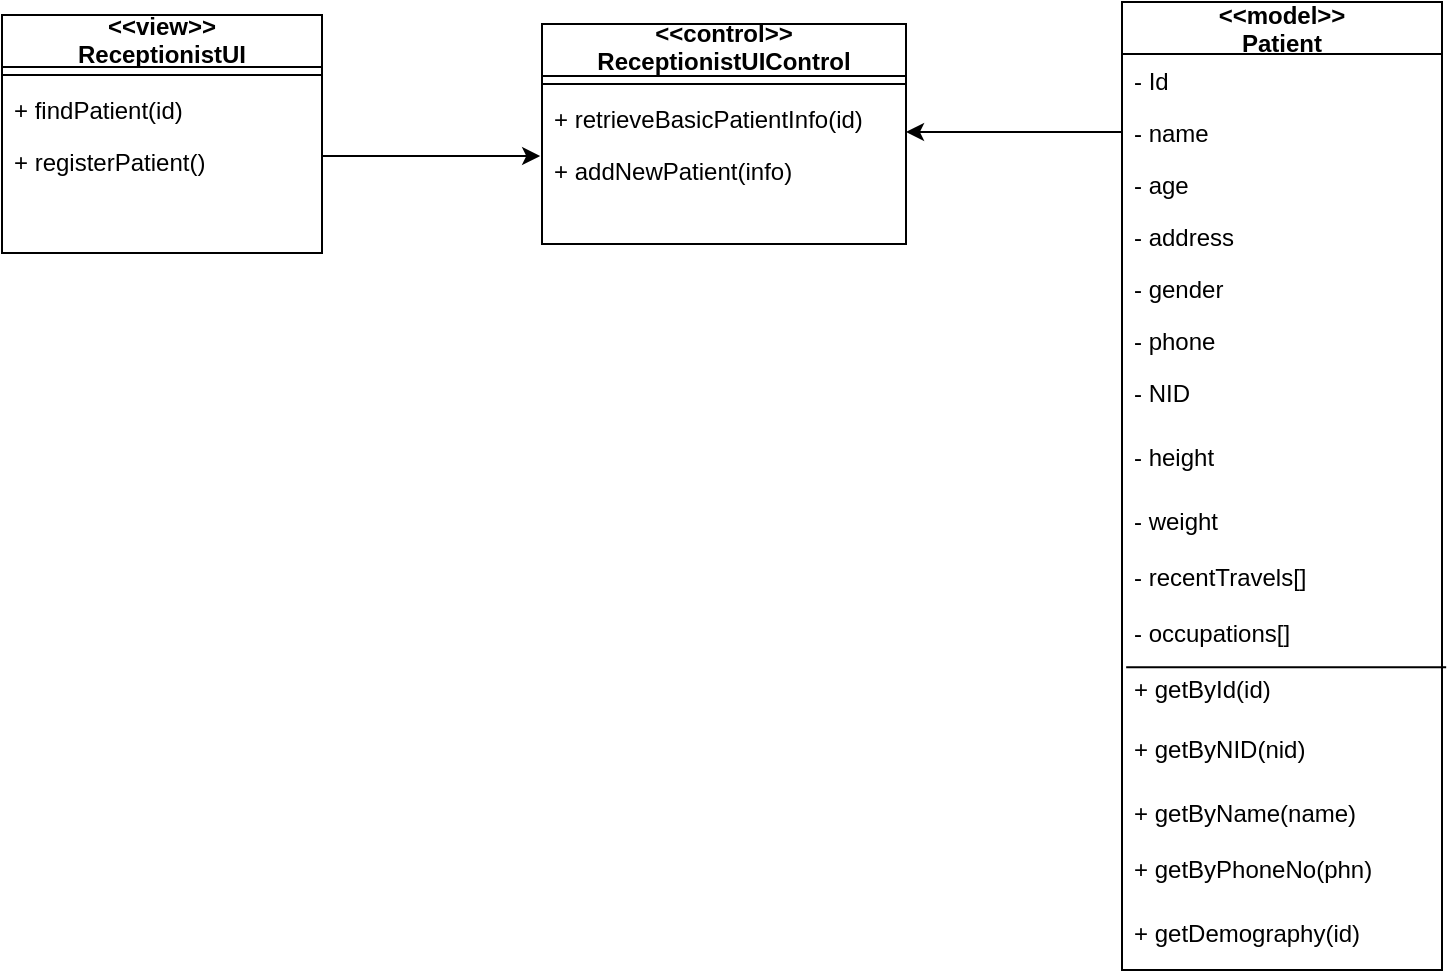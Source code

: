 <mxfile version="20.8.10" type="device" pages="9"><diagram id="C5RBs43oDa-KdzZeNtuy" name="reception"><mxGraphModel dx="1290" dy="577" grid="1" gridSize="10" guides="1" tooltips="1" connect="1" arrows="1" fold="1" page="1" pageScale="1" pageWidth="827" pageHeight="1169" math="0" shadow="0"><root><mxCell id="WIyWlLk6GJQsqaUBKTNV-0"/><mxCell id="WIyWlLk6GJQsqaUBKTNV-1" parent="WIyWlLk6GJQsqaUBKTNV-0"/><mxCell id="zkfFHV4jXpPFQw0GAbJ--0" value="&lt;&lt;view&gt;&gt;&#10;ReceptionistUI&#10;" style="swimlane;fontStyle=1;align=center;verticalAlign=middle;childLayout=stackLayout;horizontal=1;startSize=26;horizontalStack=0;resizeParent=1;resizeLast=0;collapsible=1;marginBottom=0;rounded=0;shadow=0;strokeWidth=1;spacing=6;spacingTop=12;" parent="WIyWlLk6GJQsqaUBKTNV-1" vertex="1"><mxGeometry x="80" y="86.5" width="160" height="119" as="geometry"><mxRectangle x="230" y="140" width="160" height="26" as="alternateBounds"/></mxGeometry></mxCell><mxCell id="zkfFHV4jXpPFQw0GAbJ--4" value="" style="line;html=1;strokeWidth=1;align=left;verticalAlign=middle;spacingTop=-1;spacingLeft=3;spacingRight=3;rotatable=0;labelPosition=right;points=[];portConstraint=eastwest;" parent="zkfFHV4jXpPFQw0GAbJ--0" vertex="1"><mxGeometry y="26" width="160" height="8" as="geometry"/></mxCell><mxCell id="yNvzt2OiVGkpblszUR_0-5" value="+ findPatient(id)" style="text;align=left;verticalAlign=top;spacingLeft=4;spacingRight=4;overflow=hidden;rotatable=0;points=[[0,0.5],[1,0.5]];portConstraint=eastwest;" parent="zkfFHV4jXpPFQw0GAbJ--0" vertex="1"><mxGeometry y="34" width="160" height="26" as="geometry"/></mxCell><mxCell id="yNvzt2OiVGkpblszUR_0-6" value="+ registerPatient()" style="text;align=left;verticalAlign=top;spacingLeft=4;spacingRight=4;overflow=hidden;rotatable=0;points=[[0,0.5],[1,0.5]];portConstraint=eastwest;" parent="zkfFHV4jXpPFQw0GAbJ--0" vertex="1"><mxGeometry y="60" width="160" height="26" as="geometry"/></mxCell><mxCell id="zkfFHV4jXpPFQw0GAbJ--6" value="&lt;&lt;model&gt;&gt;&#10;Patient" style="swimlane;fontStyle=1;align=center;verticalAlign=middle;childLayout=stackLayout;horizontal=1;startSize=26;horizontalStack=0;resizeParent=1;resizeLast=0;collapsible=1;marginBottom=0;rounded=0;shadow=0;strokeWidth=1;" parent="WIyWlLk6GJQsqaUBKTNV-1" vertex="1"><mxGeometry x="640" y="80" width="160" height="484" as="geometry"><mxRectangle x="130" y="380" width="160" height="26" as="alternateBounds"/></mxGeometry></mxCell><mxCell id="zkfFHV4jXpPFQw0GAbJ--7" value="- Id" style="text;align=left;verticalAlign=top;spacingLeft=4;spacingRight=4;overflow=hidden;rotatable=0;points=[[0,0.5],[1,0.5]];portConstraint=eastwest;" parent="zkfFHV4jXpPFQw0GAbJ--6" vertex="1"><mxGeometry y="26" width="160" height="26" as="geometry"/></mxCell><mxCell id="zkfFHV4jXpPFQw0GAbJ--8" value="- name" style="text;align=left;verticalAlign=top;spacingLeft=4;spacingRight=4;overflow=hidden;rotatable=0;points=[[0,0.5],[1,0.5]];portConstraint=eastwest;rounded=0;shadow=0;html=0;" parent="zkfFHV4jXpPFQw0GAbJ--6" vertex="1"><mxGeometry y="52" width="160" height="26" as="geometry"/></mxCell><mxCell id="zkfFHV4jXpPFQw0GAbJ--11" value="- age" style="text;align=left;verticalAlign=top;spacingLeft=4;spacingRight=4;overflow=hidden;rotatable=0;points=[[0,0.5],[1,0.5]];portConstraint=eastwest;" parent="zkfFHV4jXpPFQw0GAbJ--6" vertex="1"><mxGeometry y="78" width="160" height="26" as="geometry"/></mxCell><mxCell id="yNvzt2OiVGkpblszUR_0-13" value="- address" style="text;align=left;verticalAlign=top;spacingLeft=4;spacingRight=4;overflow=hidden;rotatable=0;points=[[0,0.5],[1,0.5]];portConstraint=eastwest;rounded=0;shadow=0;html=0;" parent="zkfFHV4jXpPFQw0GAbJ--6" vertex="1"><mxGeometry y="104" width="160" height="26" as="geometry"/></mxCell><mxCell id="yNvzt2OiVGkpblszUR_0-20" value="- gender" style="text;align=left;verticalAlign=top;spacingLeft=4;spacingRight=4;overflow=hidden;rotatable=0;points=[[0,0.5],[1,0.5]];portConstraint=eastwest;rounded=0;shadow=0;html=0;" parent="zkfFHV4jXpPFQw0GAbJ--6" vertex="1"><mxGeometry y="130" width="160" height="26" as="geometry"/></mxCell><mxCell id="yNvzt2OiVGkpblszUR_0-19" value="- phone" style="text;align=left;verticalAlign=top;spacingLeft=4;spacingRight=4;overflow=hidden;rotatable=0;points=[[0,0.5],[1,0.5]];portConstraint=eastwest;rounded=0;shadow=0;html=0;" parent="zkfFHV4jXpPFQw0GAbJ--6" vertex="1"><mxGeometry y="156" width="160" height="26" as="geometry"/></mxCell><mxCell id="yNvzt2OiVGkpblszUR_0-18" value="- NID&#10;" style="text;align=left;verticalAlign=top;spacingLeft=4;spacingRight=4;overflow=hidden;rotatable=0;points=[[0,0.5],[1,0.5]];portConstraint=eastwest;rounded=0;shadow=0;html=0;" parent="zkfFHV4jXpPFQw0GAbJ--6" vertex="1"><mxGeometry y="182" width="160" height="32" as="geometry"/></mxCell><mxCell id="yNvzt2OiVGkpblszUR_0-24" value="- height&#10;" style="text;align=left;verticalAlign=top;spacingLeft=4;spacingRight=4;overflow=hidden;rotatable=0;points=[[0,0.5],[1,0.5]];portConstraint=eastwest;rounded=0;shadow=0;html=0;" parent="zkfFHV4jXpPFQw0GAbJ--6" vertex="1"><mxGeometry y="214" width="160" height="32" as="geometry"/></mxCell><mxCell id="yNvzt2OiVGkpblszUR_0-26" value="" style="endArrow=none;html=1;rounded=0;exitX=0.013;exitY=1.031;exitDx=0;exitDy=0;exitPerimeter=0;entryX=1.013;entryY=1.031;entryDx=0;entryDy=0;entryPerimeter=0;" parent="zkfFHV4jXpPFQw0GAbJ--6" source="yNvzt2OiVGkpblszUR_0-25" target="yNvzt2OiVGkpblszUR_0-25" edge="1"><mxGeometry width="50" height="50" relative="1" as="geometry"><mxPoint x="40" y="322" as="sourcePoint"/><mxPoint x="90" y="272" as="targetPoint"/></mxGeometry></mxCell><mxCell id="yNvzt2OiVGkpblszUR_0-25" value="- weight&#10;&#10;- recentTravels[]&#10;&#10;- occupations[]&#10;" style="text;align=left;verticalAlign=top;spacingLeft=4;spacingRight=4;overflow=hidden;rotatable=0;points=[[0,0.5],[1,0.5]];portConstraint=eastwest;rounded=0;shadow=0;html=0;" parent="zkfFHV4jXpPFQw0GAbJ--6" vertex="1"><mxGeometry y="246" width="160" height="84" as="geometry"/></mxCell><mxCell id="yNvzt2OiVGkpblszUR_0-27" value="+ getById(id)" style="text;align=left;verticalAlign=top;spacingLeft=4;spacingRight=4;overflow=hidden;rotatable=0;points=[[0,0.5],[1,0.5]];portConstraint=eastwest;rounded=0;shadow=0;html=0;" parent="zkfFHV4jXpPFQw0GAbJ--6" vertex="1"><mxGeometry y="330" width="160" height="30" as="geometry"/></mxCell><mxCell id="yNvzt2OiVGkpblszUR_0-30" value="+ getByNID(nid)" style="text;align=left;verticalAlign=top;spacingLeft=4;spacingRight=4;overflow=hidden;rotatable=0;points=[[0,0.5],[1,0.5]];portConstraint=eastwest;rounded=0;shadow=0;html=0;" parent="zkfFHV4jXpPFQw0GAbJ--6" vertex="1"><mxGeometry y="360" width="160" height="32" as="geometry"/></mxCell><mxCell id="yNvzt2OiVGkpblszUR_0-31" value="+ getByName(name)" style="text;align=left;verticalAlign=top;spacingLeft=4;spacingRight=4;overflow=hidden;rotatable=0;points=[[0,0.5],[1,0.5]];portConstraint=eastwest;rounded=0;shadow=0;html=0;" parent="zkfFHV4jXpPFQw0GAbJ--6" vertex="1"><mxGeometry y="392" width="160" height="28" as="geometry"/></mxCell><mxCell id="yNvzt2OiVGkpblszUR_0-32" value="+ getByPhoneNo(phn)" style="text;align=left;verticalAlign=top;spacingLeft=4;spacingRight=4;overflow=hidden;rotatable=0;points=[[0,0.5],[1,0.5]];portConstraint=eastwest;rounded=0;shadow=0;html=0;" parent="zkfFHV4jXpPFQw0GAbJ--6" vertex="1"><mxGeometry y="420" width="160" height="32" as="geometry"/></mxCell><mxCell id="ybBeuAnJYSZ7tirXS7Tf-0" value="+ getDemography(id)" style="text;align=left;verticalAlign=top;spacingLeft=4;spacingRight=4;overflow=hidden;rotatable=0;points=[[0,0.5],[1,0.5]];portConstraint=eastwest;rounded=0;shadow=0;html=0;" parent="zkfFHV4jXpPFQw0GAbJ--6" vertex="1"><mxGeometry y="452" width="160" height="32" as="geometry"/></mxCell><mxCell id="zkfFHV4jXpPFQw0GAbJ--17" value="&lt;&lt;control&gt;&gt;&#10;ReceptionistUIControl&#10;" style="swimlane;fontStyle=1;align=center;verticalAlign=middle;childLayout=stackLayout;horizontal=1;startSize=26;horizontalStack=0;resizeParent=1;resizeLast=0;collapsible=1;marginBottom=0;rounded=0;shadow=0;strokeWidth=1;spacingTop=10;" parent="WIyWlLk6GJQsqaUBKTNV-1" vertex="1"><mxGeometry x="350" y="91" width="182" height="110" as="geometry"><mxRectangle x="550" y="140" width="160" height="26" as="alternateBounds"/></mxGeometry></mxCell><mxCell id="zkfFHV4jXpPFQw0GAbJ--23" value="" style="line;html=1;strokeWidth=1;align=left;verticalAlign=middle;spacingTop=-1;spacingLeft=3;spacingRight=3;rotatable=0;labelPosition=right;points=[];portConstraint=eastwest;" parent="zkfFHV4jXpPFQw0GAbJ--17" vertex="1"><mxGeometry y="26" width="182" height="8" as="geometry"/></mxCell><mxCell id="zkfFHV4jXpPFQw0GAbJ--24" value="+ retrieveBasicPatientInfo(id)" style="text;align=left;verticalAlign=top;spacingLeft=4;spacingRight=4;overflow=hidden;rotatable=0;points=[[0,0.5],[1,0.5]];portConstraint=eastwest;" parent="zkfFHV4jXpPFQw0GAbJ--17" vertex="1"><mxGeometry y="34" width="182" height="26" as="geometry"/></mxCell><mxCell id="zkfFHV4jXpPFQw0GAbJ--25" value="+ addNewPatient(info)" style="text;align=left;verticalAlign=top;spacingLeft=4;spacingRight=4;overflow=hidden;rotatable=0;points=[[0,0.5],[1,0.5]];portConstraint=eastwest;" parent="zkfFHV4jXpPFQw0GAbJ--17" vertex="1"><mxGeometry y="60" width="182" height="26" as="geometry"/></mxCell><mxCell id="yNvzt2OiVGkpblszUR_0-21" style="edgeStyle=orthogonalEdgeStyle;rounded=0;orthogonalLoop=1;jettySize=auto;html=1;exitX=0;exitY=0.5;exitDx=0;exitDy=0;entryX=1;entryY=0.769;entryDx=0;entryDy=0;entryPerimeter=0;" parent="WIyWlLk6GJQsqaUBKTNV-1" source="zkfFHV4jXpPFQw0GAbJ--8" target="zkfFHV4jXpPFQw0GAbJ--24" edge="1"><mxGeometry relative="1" as="geometry"/></mxCell><mxCell id="yNvzt2OiVGkpblszUR_0-29" style="edgeStyle=orthogonalEdgeStyle;rounded=0;orthogonalLoop=1;jettySize=auto;html=1;exitX=1;exitY=0.5;exitDx=0;exitDy=0;entryX=-0.005;entryY=0.231;entryDx=0;entryDy=0;entryPerimeter=0;" parent="WIyWlLk6GJQsqaUBKTNV-1" source="yNvzt2OiVGkpblszUR_0-6" target="zkfFHV4jXpPFQw0GAbJ--25" edge="1"><mxGeometry relative="1" as="geometry"><Array as="points"><mxPoint x="240" y="157"/></Array></mxGeometry></mxCell></root></mxGraphModel></diagram><diagram id="gUtoo3_1DULdHCzQajn4" name="intern"><mxGraphModel dx="1290" dy="577" grid="1" gridSize="10" guides="1" tooltips="1" connect="1" arrows="1" fold="1" page="1" pageScale="1" pageWidth="827" pageHeight="1169" math="0" shadow="0"><root><mxCell id="0"/><mxCell id="1" parent="0"/><mxCell id="dJMS8eeJxcBuRc5CKdSp-1" value="&lt;&lt;view&gt;&gt;&#10;InternDoctorUI&#10;" style="swimlane;fontStyle=1;align=center;verticalAlign=middle;childLayout=stackLayout;horizontal=1;startSize=26;horizontalStack=0;resizeParent=1;resizeLast=0;collapsible=1;marginBottom=0;rounded=0;shadow=0;strokeWidth=1;spacing=6;spacingTop=12;" parent="1" vertex="1"><mxGeometry x="80" y="86.5" width="180" height="203.5" as="geometry"><mxRectangle x="230" y="140" width="160" height="26" as="alternateBounds"/></mxGeometry></mxCell><mxCell id="dJMS8eeJxcBuRc5CKdSp-2" value="" style="line;html=1;strokeWidth=1;align=left;verticalAlign=middle;spacingTop=-1;spacingLeft=3;spacingRight=3;rotatable=0;labelPosition=right;points=[];portConstraint=eastwest;" parent="dJMS8eeJxcBuRc5CKdSp-1" vertex="1"><mxGeometry y="26" width="180" height="8" as="geometry"/></mxCell><mxCell id="dJMS8eeJxcBuRc5CKdSp-3" value="+ inputPatientInfo()" style="text;align=left;verticalAlign=top;spacingLeft=4;spacingRight=4;overflow=hidden;rotatable=0;points=[[0,0.5],[1,0.5]];portConstraint=eastwest;" parent="dJMS8eeJxcBuRc5CKdSp-1" vertex="1"><mxGeometry y="34" width="180" height="26" as="geometry"/></mxCell><mxCell id="dJMS8eeJxcBuRc5CKdSp-4" value="+ inputFamilyHistory()" style="text;align=left;verticalAlign=top;spacingLeft=4;spacingRight=4;overflow=hidden;rotatable=0;points=[[0,0.5],[1,0.5]];portConstraint=eastwest;" parent="dJMS8eeJxcBuRc5CKdSp-1" vertex="1"><mxGeometry y="60" width="180" height="26" as="geometry"/></mxCell><mxCell id="pKyiCkOk0MlalD_SGx4k-1" value="+ inputChronicDisease()" style="text;align=left;verticalAlign=top;spacingLeft=4;spacingRight=4;overflow=hidden;rotatable=0;points=[[0,0.5],[1,0.5]];portConstraint=eastwest;" vertex="1" parent="dJMS8eeJxcBuRc5CKdSp-1"><mxGeometry y="86" width="180" height="26" as="geometry"/></mxCell><mxCell id="pKyiCkOk0MlalD_SGx4k-2" value="+ inputOccupations()" style="text;align=left;verticalAlign=top;spacingLeft=4;spacingRight=4;overflow=hidden;rotatable=0;points=[[0,0.5],[1,0.5]];portConstraint=eastwest;" vertex="1" parent="dJMS8eeJxcBuRc5CKdSp-1"><mxGeometry y="112" width="180" height="28" as="geometry"/></mxCell><mxCell id="pKyiCkOk0MlalD_SGx4k-3" value="+ inputTravelHistory()" style="text;align=left;verticalAlign=top;spacingLeft=4;spacingRight=4;overflow=hidden;rotatable=0;points=[[0,0.5],[1,0.5]];portConstraint=eastwest;" vertex="1" parent="dJMS8eeJxcBuRc5CKdSp-1"><mxGeometry y="140" width="180" height="26" as="geometry"/></mxCell><mxCell id="dJMS8eeJxcBuRc5CKdSp-5" value="&lt;&lt;model&gt;&gt;&#10;FamilyHistory" style="swimlane;fontStyle=1;align=center;verticalAlign=middle;childLayout=stackLayout;horizontal=1;startSize=26;horizontalStack=0;resizeParent=1;resizeLast=0;collapsible=1;marginBottom=0;rounded=0;shadow=0;strokeWidth=1;" parent="1" vertex="1"><mxGeometry x="640" y="80" width="160" height="160" as="geometry"><mxRectangle x="130" y="380" width="160" height="26" as="alternateBounds"/></mxGeometry></mxCell><mxCell id="dJMS8eeJxcBuRc5CKdSp-7" value="- patientId" style="text;align=left;verticalAlign=top;spacingLeft=4;spacingRight=4;overflow=hidden;rotatable=0;points=[[0,0.5],[1,0.5]];portConstraint=eastwest;rounded=0;shadow=0;html=0;" parent="dJMS8eeJxcBuRc5CKdSp-5" vertex="1"><mxGeometry y="26" width="160" height="26" as="geometry"/></mxCell><mxCell id="dJMS8eeJxcBuRc5CKdSp-8" value="- nameOfDisease" style="text;align=left;verticalAlign=top;spacingLeft=4;spacingRight=4;overflow=hidden;rotatable=0;points=[[0,0.5],[1,0.5]];portConstraint=eastwest;" parent="dJMS8eeJxcBuRc5CKdSp-5" vertex="1"><mxGeometry y="52" width="160" height="26" as="geometry"/></mxCell><mxCell id="dJMS8eeJxcBuRc5CKdSp-9" value="- affectedMembers" style="text;align=left;verticalAlign=top;spacingLeft=4;spacingRight=4;overflow=hidden;rotatable=0;points=[[0,0.5],[1,0.5]];portConstraint=eastwest;rounded=0;shadow=0;html=0;" parent="dJMS8eeJxcBuRc5CKdSp-5" vertex="1"><mxGeometry y="78" width="160" height="26" as="geometry"/></mxCell><mxCell id="aBwA8KWHKCfnFKjHlPek-6" value="" style="endArrow=none;html=1;rounded=0;exitX=-0.002;exitY=0.931;exitDx=0;exitDy=0;exitPerimeter=0;" edge="1" parent="dJMS8eeJxcBuRc5CKdSp-5" source="dJMS8eeJxcBuRc5CKdSp-10"><mxGeometry width="50" height="50" relative="1" as="geometry"><mxPoint x="90" y="160" as="sourcePoint"/><mxPoint x="160" y="128" as="targetPoint"/></mxGeometry></mxCell><mxCell id="dJMS8eeJxcBuRc5CKdSp-10" value="- description" style="text;align=left;verticalAlign=top;spacingLeft=4;spacingRight=4;overflow=hidden;rotatable=0;points=[[0,0.5],[1,0.5]];portConstraint=eastwest;rounded=0;shadow=0;html=0;" parent="dJMS8eeJxcBuRc5CKdSp-5" vertex="1"><mxGeometry y="104" width="160" height="26" as="geometry"/></mxCell><mxCell id="aBwA8KWHKCfnFKjHlPek-7" value="+getFamilyHistory(patientId)" style="text;align=left;verticalAlign=top;spacingLeft=4;spacingRight=4;overflow=hidden;rotatable=0;points=[[0,0.5],[1,0.5]];portConstraint=eastwest;rounded=0;shadow=0;html=0;" vertex="1" parent="dJMS8eeJxcBuRc5CKdSp-5"><mxGeometry y="130" width="160" height="26" as="geometry"/></mxCell><mxCell id="dJMS8eeJxcBuRc5CKdSp-20" value="&lt;&lt;control&gt;&gt;&#10;InternDoctorUIControl&#10;" style="swimlane;fontStyle=1;align=center;verticalAlign=middle;childLayout=stackLayout;horizontal=1;startSize=26;horizontalStack=0;resizeParent=1;resizeLast=0;collapsible=1;marginBottom=0;rounded=0;shadow=0;strokeWidth=1;spacingTop=10;" parent="1" vertex="1"><mxGeometry x="350" y="80" width="182" height="180" as="geometry"><mxRectangle x="550" y="140" width="160" height="26" as="alternateBounds"/></mxGeometry></mxCell><mxCell id="dJMS8eeJxcBuRc5CKdSp-21" value="" style="line;html=1;strokeWidth=1;align=left;verticalAlign=middle;spacingTop=-1;spacingLeft=3;spacingRight=3;rotatable=0;labelPosition=right;points=[];portConstraint=eastwest;" parent="dJMS8eeJxcBuRc5CKdSp-20" vertex="1"><mxGeometry y="26" width="182" height="8" as="geometry"/></mxCell><mxCell id="pKyiCkOk0MlalD_SGx4k-4" value="+ addPatientInfo(patientId)" style="text;align=left;verticalAlign=top;spacingLeft=4;spacingRight=4;overflow=hidden;rotatable=0;points=[[0,0.5],[1,0.5]];portConstraint=eastwest;" vertex="1" parent="dJMS8eeJxcBuRc5CKdSp-20"><mxGeometry y="34" width="182" height="26" as="geometry"/></mxCell><mxCell id="pKyiCkOk0MlalD_SGx4k-5" value="+ addFamilyHistory(patientId)" style="text;align=left;verticalAlign=top;spacingLeft=4;spacingRight=4;overflow=hidden;rotatable=0;points=[[0,0.5],[1,0.5]];portConstraint=eastwest;" vertex="1" parent="dJMS8eeJxcBuRc5CKdSp-20"><mxGeometry y="60" width="182" height="26" as="geometry"/></mxCell><mxCell id="pKyiCkOk0MlalD_SGx4k-6" value="+ addChronicDisease(patientId)" style="text;align=left;verticalAlign=top;spacingLeft=4;spacingRight=4;overflow=hidden;rotatable=0;points=[[0,0.5],[1,0.5]];portConstraint=eastwest;" vertex="1" parent="dJMS8eeJxcBuRc5CKdSp-20"><mxGeometry y="86" width="182" height="26" as="geometry"/></mxCell><mxCell id="pKyiCkOk0MlalD_SGx4k-8" value="+ addTravelHistory(patientId)" style="text;align=left;verticalAlign=top;spacingLeft=4;spacingRight=4;overflow=hidden;rotatable=0;points=[[0,0.5],[1,0.5]];portConstraint=eastwest;" vertex="1" parent="dJMS8eeJxcBuRc5CKdSp-20"><mxGeometry y="112" width="182" height="26" as="geometry"/></mxCell><mxCell id="pKyiCkOk0MlalD_SGx4k-7" value="+ addOccupations(patientId)" style="text;align=left;verticalAlign=top;spacingLeft=4;spacingRight=4;overflow=hidden;rotatable=0;points=[[0,0.5],[1,0.5]];portConstraint=eastwest;" vertex="1" parent="dJMS8eeJxcBuRc5CKdSp-20"><mxGeometry y="138" width="182" height="28" as="geometry"/></mxCell><mxCell id="XHeK-Ko3DZ3WVIXJOrir-1" style="edgeStyle=orthogonalEdgeStyle;rounded=0;orthogonalLoop=1;jettySize=auto;html=1;exitX=1;exitY=0.5;exitDx=0;exitDy=0;entryX=0.005;entryY=0.269;entryDx=0;entryDy=0;entryPerimeter=0;" parent="1" source="dJMS8eeJxcBuRc5CKdSp-4" edge="1"><mxGeometry relative="1" as="geometry"><Array as="points"><mxPoint x="260" y="158"/></Array><mxPoint x="350.91" y="157.994" as="targetPoint"/></mxGeometry></mxCell><mxCell id="eQIeURjsA7O7tgLgBMPe-1" style="edgeStyle=orthogonalEdgeStyle;rounded=0;orthogonalLoop=1;jettySize=auto;html=1;exitX=0;exitY=0.5;exitDx=0;exitDy=0;" edge="1" parent="1" source="dJMS8eeJxcBuRc5CKdSp-8" target="pKyiCkOk0MlalD_SGx4k-5"><mxGeometry relative="1" as="geometry"><Array as="points"><mxPoint x="560" y="145"/><mxPoint x="560" y="145"/></Array></mxGeometry></mxCell><mxCell id="aBwA8KWHKCfnFKjHlPek-1" style="edgeStyle=orthogonalEdgeStyle;rounded=0;orthogonalLoop=1;jettySize=auto;html=1;exitX=0.5;exitY=0;exitDx=0;exitDy=0;" edge="1" parent="1" source="eQIeURjsA7O7tgLgBMPe-2"><mxGeometry relative="1" as="geometry"><mxPoint x="360" y="260" as="targetPoint"/></mxGeometry></mxCell><mxCell id="eQIeURjsA7O7tgLgBMPe-2" value="&lt;&lt;model&gt;&gt;&#10;ChronicDisease" style="swimlane;fontStyle=1;align=center;verticalAlign=middle;childLayout=stackLayout;horizontal=1;startSize=26;horizontalStack=0;resizeParent=1;resizeLast=0;collapsible=1;marginBottom=0;rounded=0;shadow=0;strokeWidth=1;" vertex="1" parent="1"><mxGeometry x="240" y="340" width="180" height="156" as="geometry"><mxRectangle x="130" y="380" width="160" height="26" as="alternateBounds"/></mxGeometry></mxCell><mxCell id="eQIeURjsA7O7tgLgBMPe-3" value="- patientId" style="text;align=left;verticalAlign=top;spacingLeft=4;spacingRight=4;overflow=hidden;rotatable=0;points=[[0,0.5],[1,0.5]];portConstraint=eastwest;rounded=0;shadow=0;html=0;" vertex="1" parent="eQIeURjsA7O7tgLgBMPe-2"><mxGeometry y="26" width="180" height="26" as="geometry"/></mxCell><mxCell id="eQIeURjsA7O7tgLgBMPe-4" value="- nameOfDisease" style="text;align=left;verticalAlign=top;spacingLeft=4;spacingRight=4;overflow=hidden;rotatable=0;points=[[0,0.5],[1,0.5]];portConstraint=eastwest;" vertex="1" parent="eQIeURjsA7O7tgLgBMPe-2"><mxGeometry y="52" width="180" height="26" as="geometry"/></mxCell><mxCell id="eQIeURjsA7O7tgLgBMPe-5" value="- fromDate" style="text;align=left;verticalAlign=top;spacingLeft=4;spacingRight=4;overflow=hidden;rotatable=0;points=[[0,0.5],[1,0.5]];portConstraint=eastwest;rounded=0;shadow=0;html=0;" vertex="1" parent="eQIeURjsA7O7tgLgBMPe-2"><mxGeometry y="78" width="180" height="26" as="geometry"/></mxCell><mxCell id="eQIeURjsA7O7tgLgBMPe-6" value="- description" style="text;align=left;verticalAlign=top;spacingLeft=4;spacingRight=4;overflow=hidden;rotatable=0;points=[[0,0.5],[1,0.5]];portConstraint=eastwest;rounded=0;shadow=0;html=0;" vertex="1" parent="eQIeURjsA7O7tgLgBMPe-2"><mxGeometry y="104" width="180" height="26" as="geometry"/></mxCell><mxCell id="aBwA8KWHKCfnFKjHlPek-9" value="" style="endArrow=none;html=1;rounded=0;" edge="1" parent="eQIeURjsA7O7tgLgBMPe-2"><mxGeometry width="50" height="50" relative="1" as="geometry"><mxPoint x="180" y="130" as="sourcePoint"/><mxPoint x="60" y="130" as="targetPoint"/><Array as="points"><mxPoint x="160" y="130"/><mxPoint x="60" y="130"/><mxPoint y="130"/></Array></mxGeometry></mxCell><mxCell id="aBwA8KWHKCfnFKjHlPek-8" value="+getChronicDiseases(patientId)" style="text;align=left;verticalAlign=top;spacingLeft=4;spacingRight=4;overflow=hidden;rotatable=0;points=[[0,0.5],[1,0.5]];portConstraint=eastwest;rounded=0;shadow=0;html=0;" vertex="1" parent="eQIeURjsA7O7tgLgBMPe-2"><mxGeometry y="130" width="180" height="26" as="geometry"/></mxCell><mxCell id="aBwA8KWHKCfnFKjHlPek-2" style="edgeStyle=orthogonalEdgeStyle;rounded=0;orthogonalLoop=1;jettySize=auto;html=1;exitX=0.5;exitY=0;exitDx=0;exitDy=0;entryX=0.5;entryY=1;entryDx=0;entryDy=0;" edge="1" parent="1" source="eQIeURjsA7O7tgLgBMPe-7" target="dJMS8eeJxcBuRc5CKdSp-20"><mxGeometry relative="1" as="geometry"/></mxCell><mxCell id="eQIeURjsA7O7tgLgBMPe-7" value="&lt;&lt;model&gt;&gt;&#10;Occupation" style="swimlane;fontStyle=1;align=center;verticalAlign=middle;childLayout=stackLayout;horizontal=1;startSize=26;horizontalStack=0;resizeParent=1;resizeLast=0;collapsible=1;marginBottom=0;rounded=0;shadow=0;strokeWidth=1;" vertex="1" parent="1"><mxGeometry x="450" y="340" width="160" height="160" as="geometry"><mxRectangle x="130" y="380" width="160" height="26" as="alternateBounds"/></mxGeometry></mxCell><mxCell id="eQIeURjsA7O7tgLgBMPe-8" value="- patientId" style="text;align=left;verticalAlign=top;spacingLeft=4;spacingRight=4;overflow=hidden;rotatable=0;points=[[0,0.5],[1,0.5]];portConstraint=eastwest;rounded=0;shadow=0;html=0;" vertex="1" parent="eQIeURjsA7O7tgLgBMPe-7"><mxGeometry y="26" width="160" height="26" as="geometry"/></mxCell><mxCell id="eQIeURjsA7O7tgLgBMPe-9" value="- jobName" style="text;align=left;verticalAlign=top;spacingLeft=4;spacingRight=4;overflow=hidden;rotatable=0;points=[[0,0.5],[1,0.5]];portConstraint=eastwest;" vertex="1" parent="eQIeURjsA7O7tgLgBMPe-7"><mxGeometry y="52" width="160" height="26" as="geometry"/></mxCell><mxCell id="eQIeURjsA7O7tgLgBMPe-10" value="- fromDate" style="text;align=left;verticalAlign=top;spacingLeft=4;spacingRight=4;overflow=hidden;rotatable=0;points=[[0,0.5],[1,0.5]];portConstraint=eastwest;rounded=0;shadow=0;html=0;" vertex="1" parent="eQIeURjsA7O7tgLgBMPe-7"><mxGeometry y="78" width="160" height="26" as="geometry"/></mxCell><mxCell id="eQIeURjsA7O7tgLgBMPe-11" value="- toDate" style="text;align=left;verticalAlign=top;spacingLeft=4;spacingRight=4;overflow=hidden;rotatable=0;points=[[0,0.5],[1,0.5]];portConstraint=eastwest;rounded=0;shadow=0;html=0;" vertex="1" parent="eQIeURjsA7O7tgLgBMPe-7"><mxGeometry y="104" width="160" height="26" as="geometry"/></mxCell><mxCell id="aBwA8KWHKCfnFKjHlPek-11" value="" style="endArrow=none;html=1;rounded=0;" edge="1" parent="eQIeURjsA7O7tgLgBMPe-7"><mxGeometry width="50" height="50" relative="1" as="geometry"><mxPoint x="160" y="130" as="sourcePoint"/><mxPoint x="60" y="130" as="targetPoint"/><Array as="points"><mxPoint x="60" y="130"/><mxPoint y="130"/></Array></mxGeometry></mxCell><mxCell id="aBwA8KWHKCfnFKjHlPek-13" value="+getOccupations(patientId)" style="text;align=left;verticalAlign=top;spacingLeft=4;spacingRight=4;overflow=hidden;rotatable=0;points=[[0,0.5],[1,0.5]];portConstraint=eastwest;rounded=0;shadow=0;html=0;" vertex="1" parent="eQIeURjsA7O7tgLgBMPe-7"><mxGeometry y="130" width="160" height="26" as="geometry"/></mxCell><mxCell id="aBwA8KWHKCfnFKjHlPek-4" style="edgeStyle=orthogonalEdgeStyle;rounded=0;orthogonalLoop=1;jettySize=auto;html=1;exitX=0.5;exitY=0;exitDx=0;exitDy=0;entryX=0.998;entryY=1.107;entryDx=0;entryDy=0;entryPerimeter=0;" edge="1" parent="1" source="7_YsnFuVTHYSJAfVj_4y-1" target="pKyiCkOk0MlalD_SGx4k-7"><mxGeometry relative="1" as="geometry"/></mxCell><mxCell id="7_YsnFuVTHYSJAfVj_4y-1" value="&lt;&lt;model&gt;&gt;&#10;TravelHistory" style="swimlane;fontStyle=1;align=center;verticalAlign=middle;childLayout=stackLayout;horizontal=1;startSize=26;horizontalStack=0;resizeParent=1;resizeLast=0;collapsible=1;marginBottom=0;rounded=0;shadow=0;strokeWidth=1;" vertex="1" parent="1"><mxGeometry x="660" y="340" width="160" height="130" as="geometry"><mxRectangle x="130" y="380" width="160" height="26" as="alternateBounds"/></mxGeometry></mxCell><mxCell id="7_YsnFuVTHYSJAfVj_4y-2" value="- patientId" style="text;align=left;verticalAlign=top;spacingLeft=4;spacingRight=4;overflow=hidden;rotatable=0;points=[[0,0.5],[1,0.5]];portConstraint=eastwest;rounded=0;shadow=0;html=0;" vertex="1" parent="7_YsnFuVTHYSJAfVj_4y-1"><mxGeometry y="26" width="160" height="26" as="geometry"/></mxCell><mxCell id="7_YsnFuVTHYSJAfVj_4y-3" value="- location" style="text;align=left;verticalAlign=top;spacingLeft=4;spacingRight=4;overflow=hidden;rotatable=0;points=[[0,0.5],[1,0.5]];portConstraint=eastwest;" vertex="1" parent="7_YsnFuVTHYSJAfVj_4y-1"><mxGeometry y="52" width="160" height="26" as="geometry"/></mxCell><mxCell id="7_YsnFuVTHYSJAfVj_4y-4" value="- date" style="text;align=left;verticalAlign=top;spacingLeft=4;spacingRight=4;overflow=hidden;rotatable=0;points=[[0,0.5],[1,0.5]];portConstraint=eastwest;rounded=0;shadow=0;html=0;" vertex="1" parent="7_YsnFuVTHYSJAfVj_4y-1"><mxGeometry y="78" width="160" height="26" as="geometry"/></mxCell><mxCell id="aBwA8KWHKCfnFKjHlPek-12" value="" style="endArrow=none;html=1;rounded=0;" edge="1" parent="7_YsnFuVTHYSJAfVj_4y-1"><mxGeometry width="50" height="50" relative="1" as="geometry"><mxPoint x="160" y="104" as="sourcePoint"/><mxPoint x="60" y="104" as="targetPoint"/><Array as="points"><mxPoint x="160" y="104"/><mxPoint x="60" y="104"/><mxPoint y="104"/></Array></mxGeometry></mxCell><mxCell id="aBwA8KWHKCfnFKjHlPek-14" value="+getTravelHistory(patientId)" style="text;align=left;verticalAlign=top;spacingLeft=4;spacingRight=4;overflow=hidden;rotatable=0;points=[[0,0.5],[1,0.5]];portConstraint=eastwest;rounded=0;shadow=0;html=0;" vertex="1" parent="7_YsnFuVTHYSJAfVj_4y-1"><mxGeometry y="104" width="160" height="26" as="geometry"/></mxCell></root></mxGraphModel></diagram><diagram id="nA6s8HLrGd-C_hw1lSwl" name="demography"><mxGraphModel dx="1290" dy="577" grid="1" gridSize="10" guides="1" tooltips="1" connect="1" arrows="1" fold="1" page="1" pageScale="1" pageWidth="827" pageHeight="1169" math="0" shadow="0"><root><mxCell id="0"/><mxCell id="1" parent="0"/><mxCell id="15GhnmSsYySA9iLgyKAI-1" value="&lt;&lt;view&gt;&gt;&#10;DemographyUI&#10;" style="swimlane;fontStyle=1;align=center;verticalAlign=middle;childLayout=stackLayout;horizontal=1;startSize=26;horizontalStack=0;resizeParent=1;resizeLast=0;collapsible=1;marginBottom=0;rounded=0;shadow=0;strokeWidth=1;spacing=6;spacingTop=12;" parent="1" vertex="1"><mxGeometry x="80" y="90" width="160" height="73.5" as="geometry"><mxRectangle x="230" y="140" width="160" height="26" as="alternateBounds"/></mxGeometry></mxCell><mxCell id="15GhnmSsYySA9iLgyKAI-2" value="" style="line;html=1;strokeWidth=1;align=left;verticalAlign=middle;spacingTop=-1;spacingLeft=3;spacingRight=3;rotatable=0;labelPosition=right;points=[];portConstraint=eastwest;" parent="15GhnmSsYySA9iLgyKAI-1" vertex="1"><mxGeometry y="26" width="160" height="8" as="geometry"/></mxCell><mxCell id="15GhnmSsYySA9iLgyKAI-3" value="+ viewDemography()" style="text;align=left;verticalAlign=top;spacingLeft=4;spacingRight=4;overflow=hidden;rotatable=0;points=[[0,0.5],[1,0.5]];portConstraint=eastwest;" parent="15GhnmSsYySA9iLgyKAI-1" vertex="1"><mxGeometry y="34" width="160" height="26" as="geometry"/></mxCell><mxCell id="15GhnmSsYySA9iLgyKAI-5" value="&lt;&lt;model&gt;&gt;&#10;Patient" style="swimlane;fontStyle=1;align=center;verticalAlign=middle;childLayout=stackLayout;horizontal=1;startSize=26;horizontalStack=0;resizeParent=1;resizeLast=0;collapsible=1;marginBottom=0;rounded=0;shadow=0;strokeWidth=1;" parent="1" vertex="1"><mxGeometry x="640" y="86.5" width="160" height="484" as="geometry"><mxRectangle x="130" y="380" width="160" height="26" as="alternateBounds"/></mxGeometry></mxCell><mxCell id="15GhnmSsYySA9iLgyKAI-6" value="- Id" style="text;align=left;verticalAlign=top;spacingLeft=4;spacingRight=4;overflow=hidden;rotatable=0;points=[[0,0.5],[1,0.5]];portConstraint=eastwest;" parent="15GhnmSsYySA9iLgyKAI-5" vertex="1"><mxGeometry y="26" width="160" height="26" as="geometry"/></mxCell><mxCell id="15GhnmSsYySA9iLgyKAI-7" value="- name" style="text;align=left;verticalAlign=top;spacingLeft=4;spacingRight=4;overflow=hidden;rotatable=0;points=[[0,0.5],[1,0.5]];portConstraint=eastwest;rounded=0;shadow=0;html=0;" parent="15GhnmSsYySA9iLgyKAI-5" vertex="1"><mxGeometry y="52" width="160" height="26" as="geometry"/></mxCell><mxCell id="15GhnmSsYySA9iLgyKAI-8" value="- age" style="text;align=left;verticalAlign=top;spacingLeft=4;spacingRight=4;overflow=hidden;rotatable=0;points=[[0,0.5],[1,0.5]];portConstraint=eastwest;" parent="15GhnmSsYySA9iLgyKAI-5" vertex="1"><mxGeometry y="78" width="160" height="26" as="geometry"/></mxCell><mxCell id="15GhnmSsYySA9iLgyKAI-9" value="- address" style="text;align=left;verticalAlign=top;spacingLeft=4;spacingRight=4;overflow=hidden;rotatable=0;points=[[0,0.5],[1,0.5]];portConstraint=eastwest;rounded=0;shadow=0;html=0;" parent="15GhnmSsYySA9iLgyKAI-5" vertex="1"><mxGeometry y="104" width="160" height="26" as="geometry"/></mxCell><mxCell id="15GhnmSsYySA9iLgyKAI-10" value="- gender" style="text;align=left;verticalAlign=top;spacingLeft=4;spacingRight=4;overflow=hidden;rotatable=0;points=[[0,0.5],[1,0.5]];portConstraint=eastwest;rounded=0;shadow=0;html=0;" parent="15GhnmSsYySA9iLgyKAI-5" vertex="1"><mxGeometry y="130" width="160" height="26" as="geometry"/></mxCell><mxCell id="15GhnmSsYySA9iLgyKAI-11" value="- phone" style="text;align=left;verticalAlign=top;spacingLeft=4;spacingRight=4;overflow=hidden;rotatable=0;points=[[0,0.5],[1,0.5]];portConstraint=eastwest;rounded=0;shadow=0;html=0;" parent="15GhnmSsYySA9iLgyKAI-5" vertex="1"><mxGeometry y="156" width="160" height="26" as="geometry"/></mxCell><mxCell id="15GhnmSsYySA9iLgyKAI-12" value="- NID&#10;" style="text;align=left;verticalAlign=top;spacingLeft=4;spacingRight=4;overflow=hidden;rotatable=0;points=[[0,0.5],[1,0.5]];portConstraint=eastwest;rounded=0;shadow=0;html=0;" parent="15GhnmSsYySA9iLgyKAI-5" vertex="1"><mxGeometry y="182" width="160" height="32" as="geometry"/></mxCell><mxCell id="15GhnmSsYySA9iLgyKAI-13" value="- height&#10;" style="text;align=left;verticalAlign=top;spacingLeft=4;spacingRight=4;overflow=hidden;rotatable=0;points=[[0,0.5],[1,0.5]];portConstraint=eastwest;rounded=0;shadow=0;html=0;" parent="15GhnmSsYySA9iLgyKAI-5" vertex="1"><mxGeometry y="214" width="160" height="32" as="geometry"/></mxCell><mxCell id="15GhnmSsYySA9iLgyKAI-14" value="" style="endArrow=none;html=1;rounded=0;exitX=0.013;exitY=1.031;exitDx=0;exitDy=0;exitPerimeter=0;entryX=1.013;entryY=1.031;entryDx=0;entryDy=0;entryPerimeter=0;" parent="15GhnmSsYySA9iLgyKAI-5" source="15GhnmSsYySA9iLgyKAI-15" target="15GhnmSsYySA9iLgyKAI-15" edge="1"><mxGeometry width="50" height="50" relative="1" as="geometry"><mxPoint x="40" y="322" as="sourcePoint"/><mxPoint x="90" y="272" as="targetPoint"/></mxGeometry></mxCell><mxCell id="15GhnmSsYySA9iLgyKAI-15" value="- weight&#10;&#10;- recentTravels[]&#10;&#10;- occupations[]&#10;" style="text;align=left;verticalAlign=top;spacingLeft=4;spacingRight=4;overflow=hidden;rotatable=0;points=[[0,0.5],[1,0.5]];portConstraint=eastwest;rounded=0;shadow=0;html=0;" parent="15GhnmSsYySA9iLgyKAI-5" vertex="1"><mxGeometry y="246" width="160" height="84" as="geometry"/></mxCell><mxCell id="15GhnmSsYySA9iLgyKAI-16" value="+ getById(id)" style="text;align=left;verticalAlign=top;spacingLeft=4;spacingRight=4;overflow=hidden;rotatable=0;points=[[0,0.5],[1,0.5]];portConstraint=eastwest;rounded=0;shadow=0;html=0;" parent="15GhnmSsYySA9iLgyKAI-5" vertex="1"><mxGeometry y="330" width="160" height="30" as="geometry"/></mxCell><mxCell id="15GhnmSsYySA9iLgyKAI-17" value="+ getByNID(nid)" style="text;align=left;verticalAlign=top;spacingLeft=4;spacingRight=4;overflow=hidden;rotatable=0;points=[[0,0.5],[1,0.5]];portConstraint=eastwest;rounded=0;shadow=0;html=0;" parent="15GhnmSsYySA9iLgyKAI-5" vertex="1"><mxGeometry y="360" width="160" height="32" as="geometry"/></mxCell><mxCell id="15GhnmSsYySA9iLgyKAI-18" value="+ getByName(name)" style="text;align=left;verticalAlign=top;spacingLeft=4;spacingRight=4;overflow=hidden;rotatable=0;points=[[0,0.5],[1,0.5]];portConstraint=eastwest;rounded=0;shadow=0;html=0;" parent="15GhnmSsYySA9iLgyKAI-5" vertex="1"><mxGeometry y="392" width="160" height="28" as="geometry"/></mxCell><mxCell id="15GhnmSsYySA9iLgyKAI-19" value="+ getByPhoneNo(phn)" style="text;align=left;verticalAlign=top;spacingLeft=4;spacingRight=4;overflow=hidden;rotatable=0;points=[[0,0.5],[1,0.5]];portConstraint=eastwest;rounded=0;shadow=0;html=0;" parent="15GhnmSsYySA9iLgyKAI-5" vertex="1"><mxGeometry y="420" width="160" height="32" as="geometry"/></mxCell><mxCell id="15GhnmSsYySA9iLgyKAI-20" value="+ getDemography(id)" style="text;align=left;verticalAlign=top;spacingLeft=4;spacingRight=4;overflow=hidden;rotatable=0;points=[[0,0.5],[1,0.5]];portConstraint=eastwest;rounded=0;shadow=0;html=0;" parent="15GhnmSsYySA9iLgyKAI-5" vertex="1"><mxGeometry y="452" width="160" height="32" as="geometry"/></mxCell><mxCell id="15GhnmSsYySA9iLgyKAI-21" value="&lt;&lt;control&gt;&gt;&#10;DemographyUIControl&#10;" style="swimlane;fontStyle=1;align=center;verticalAlign=middle;childLayout=stackLayout;horizontal=1;startSize=26;horizontalStack=0;resizeParent=1;resizeLast=0;collapsible=1;marginBottom=0;rounded=0;shadow=0;strokeWidth=1;spacingTop=10;" parent="1" vertex="1"><mxGeometry x="350" y="91" width="182" height="79" as="geometry"><mxRectangle x="550" y="140" width="160" height="26" as="alternateBounds"/></mxGeometry></mxCell><mxCell id="15GhnmSsYySA9iLgyKAI-22" value="" style="line;html=1;strokeWidth=1;align=left;verticalAlign=middle;spacingTop=-1;spacingLeft=3;spacingRight=3;rotatable=0;labelPosition=right;points=[];portConstraint=eastwest;" parent="15GhnmSsYySA9iLgyKAI-21" vertex="1"><mxGeometry y="26" width="182" height="8" as="geometry"/></mxCell><mxCell id="15GhnmSsYySA9iLgyKAI-23" value="+ retrieveDemography(id)" style="text;align=left;verticalAlign=top;spacingLeft=4;spacingRight=4;overflow=hidden;rotatable=0;points=[[0,0.5],[1,0.5]];portConstraint=eastwest;" parent="15GhnmSsYySA9iLgyKAI-21" vertex="1"><mxGeometry y="34" width="182" height="26" as="geometry"/></mxCell><mxCell id="15GhnmSsYySA9iLgyKAI-27" style="edgeStyle=orthogonalEdgeStyle;rounded=0;orthogonalLoop=1;jettySize=auto;html=1;exitX=1;exitY=0.5;exitDx=0;exitDy=0;entryX=0;entryY=0.269;entryDx=0;entryDy=0;entryPerimeter=0;" parent="1" source="15GhnmSsYySA9iLgyKAI-3" target="15GhnmSsYySA9iLgyKAI-23" edge="1"><mxGeometry relative="1" as="geometry"><Array as="points"><mxPoint x="240" y="132"/></Array></mxGeometry></mxCell><mxCell id="N11narcGOXgTRacsAUII-1" style="edgeStyle=orthogonalEdgeStyle;rounded=0;orthogonalLoop=1;jettySize=auto;html=1;exitX=0;exitY=0.5;exitDx=0;exitDy=0;entryX=0.993;entryY=0.062;entryDx=0;entryDy=0;entryPerimeter=0;" edge="1" parent="1" source="15GhnmSsYySA9iLgyKAI-6" target="15GhnmSsYySA9iLgyKAI-23"><mxGeometry relative="1" as="geometry"><Array as="points"><mxPoint x="640" y="127"/></Array></mxGeometry></mxCell></root></mxGraphModel></diagram><diagram id="NDHXrsGWR6dw1pfKIkWB" name="diagnostics"><mxGraphModel dx="1290" dy="577" grid="1" gridSize="10" guides="1" tooltips="1" connect="1" arrows="1" fold="1" page="1" pageScale="1" pageWidth="827" pageHeight="1169" math="0" shadow="0"><root><mxCell id="0"/><mxCell id="1" parent="0"/><mxCell id="QJxu-5T1A3cFELgSprr0-1" value="&lt;&lt;view&gt;&gt;&#10;DiagnosticsUI&#10;" style="swimlane;fontStyle=1;align=center;verticalAlign=middle;childLayout=stackLayout;horizontal=1;startSize=26;horizontalStack=0;resizeParent=1;resizeLast=0;collapsible=1;marginBottom=0;rounded=0;shadow=0;strokeWidth=1;spacing=6;spacingTop=12;" parent="1" vertex="1"><mxGeometry x="80" y="86.5" width="160" height="123.5" as="geometry"><mxRectangle x="230" y="140" width="160" height="26" as="alternateBounds"/></mxGeometry></mxCell><mxCell id="QJxu-5T1A3cFELgSprr0-2" value="" style="line;html=1;strokeWidth=1;align=left;verticalAlign=middle;spacingTop=-1;spacingLeft=3;spacingRight=3;rotatable=0;labelPosition=right;points=[];portConstraint=eastwest;" parent="QJxu-5T1A3cFELgSprr0-1" vertex="1"><mxGeometry y="26" width="160" height="8" as="geometry"/></mxCell><mxCell id="QJxu-5T1A3cFELgSprr0-3" value="+ viewRecentTests()" style="text;align=left;verticalAlign=top;spacingLeft=4;spacingRight=4;overflow=hidden;rotatable=0;points=[[0,0.5],[1,0.5]];portConstraint=eastwest;" parent="QJxu-5T1A3cFELgSprr0-1" vertex="1"><mxGeometry y="34" width="160" height="26" as="geometry"/></mxCell><mxCell id="QJxu-5T1A3cFELgSprr0-25" value="+ viewReport()" style="text;align=left;verticalAlign=top;spacingLeft=4;spacingRight=4;overflow=hidden;rotatable=0;points=[[0,0.5],[1,0.5]];portConstraint=eastwest;" parent="QJxu-5T1A3cFELgSprr0-1" vertex="1"><mxGeometry y="60" width="160" height="26" as="geometry"/></mxCell><mxCell id="QJxu-5T1A3cFELgSprr0-4" value="&lt;&lt;model&gt;&gt;&#10;Test" style="swimlane;fontStyle=1;align=center;verticalAlign=middle;childLayout=stackLayout;horizontal=1;startSize=26;horizontalStack=0;resizeParent=1;resizeLast=0;collapsible=1;marginBottom=0;rounded=0;shadow=0;strokeWidth=1;" parent="1" vertex="1"><mxGeometry x="640" y="90" width="160" height="180" as="geometry"><mxRectangle x="130" y="380" width="160" height="26" as="alternateBounds"/></mxGeometry></mxCell><mxCell id="QJxu-5T1A3cFELgSprr0-29" value="+ getRecentTests(patientid)" style="text;align=left;verticalAlign=top;spacingLeft=4;spacingRight=4;overflow=hidden;rotatable=0;points=[[0,0.5],[1,0.5]];portConstraint=eastwest;" parent="QJxu-5T1A3cFELgSprr0-4" vertex="1"><mxGeometry y="26" width="160" height="34" as="geometry"/></mxCell><mxCell id="QJxu-5T1A3cFELgSprr0-30" value="+ getTestSummary(testId)" style="text;align=left;verticalAlign=top;spacingLeft=4;spacingRight=4;overflow=hidden;rotatable=0;points=[[0,0.5],[1,0.5]];portConstraint=eastwest;" parent="QJxu-5T1A3cFELgSprr0-4" vertex="1"><mxGeometry y="60" width="160" height="34" as="geometry"/></mxCell><mxCell id="QJxu-5T1A3cFELgSprr0-31" value="+ getTestReport(testId)" style="text;align=left;verticalAlign=top;spacingLeft=4;spacingRight=4;overflow=hidden;rotatable=0;points=[[0,0.5],[1,0.5]];portConstraint=eastwest;" parent="QJxu-5T1A3cFELgSprr0-4" vertex="1"><mxGeometry y="94" width="160" height="34" as="geometry"/></mxCell><mxCell id="QJxu-5T1A3cFELgSprr0-33" value="+ getTestsByCriteria(criteria)" style="text;align=left;verticalAlign=top;spacingLeft=4;spacingRight=4;overflow=hidden;rotatable=0;points=[[0,0.5],[1,0.5]];portConstraint=eastwest;" parent="QJxu-5T1A3cFELgSprr0-4" vertex="1"><mxGeometry y="128" width="160" height="34" as="geometry"/></mxCell><mxCell id="QJxu-5T1A3cFELgSprr0-20" value="&lt;&lt;control&gt;&gt;&#10;DiagnosticsUIControl&#10;" style="swimlane;fontStyle=1;align=center;verticalAlign=middle;childLayout=stackLayout;horizontal=1;startSize=26;horizontalStack=0;resizeParent=1;resizeLast=0;collapsible=1;marginBottom=0;rounded=0;shadow=0;strokeWidth=1;spacingTop=10;" parent="1" vertex="1"><mxGeometry x="350" y="91" width="182" height="119" as="geometry"><mxRectangle x="550" y="140" width="160" height="26" as="alternateBounds"/></mxGeometry></mxCell><mxCell id="QJxu-5T1A3cFELgSprr0-21" value="" style="line;html=1;strokeWidth=1;align=left;verticalAlign=middle;spacingTop=-1;spacingLeft=3;spacingRight=3;rotatable=0;labelPosition=right;points=[];portConstraint=eastwest;" parent="QJxu-5T1A3cFELgSprr0-20" vertex="1"><mxGeometry y="26" width="182" height="8" as="geometry"/></mxCell><mxCell id="QJxu-5T1A3cFELgSprr0-22" value="+ retrieveRecentTests(id)" style="text;align=left;verticalAlign=top;spacingLeft=4;spacingRight=4;overflow=hidden;rotatable=0;points=[[0,0.5],[1,0.5]];portConstraint=eastwest;" parent="QJxu-5T1A3cFELgSprr0-20" vertex="1"><mxGeometry y="34" width="182" height="26" as="geometry"/></mxCell><mxCell id="QJxu-5T1A3cFELgSprr0-26" value="+ retrieveReport(id)" style="text;align=left;verticalAlign=top;spacingLeft=4;spacingRight=4;overflow=hidden;rotatable=0;points=[[0,0.5],[1,0.5]];portConstraint=eastwest;" parent="QJxu-5T1A3cFELgSprr0-20" vertex="1"><mxGeometry y="60" width="182" height="26" as="geometry"/></mxCell><mxCell id="QJxu-5T1A3cFELgSprr0-23" style="edgeStyle=orthogonalEdgeStyle;rounded=0;orthogonalLoop=1;jettySize=auto;html=1;exitX=0;exitY=0.5;exitDx=0;exitDy=0;entryX=1;entryY=0.769;entryDx=0;entryDy=0;entryPerimeter=0;" parent="1" target="QJxu-5T1A3cFELgSprr0-22" edge="1"><mxGeometry relative="1" as="geometry"><mxPoint x="640" y="145" as="sourcePoint"/></mxGeometry></mxCell><mxCell id="QJxu-5T1A3cFELgSprr0-24" style="edgeStyle=orthogonalEdgeStyle;rounded=0;orthogonalLoop=1;jettySize=auto;html=1;exitX=1;exitY=0.5;exitDx=0;exitDy=0;entryX=0;entryY=0.269;entryDx=0;entryDy=0;entryPerimeter=0;" parent="1" source="QJxu-5T1A3cFELgSprr0-3" target="QJxu-5T1A3cFELgSprr0-22" edge="1"><mxGeometry relative="1" as="geometry"><Array as="points"><mxPoint x="240" y="132"/></Array></mxGeometry></mxCell></root></mxGraphModel></diagram><diagram id="RPgGWjHy3UmGuVJvMz7F" name="createPrescription"><mxGraphModel dx="1290" dy="577" grid="1" gridSize="10" guides="1" tooltips="1" connect="1" arrows="1" fold="1" page="1" pageScale="2" pageWidth="827" pageHeight="1169" math="0" shadow="0"><root><mxCell id="0"/><mxCell id="1" parent="0"/><mxCell id="BVLzvEGbMIDa2NH5J8B3-1" value="&lt;&lt;view&gt;&gt;&#10;CreateUI&#10;" style="swimlane;fontStyle=1;align=center;verticalAlign=middle;childLayout=stackLayout;horizontal=1;startSize=26;horizontalStack=0;resizeParent=1;resizeLast=0;collapsible=1;marginBottom=0;rounded=0;shadow=0;strokeWidth=1;spacing=6;spacingTop=12;" parent="1" vertex="1"><mxGeometry x="80" y="86.5" width="160" height="203.5" as="geometry"><mxRectangle x="230" y="140" width="160" height="26" as="alternateBounds"/></mxGeometry></mxCell><mxCell id="BVLzvEGbMIDa2NH5J8B3-2" value="" style="line;html=1;strokeWidth=1;align=left;verticalAlign=middle;spacingTop=-1;spacingLeft=3;spacingRight=3;rotatable=0;labelPosition=right;points=[];portConstraint=eastwest;" parent="BVLzvEGbMIDa2NH5J8B3-1" vertex="1"><mxGeometry y="26" width="160" height="8" as="geometry"/></mxCell><mxCell id="BVLzvEGbMIDa2NH5J8B3-3" value="+ viewPatientInfo()" style="text;align=left;verticalAlign=top;spacingLeft=4;spacingRight=4;overflow=hidden;rotatable=0;points=[[0,0.5],[1,0.5]];portConstraint=eastwest;" parent="BVLzvEGbMIDa2NH5J8B3-1" vertex="1"><mxGeometry y="34" width="160" height="26" as="geometry"/></mxCell><mxCell id="BVLzvEGbMIDa2NH5J8B3-4" value="+ viewDiagnosisInfo()" style="text;align=left;verticalAlign=top;spacingLeft=4;spacingRight=4;overflow=hidden;rotatable=0;points=[[0,0.5],[1,0.5]];portConstraint=eastwest;" parent="BVLzvEGbMIDa2NH5J8B3-1" vertex="1"><mxGeometry y="60" width="160" height="26" as="geometry"/></mxCell><mxCell id="BVLzvEGbMIDa2NH5J8B3-27" value="+ viewMedicineList()" style="text;align=left;verticalAlign=top;spacingLeft=4;spacingRight=4;overflow=hidden;rotatable=0;points=[[0,0.5],[1,0.5]];portConstraint=eastwest;" parent="BVLzvEGbMIDa2NH5J8B3-1" vertex="1"><mxGeometry y="86" width="160" height="26" as="geometry"/></mxCell><mxCell id="BVLzvEGbMIDa2NH5J8B3-28" value="+ viewDiseases()" style="text;align=left;verticalAlign=top;spacingLeft=4;spacingRight=4;overflow=hidden;rotatable=0;points=[[0,0.5],[1,0.5]];portConstraint=eastwest;" parent="BVLzvEGbMIDa2NH5J8B3-1" vertex="1"><mxGeometry y="112" width="160" height="26" as="geometry"/></mxCell><mxCell id="BVLzvEGbMIDa2NH5J8B3-29" value="+ viewMedicalHistory()" style="text;align=left;verticalAlign=top;spacingLeft=4;spacingRight=4;overflow=hidden;rotatable=0;points=[[0,0.5],[1,0.5]];portConstraint=eastwest;fontStyle=0" parent="BVLzvEGbMIDa2NH5J8B3-1" vertex="1"><mxGeometry y="138" width="160" height="26" as="geometry"/></mxCell><mxCell id="BVLzvEGbMIDa2NH5J8B3-30" value="+ viewRemarksFindings()" style="text;align=left;verticalAlign=top;spacingLeft=4;spacingRight=4;overflow=hidden;rotatable=0;points=[[0,0.5],[1,0.5]];portConstraint=eastwest;" parent="BVLzvEGbMIDa2NH5J8B3-1" vertex="1"><mxGeometry y="164" width="160" height="26" as="geometry"/></mxCell><mxCell id="BVLzvEGbMIDa2NH5J8B3-5" value="&lt;&lt;model&gt;&gt;&#10;Prescription" style="swimlane;fontStyle=1;align=center;verticalAlign=middle;childLayout=stackLayout;horizontal=1;startSize=26;horizontalStack=0;resizeParent=1;resizeLast=0;collapsible=1;marginBottom=0;rounded=0;shadow=0;strokeWidth=1;" parent="1" vertex="1"><mxGeometry x="640" y="80" width="170" height="440" as="geometry"><mxRectangle x="130" y="380" width="160" height="26" as="alternateBounds"/></mxGeometry></mxCell><mxCell id="BVLzvEGbMIDa2NH5J8B3-6" value="- Id" style="text;align=left;verticalAlign=top;spacingLeft=4;spacingRight=4;overflow=hidden;rotatable=0;points=[[0,0.5],[1,0.5]];portConstraint=eastwest;" parent="BVLzvEGbMIDa2NH5J8B3-5" vertex="1"><mxGeometry y="26" width="170" height="26" as="geometry"/></mxCell><mxCell id="BVLzvEGbMIDa2NH5J8B3-7" value="- patientId" style="text;align=left;verticalAlign=top;spacingLeft=4;spacingRight=4;overflow=hidden;rotatable=0;points=[[0,0.5],[1,0.5]];portConstraint=eastwest;rounded=0;shadow=0;html=0;" parent="BVLzvEGbMIDa2NH5J8B3-5" vertex="1"><mxGeometry y="52" width="170" height="26" as="geometry"/></mxCell><mxCell id="BVLzvEGbMIDa2NH5J8B3-8" value="- date" style="text;align=left;verticalAlign=top;spacingLeft=4;spacingRight=4;overflow=hidden;rotatable=0;points=[[0,0.5],[1,0.5]];portConstraint=eastwest;" parent="BVLzvEGbMIDa2NH5J8B3-5" vertex="1"><mxGeometry y="78" width="170" height="26" as="geometry"/></mxCell><mxCell id="BVLzvEGbMIDa2NH5J8B3-9" value="- prescribedTests[]" style="text;align=left;verticalAlign=top;spacingLeft=4;spacingRight=4;overflow=hidden;rotatable=0;points=[[0,0.5],[1,0.5]];portConstraint=eastwest;rounded=0;shadow=0;html=0;" parent="BVLzvEGbMIDa2NH5J8B3-5" vertex="1"><mxGeometry y="104" width="170" height="26" as="geometry"/></mxCell><mxCell id="BVLzvEGbMIDa2NH5J8B3-10" value="- symptoms[]" style="text;align=left;verticalAlign=top;spacingLeft=4;spacingRight=4;overflow=hidden;rotatable=0;points=[[0,0.5],[1,0.5]];portConstraint=eastwest;rounded=0;shadow=0;html=0;" parent="BVLzvEGbMIDa2NH5J8B3-5" vertex="1"><mxGeometry y="130" width="170" height="26" as="geometry"/></mxCell><mxCell id="BVLzvEGbMIDa2NH5J8B3-11" value="- remarks[]" style="text;align=left;verticalAlign=top;spacingLeft=4;spacingRight=4;overflow=hidden;rotatable=0;points=[[0,0.5],[1,0.5]];portConstraint=eastwest;rounded=0;shadow=0;html=0;" parent="BVLzvEGbMIDa2NH5J8B3-5" vertex="1"><mxGeometry y="156" width="170" height="26" as="geometry"/></mxCell><mxCell id="BVLzvEGbMIDa2NH5J8B3-12" value="- prescribedDrugs[]&#10;" style="text;align=left;verticalAlign=top;spacingLeft=4;spacingRight=4;overflow=hidden;rotatable=0;points=[[0,0.5],[1,0.5]];portConstraint=eastwest;rounded=0;shadow=0;html=0;" parent="BVLzvEGbMIDa2NH5J8B3-5" vertex="1"><mxGeometry y="182" width="170" height="32" as="geometry"/></mxCell><mxCell id="BVLzvEGbMIDa2NH5J8B3-13" value="- HeartRate&#10;" style="text;align=left;verticalAlign=top;spacingLeft=4;spacingRight=4;overflow=hidden;rotatable=0;points=[[0,0.5],[1,0.5]];portConstraint=eastwest;rounded=0;shadow=0;html=0;" parent="BVLzvEGbMIDa2NH5J8B3-5" vertex="1"><mxGeometry y="214" width="170" height="32" as="geometry"/></mxCell><mxCell id="BVLzvEGbMIDa2NH5J8B3-14" value="" style="endArrow=none;html=1;rounded=0;exitX=0.013;exitY=1.031;exitDx=0;exitDy=0;exitPerimeter=0;entryX=1.013;entryY=1.031;entryDx=0;entryDy=0;entryPerimeter=0;" parent="BVLzvEGbMIDa2NH5J8B3-5" source="BVLzvEGbMIDa2NH5J8B3-15" target="BVLzvEGbMIDa2NH5J8B3-15" edge="1"><mxGeometry width="50" height="50" relative="1" as="geometry"><mxPoint x="40" y="322" as="sourcePoint"/><mxPoint x="90" y="272" as="targetPoint"/></mxGeometry></mxCell><mxCell id="BVLzvEGbMIDa2NH5J8B3-15" value="- BPRate&#10;&#10;- cholesterol&#10;&#10;&#10;" style="text;align=left;verticalAlign=top;spacingLeft=4;spacingRight=4;overflow=hidden;rotatable=0;points=[[0,0.5],[1,0.5]];portConstraint=eastwest;rounded=0;shadow=0;html=0;" parent="BVLzvEGbMIDa2NH5J8B3-5" vertex="1"><mxGeometry y="246" width="170" height="64" as="geometry"/></mxCell><mxCell id="BVLzvEGbMIDa2NH5J8B3-16" value="+ getMedicalHistory(patientId)" style="text;align=left;verticalAlign=top;spacingLeft=4;spacingRight=4;overflow=hidden;rotatable=0;points=[[0,0.5],[1,0.5]];portConstraint=eastwest;rounded=0;shadow=0;html=0;" parent="BVLzvEGbMIDa2NH5J8B3-5" vertex="1"><mxGeometry y="310" width="170" height="30" as="geometry"/></mxCell><mxCell id="BVLzvEGbMIDa2NH5J8B3-17" value="+ getPrescriptions(patientId)" style="text;align=left;verticalAlign=top;spacingLeft=4;spacingRight=4;overflow=hidden;rotatable=0;points=[[0,0.5],[1,0.5]];portConstraint=eastwest;rounded=0;shadow=0;html=0;" parent="BVLzvEGbMIDa2NH5J8B3-5" vertex="1"><mxGeometry y="340" width="170" height="32" as="geometry"/></mxCell><mxCell id="BVLzvEGbMIDa2NH5J8B3-18" value="+ getMedications(patientId)" style="text;align=left;verticalAlign=top;spacingLeft=4;spacingRight=4;overflow=hidden;rotatable=0;points=[[0,0.5],[1,0.5]];portConstraint=eastwest;rounded=0;shadow=0;html=0;" parent="BVLzvEGbMIDa2NH5J8B3-5" vertex="1"><mxGeometry y="372" width="170" height="28" as="geometry"/></mxCell><mxCell id="BVLzvEGbMIDa2NH5J8B3-19" value="+ getTests(patientId)" style="text;align=left;verticalAlign=top;spacingLeft=4;spacingRight=4;overflow=hidden;rotatable=0;points=[[0,0.5],[1,0.5]];portConstraint=eastwest;rounded=0;shadow=0;html=0;" parent="BVLzvEGbMIDa2NH5J8B3-5" vertex="1"><mxGeometry y="400" width="170" height="32" as="geometry"/></mxCell><mxCell id="BVLzvEGbMIDa2NH5J8B3-21" value="&lt;&lt;control&gt;&gt;&#10;CreateUIControl&#10;" style="swimlane;fontStyle=1;align=center;verticalAlign=middle;childLayout=stackLayout;horizontal=1;startSize=26;horizontalStack=0;resizeParent=1;resizeLast=0;collapsible=1;marginBottom=0;rounded=0;shadow=0;strokeWidth=1;spacingTop=10;" parent="1" vertex="1"><mxGeometry x="350" y="80" width="200" height="349" as="geometry"><mxRectangle x="550" y="140" width="160" height="26" as="alternateBounds"/></mxGeometry></mxCell><mxCell id="BVLzvEGbMIDa2NH5J8B3-22" value="" style="line;html=1;strokeWidth=1;align=left;verticalAlign=middle;spacingTop=-1;spacingLeft=3;spacingRight=3;rotatable=0;labelPosition=right;points=[];portConstraint=eastwest;" parent="BVLzvEGbMIDa2NH5J8B3-21" vertex="1"><mxGeometry y="26" width="200" height="8" as="geometry"/></mxCell><mxCell id="BVLzvEGbMIDa2NH5J8B3-23" value="+ retrieveMedicalHistory(patientId)" style="text;align=left;verticalAlign=top;spacingLeft=4;spacingRight=4;overflow=hidden;rotatable=0;points=[[0,0.5],[1,0.5]];portConstraint=eastwest;" parent="BVLzvEGbMIDa2NH5J8B3-21" vertex="1"><mxGeometry y="34" width="200" height="26" as="geometry"/></mxCell><mxCell id="BVLzvEGbMIDa2NH5J8B3-24" value="+ retrievePrescriptions(patientId)" style="text;align=left;verticalAlign=top;spacingLeft=4;spacingRight=4;overflow=hidden;rotatable=0;points=[[0,0.5],[1,0.5]];portConstraint=eastwest;" parent="BVLzvEGbMIDa2NH5J8B3-21" vertex="1"><mxGeometry y="60" width="200" height="26" as="geometry"/></mxCell><mxCell id="BVLzvEGbMIDa2NH5J8B3-31" value="+ retrieveMedications(patientId)" style="text;align=left;verticalAlign=top;spacingLeft=4;spacingRight=4;overflow=hidden;rotatable=0;points=[[0,0.5],[1,0.5]];portConstraint=eastwest;" parent="BVLzvEGbMIDa2NH5J8B3-21" vertex="1"><mxGeometry y="86" width="200" height="26" as="geometry"/></mxCell><mxCell id="BVLzvEGbMIDa2NH5J8B3-32" value="+ retrieveTests(patientId)" style="text;align=left;verticalAlign=top;spacingLeft=4;spacingRight=4;overflow=hidden;rotatable=0;points=[[0,0.5],[1,0.5]];portConstraint=eastwest;" parent="BVLzvEGbMIDa2NH5J8B3-21" vertex="1"><mxGeometry y="112" width="200" height="26" as="geometry"/></mxCell><mxCell id="BVLzvEGbMIDa2NH5J8B3-33" value="+ updateSuggestions(suggestions)" style="text;align=left;verticalAlign=top;spacingLeft=4;spacingRight=4;overflow=hidden;rotatable=0;points=[[0,0.5],[1,0.5]];portConstraint=eastwest;" parent="BVLzvEGbMIDa2NH5J8B3-21" vertex="1"><mxGeometry y="138" width="200" height="26" as="geometry"/></mxCell><mxCell id="BVLzvEGbMIDa2NH5J8B3-34" value="+ finalizePrescription()" style="text;align=left;verticalAlign=top;spacingLeft=4;spacingRight=4;overflow=hidden;rotatable=0;points=[[0,0.5],[1,0.5]];portConstraint=eastwest;fontStyle=0" parent="BVLzvEGbMIDa2NH5J8B3-21" vertex="1"><mxGeometry y="164" width="200" height="26" as="geometry"/></mxCell><mxCell id="BVLzvEGbMIDa2NH5J8B3-35" value="+ addTest(name)" style="text;align=left;verticalAlign=top;spacingLeft=4;spacingRight=4;overflow=hidden;rotatable=0;points=[[0,0.5],[1,0.5]];portConstraint=eastwest;" parent="BVLzvEGbMIDa2NH5J8B3-21" vertex="1"><mxGeometry y="190" width="200" height="26" as="geometry"/></mxCell><mxCell id="BVLzvEGbMIDa2NH5J8B3-36" value="+ addSymptom(symptom)&#10;" style="text;align=left;verticalAlign=top;spacingLeft=4;spacingRight=4;overflow=hidden;rotatable=0;points=[[0,0.5],[1,0.5]];portConstraint=eastwest;" parent="BVLzvEGbMIDa2NH5J8B3-21" vertex="1"><mxGeometry y="216" width="200" height="26" as="geometry"/></mxCell><mxCell id="BVLzvEGbMIDa2NH5J8B3-37" value="+ addRemarks(remarks)&#10;" style="text;align=left;verticalAlign=top;spacingLeft=4;spacingRight=4;overflow=hidden;rotatable=0;points=[[0,0.5],[1,0.5]];portConstraint=eastwest;" parent="BVLzvEGbMIDa2NH5J8B3-21" vertex="1"><mxGeometry y="242" width="200" height="26" as="geometry"/></mxCell><mxCell id="BVLzvEGbMIDa2NH5J8B3-38" value="+ addBPHeartRate(info)&#10;" style="text;align=left;verticalAlign=top;spacingLeft=4;spacingRight=4;overflow=hidden;rotatable=0;points=[[0,0.5],[1,0.5]];portConstraint=eastwest;" parent="BVLzvEGbMIDa2NH5J8B3-21" vertex="1"><mxGeometry y="268" width="200" height="26" as="geometry"/></mxCell><mxCell id="BVLzvEGbMIDa2NH5J8B3-39" value="+ addDiagnosis(info)&#10;" style="text;align=left;verticalAlign=top;spacingLeft=4;spacingRight=4;overflow=hidden;rotatable=0;points=[[0,0.5],[1,0.5]];portConstraint=eastwest;" parent="BVLzvEGbMIDa2NH5J8B3-21" vertex="1"><mxGeometry y="294" width="200" height="26" as="geometry"/></mxCell><mxCell id="BVLzvEGbMIDa2NH5J8B3-26" style="edgeStyle=orthogonalEdgeStyle;rounded=0;orthogonalLoop=1;jettySize=auto;html=1;exitX=1;exitY=0.5;exitDx=0;exitDy=0;entryX=-0.005;entryY=0.231;entryDx=0;entryDy=0;entryPerimeter=0;" parent="1" source="BVLzvEGbMIDa2NH5J8B3-4" target="BVLzvEGbMIDa2NH5J8B3-24" edge="1"><mxGeometry relative="1" as="geometry"><Array as="points"><mxPoint x="240" y="146"/></Array></mxGeometry></mxCell><mxCell id="bJVmNSSJVOo_DFF3iqB6-9" style="edgeStyle=orthogonalEdgeStyle;rounded=0;orthogonalLoop=1;jettySize=auto;html=1;exitX=0.5;exitY=0;exitDx=0;exitDy=0;entryX=0;entryY=0.5;entryDx=0;entryDy=0;" edge="1" parent="1" target="BVLzvEGbMIDa2NH5J8B3-18"><mxGeometry relative="1" as="geometry"><mxPoint x="450" y="570" as="sourcePoint"/></mxGeometry></mxCell><mxCell id="bJVmNSSJVOo_DFF3iqB6-11" style="edgeStyle=orthogonalEdgeStyle;rounded=0;orthogonalLoop=1;jettySize=auto;html=1;exitX=0.5;exitY=0;exitDx=0;exitDy=0;entryX=0.5;entryY=1;entryDx=0;entryDy=0;" edge="1" parent="1" source="idSyCtDOdQbP-izoPe-z-16" target="BVLzvEGbMIDa2NH5J8B3-5"><mxGeometry relative="1" as="geometry"/></mxCell><mxCell id="idSyCtDOdQbP-izoPe-z-16" value="&lt;&lt;model&gt;&gt;&#10;PrescribedDrug" style="swimlane;fontStyle=1;align=center;verticalAlign=middle;childLayout=stackLayout;horizontal=1;startSize=26;horizontalStack=0;resizeParent=1;resizeLast=0;collapsible=1;marginBottom=0;rounded=0;shadow=0;strokeWidth=1;" parent="1" vertex="1"><mxGeometry x="640" y="570" width="170" height="200" as="geometry"><mxRectangle x="130" y="380" width="160" height="26" as="alternateBounds"/></mxGeometry></mxCell><mxCell id="idSyCtDOdQbP-izoPe-z-18" value="- prescriptionId" style="text;align=left;verticalAlign=top;spacingLeft=4;spacingRight=4;overflow=hidden;rotatable=0;points=[[0,0.5],[1,0.5]];portConstraint=eastwest;rounded=0;shadow=0;html=0;" parent="idSyCtDOdQbP-izoPe-z-16" vertex="1"><mxGeometry y="26" width="170" height="26" as="geometry"/></mxCell><mxCell id="idSyCtDOdQbP-izoPe-z-19" value="- drug:Drug" style="text;align=left;verticalAlign=top;spacingLeft=4;spacingRight=4;overflow=hidden;rotatable=0;points=[[0,0.5],[1,0.5]];portConstraint=eastwest;" parent="idSyCtDOdQbP-izoPe-z-16" vertex="1"><mxGeometry y="52" width="170" height="26" as="geometry"/></mxCell><mxCell id="idSyCtDOdQbP-izoPe-z-20" value="- frequency" style="text;align=left;verticalAlign=top;spacingLeft=4;spacingRight=4;overflow=hidden;rotatable=0;points=[[0,0.5],[1,0.5]];portConstraint=eastwest;rounded=0;shadow=0;html=0;" parent="idSyCtDOdQbP-izoPe-z-16" vertex="1"><mxGeometry y="78" width="170" height="26" as="geometry"/></mxCell><mxCell id="idSyCtDOdQbP-izoPe-z-21" value="- strength" style="text;align=left;verticalAlign=top;spacingLeft=4;spacingRight=4;overflow=hidden;rotatable=0;points=[[0,0.5],[1,0.5]];portConstraint=eastwest;rounded=0;shadow=0;html=0;" parent="idSyCtDOdQbP-izoPe-z-16" vertex="1"><mxGeometry y="104" width="170" height="26" as="geometry"/></mxCell><mxCell id="idSyCtDOdQbP-izoPe-z-22" value="- duration" style="text;align=left;verticalAlign=top;spacingLeft=4;spacingRight=4;overflow=hidden;rotatable=0;points=[[0,0.5],[1,0.5]];portConstraint=eastwest;rounded=0;shadow=0;html=0;" parent="idSyCtDOdQbP-izoPe-z-16" vertex="1"><mxGeometry y="130" width="170" height="26" as="geometry"/></mxCell><mxCell id="idSyCtDOdQbP-izoPe-z-23" value="- relatedRemarks[]&#10;" style="text;align=left;verticalAlign=top;spacingLeft=4;spacingRight=4;overflow=hidden;rotatable=0;points=[[0,0.5],[1,0.5]];portConstraint=eastwest;rounded=0;shadow=0;html=0;" parent="idSyCtDOdQbP-izoPe-z-16" vertex="1"><mxGeometry y="156" width="170" height="32" as="geometry"/></mxCell><mxCell id="idSyCtDOdQbP-izoPe-z-25" value="" style="endArrow=none;html=1;rounded=0;" parent="idSyCtDOdQbP-izoPe-z-16" edge="1"><mxGeometry width="50" height="50" relative="1" as="geometry"><mxPoint y="190" as="sourcePoint"/><mxPoint x="170" y="190" as="targetPoint"/><Array as="points"><mxPoint x="80" y="190"/></Array></mxGeometry></mxCell><mxCell id="bJVmNSSJVOo_DFF3iqB6-10" style="edgeStyle=orthogonalEdgeStyle;rounded=0;orthogonalLoop=1;jettySize=auto;html=1;exitX=0.5;exitY=0;exitDx=0;exitDy=0;entryX=1;entryY=0.5;entryDx=0;entryDy=0;" edge="1" parent="1" source="bJVmNSSJVOo_DFF3iqB6-1" target="BVLzvEGbMIDa2NH5J8B3-18"><mxGeometry relative="1" as="geometry"/></mxCell><mxCell id="bJVmNSSJVOo_DFF3iqB6-1" value="&lt;&lt;model&gt;&gt;&#10;PrescribedTest" style="swimlane;fontStyle=1;align=center;verticalAlign=middle;childLayout=stackLayout;horizontal=1;startSize=26;horizontalStack=0;resizeParent=1;resizeLast=0;collapsible=1;marginBottom=0;rounded=0;shadow=0;strokeWidth=1;" vertex="1" parent="1"><mxGeometry x="910" y="570" width="170" height="150" as="geometry"><mxRectangle x="130" y="380" width="160" height="26" as="alternateBounds"/></mxGeometry></mxCell><mxCell id="bJVmNSSJVOo_DFF3iqB6-2" value="- prescriptionId" style="text;align=left;verticalAlign=top;spacingLeft=4;spacingRight=4;overflow=hidden;rotatable=0;points=[[0,0.5],[1,0.5]];portConstraint=eastwest;rounded=0;shadow=0;html=0;" vertex="1" parent="bJVmNSSJVOo_DFF3iqB6-1"><mxGeometry y="26" width="170" height="26" as="geometry"/></mxCell><mxCell id="bJVmNSSJVOo_DFF3iqB6-3" value="- title" style="text;align=left;verticalAlign=top;spacingLeft=4;spacingRight=4;overflow=hidden;rotatable=0;points=[[0,0.5],[1,0.5]];portConstraint=eastwest;" vertex="1" parent="bJVmNSSJVOo_DFF3iqB6-1"><mxGeometry y="52" width="170" height="26" as="geometry"/></mxCell><mxCell id="bJVmNSSJVOo_DFF3iqB6-4" value="- date" style="text;align=left;verticalAlign=top;spacingLeft=4;spacingRight=4;overflow=hidden;rotatable=0;points=[[0,0.5],[1,0.5]];portConstraint=eastwest;rounded=0;shadow=0;html=0;" vertex="1" parent="bJVmNSSJVOo_DFF3iqB6-1"><mxGeometry y="78" width="170" height="26" as="geometry"/></mxCell><mxCell id="bJVmNSSJVOo_DFF3iqB6-5" value="- reportDetails" style="text;align=left;verticalAlign=top;spacingLeft=4;spacingRight=4;overflow=hidden;rotatable=0;points=[[0,0.5],[1,0.5]];portConstraint=eastwest;rounded=0;shadow=0;html=0;" vertex="1" parent="bJVmNSSJVOo_DFF3iqB6-1"><mxGeometry y="104" width="170" height="26" as="geometry"/></mxCell><mxCell id="bJVmNSSJVOo_DFF3iqB6-8" value="" style="endArrow=none;html=1;rounded=0;" edge="1" parent="bJVmNSSJVOo_DFF3iqB6-1"><mxGeometry width="50" height="50" relative="1" as="geometry"><mxPoint y="140" as="sourcePoint"/><mxPoint x="170" y="140" as="targetPoint"/><Array as="points"><mxPoint x="80" y="140"/></Array></mxGeometry></mxCell><mxCell id="bJVmNSSJVOo_DFF3iqB6-13" style="edgeStyle=orthogonalEdgeStyle;rounded=0;orthogonalLoop=1;jettySize=auto;html=1;exitX=0;exitY=0.5;exitDx=0;exitDy=0;entryX=1;entryY=0.223;entryDx=0;entryDy=0;entryPerimeter=0;" edge="1" parent="1" source="BVLzvEGbMIDa2NH5J8B3-7" target="BVLzvEGbMIDa2NH5J8B3-24"><mxGeometry relative="1" as="geometry"/></mxCell><mxCell id="7psqC0UkR5TCDHGNJBdh-1" value="&lt;&lt;model&gt;&gt;&#10;MedicalHistory" style="swimlane;fontStyle=1;align=center;verticalAlign=middle;childLayout=stackLayout;horizontal=1;startSize=26;horizontalStack=0;resizeParent=1;resizeLast=0;collapsible=1;marginBottom=0;rounded=0;shadow=0;strokeWidth=1;" vertex="1" parent="1"><mxGeometry x="370" y="570" width="170" height="290" as="geometry"><mxRectangle x="130" y="380" width="160" height="26" as="alternateBounds"/></mxGeometry></mxCell><mxCell id="7psqC0UkR5TCDHGNJBdh-2" value="- Id" style="text;align=left;verticalAlign=top;spacingLeft=4;spacingRight=4;overflow=hidden;rotatable=0;points=[[0,0.5],[1,0.5]];portConstraint=eastwest;" vertex="1" parent="7psqC0UkR5TCDHGNJBdh-1"><mxGeometry y="26" width="170" height="26" as="geometry"/></mxCell><mxCell id="7psqC0UkR5TCDHGNJBdh-3" value="- patientId" style="text;align=left;verticalAlign=top;spacingLeft=4;spacingRight=4;overflow=hidden;rotatable=0;points=[[0,0.5],[1,0.5]];portConstraint=eastwest;rounded=0;shadow=0;html=0;" vertex="1" parent="7psqC0UkR5TCDHGNJBdh-1"><mxGeometry y="52" width="170" height="26" as="geometry"/></mxCell><mxCell id="7psqC0UkR5TCDHGNJBdh-4" value="- pastIllness[]" style="text;align=left;verticalAlign=top;spacingLeft=4;spacingRight=4;overflow=hidden;rotatable=0;points=[[0,0.5],[1,0.5]];portConstraint=eastwest;" vertex="1" parent="7psqC0UkR5TCDHGNJBdh-1"><mxGeometry y="78" width="170" height="26" as="geometry"/></mxCell><mxCell id="7psqC0UkR5TCDHGNJBdh-5" value="- travellingHistory[]" style="text;align=left;verticalAlign=top;spacingLeft=4;spacingRight=4;overflow=hidden;rotatable=0;points=[[0,0.5],[1,0.5]];portConstraint=eastwest;rounded=0;shadow=0;html=0;" vertex="1" parent="7psqC0UkR5TCDHGNJBdh-1"><mxGeometry y="104" width="170" height="26" as="geometry"/></mxCell><mxCell id="7psqC0UkR5TCDHGNJBdh-6" value="- professionalHistory[]" style="text;align=left;verticalAlign=top;spacingLeft=4;spacingRight=4;overflow=hidden;rotatable=0;points=[[0,0.5],[1,0.5]];portConstraint=eastwest;rounded=0;shadow=0;html=0;" vertex="1" parent="7psqC0UkR5TCDHGNJBdh-1"><mxGeometry y="130" width="170" height="26" as="geometry"/></mxCell><mxCell id="7psqC0UkR5TCDHGNJBdh-7" value="- familyHistory[]" style="text;align=left;verticalAlign=top;spacingLeft=4;spacingRight=4;overflow=hidden;rotatable=0;points=[[0,0.5],[1,0.5]];portConstraint=eastwest;rounded=0;shadow=0;html=0;" vertex="1" parent="7psqC0UkR5TCDHGNJBdh-1"><mxGeometry y="156" width="170" height="26" as="geometry"/></mxCell><mxCell id="7psqC0UkR5TCDHGNJBdh-8" value="- pastDrugs[]&#10;" style="text;align=left;verticalAlign=top;spacingLeft=4;spacingRight=4;overflow=hidden;rotatable=0;points=[[0,0.5],[1,0.5]];portConstraint=eastwest;rounded=0;shadow=0;html=0;" vertex="1" parent="7psqC0UkR5TCDHGNJBdh-1"><mxGeometry y="182" width="170" height="32" as="geometry"/></mxCell><mxCell id="7psqC0UkR5TCDHGNJBdh-9" value="" style="endArrow=none;html=1;rounded=0;exitX=0.013;exitY=1.031;exitDx=0;exitDy=0;exitPerimeter=0;entryX=1.013;entryY=1.031;entryDx=0;entryDy=0;entryPerimeter=0;" edge="1" parent="7psqC0UkR5TCDHGNJBdh-1"><mxGeometry width="50" height="50" relative="1" as="geometry"><mxPoint x="3.642e-14" y="213.044" as="sourcePoint"/><mxPoint x="170.0" y="213.044" as="targetPoint"/></mxGeometry></mxCell><mxCell id="7psqC0UkR5TCDHGNJBdh-10" value="+ getHistory(patientId)&#10;" style="text;align=left;verticalAlign=top;spacingLeft=4;spacingRight=4;overflow=hidden;rotatable=0;points=[[0,0.5],[1,0.5]];portConstraint=eastwest;rounded=0;shadow=0;html=0;" vertex="1" parent="7psqC0UkR5TCDHGNJBdh-1"><mxGeometry y="214" width="170" height="32" as="geometry"/></mxCell><mxCell id="7psqC0UkR5TCDHGNJBdh-11" value="+ getHistoryByCriteria&#10;(patientId, criterias)&#10;" style="text;align=left;verticalAlign=top;spacingLeft=4;spacingRight=4;overflow=hidden;rotatable=0;points=[[0,0.5],[1,0.5]];portConstraint=eastwest;rounded=0;shadow=0;html=0;" vertex="1" parent="7psqC0UkR5TCDHGNJBdh-1"><mxGeometry y="246" width="170" height="32" as="geometry"/></mxCell><mxCell id="6rXmcEhv5sQDuKnyjnSM-1" value="&lt;&lt;model&gt;&gt;&#10;FamilyHistory" style="swimlane;fontStyle=1;align=center;verticalAlign=middle;childLayout=stackLayout;horizontal=1;startSize=26;horizontalStack=0;resizeParent=1;resizeLast=0;collapsible=1;marginBottom=0;rounded=0;shadow=0;strokeWidth=1;" vertex="1" parent="1"><mxGeometry x="130" y="570" width="160" height="160" as="geometry"><mxRectangle x="130" y="380" width="160" height="26" as="alternateBounds"/></mxGeometry></mxCell><mxCell id="6rXmcEhv5sQDuKnyjnSM-2" value="- patientId" style="text;align=left;verticalAlign=top;spacingLeft=4;spacingRight=4;overflow=hidden;rotatable=0;points=[[0,0.5],[1,0.5]];portConstraint=eastwest;rounded=0;shadow=0;html=0;" vertex="1" parent="6rXmcEhv5sQDuKnyjnSM-1"><mxGeometry y="26" width="160" height="26" as="geometry"/></mxCell><mxCell id="6rXmcEhv5sQDuKnyjnSM-3" value="- nameOfDisease" style="text;align=left;verticalAlign=top;spacingLeft=4;spacingRight=4;overflow=hidden;rotatable=0;points=[[0,0.5],[1,0.5]];portConstraint=eastwest;" vertex="1" parent="6rXmcEhv5sQDuKnyjnSM-1"><mxGeometry y="52" width="160" height="26" as="geometry"/></mxCell><mxCell id="6rXmcEhv5sQDuKnyjnSM-4" value="- affectedMembers" style="text;align=left;verticalAlign=top;spacingLeft=4;spacingRight=4;overflow=hidden;rotatable=0;points=[[0,0.5],[1,0.5]];portConstraint=eastwest;rounded=0;shadow=0;html=0;" vertex="1" parent="6rXmcEhv5sQDuKnyjnSM-1"><mxGeometry y="78" width="160" height="26" as="geometry"/></mxCell><mxCell id="6rXmcEhv5sQDuKnyjnSM-5" value="" style="endArrow=none;html=1;rounded=0;exitX=-0.002;exitY=0.931;exitDx=0;exitDy=0;exitPerimeter=0;" edge="1" parent="6rXmcEhv5sQDuKnyjnSM-1" source="6rXmcEhv5sQDuKnyjnSM-6"><mxGeometry width="50" height="50" relative="1" as="geometry"><mxPoint x="90" y="160" as="sourcePoint"/><mxPoint x="160" y="128" as="targetPoint"/></mxGeometry></mxCell><mxCell id="6rXmcEhv5sQDuKnyjnSM-6" value="- description" style="text;align=left;verticalAlign=top;spacingLeft=4;spacingRight=4;overflow=hidden;rotatable=0;points=[[0,0.5],[1,0.5]];portConstraint=eastwest;rounded=0;shadow=0;html=0;" vertex="1" parent="6rXmcEhv5sQDuKnyjnSM-1"><mxGeometry y="104" width="160" height="26" as="geometry"/></mxCell><mxCell id="6rXmcEhv5sQDuKnyjnSM-7" value="+getFamilyHistory(patientId)" style="text;align=left;verticalAlign=top;spacingLeft=4;spacingRight=4;overflow=hidden;rotatable=0;points=[[0,0.5],[1,0.5]];portConstraint=eastwest;rounded=0;shadow=0;html=0;" vertex="1" parent="6rXmcEhv5sQDuKnyjnSM-1"><mxGeometry y="130" width="160" height="26" as="geometry"/></mxCell><mxCell id="4wjU29zzi2cSnuNmsIDI-1" value="&lt;&lt;model&gt;&gt;&#10;ChronicDisease" style="swimlane;fontStyle=1;align=center;verticalAlign=middle;childLayout=stackLayout;horizontal=1;startSize=26;horizontalStack=0;resizeParent=1;resizeLast=0;collapsible=1;marginBottom=0;rounded=0;shadow=0;strokeWidth=1;" vertex="1" parent="1"><mxGeometry x="110" y="760" width="180" height="156" as="geometry"><mxRectangle x="130" y="380" width="160" height="26" as="alternateBounds"/></mxGeometry></mxCell><mxCell id="4wjU29zzi2cSnuNmsIDI-2" value="- patientId" style="text;align=left;verticalAlign=top;spacingLeft=4;spacingRight=4;overflow=hidden;rotatable=0;points=[[0,0.5],[1,0.5]];portConstraint=eastwest;rounded=0;shadow=0;html=0;" vertex="1" parent="4wjU29zzi2cSnuNmsIDI-1"><mxGeometry y="26" width="180" height="26" as="geometry"/></mxCell><mxCell id="4wjU29zzi2cSnuNmsIDI-3" value="- nameOfDisease" style="text;align=left;verticalAlign=top;spacingLeft=4;spacingRight=4;overflow=hidden;rotatable=0;points=[[0,0.5],[1,0.5]];portConstraint=eastwest;" vertex="1" parent="4wjU29zzi2cSnuNmsIDI-1"><mxGeometry y="52" width="180" height="26" as="geometry"/></mxCell><mxCell id="4wjU29zzi2cSnuNmsIDI-4" value="- fromDate" style="text;align=left;verticalAlign=top;spacingLeft=4;spacingRight=4;overflow=hidden;rotatable=0;points=[[0,0.5],[1,0.5]];portConstraint=eastwest;rounded=0;shadow=0;html=0;" vertex="1" parent="4wjU29zzi2cSnuNmsIDI-1"><mxGeometry y="78" width="180" height="26" as="geometry"/></mxCell><mxCell id="4wjU29zzi2cSnuNmsIDI-5" value="- description" style="text;align=left;verticalAlign=top;spacingLeft=4;spacingRight=4;overflow=hidden;rotatable=0;points=[[0,0.5],[1,0.5]];portConstraint=eastwest;rounded=0;shadow=0;html=0;" vertex="1" parent="4wjU29zzi2cSnuNmsIDI-1"><mxGeometry y="104" width="180" height="26" as="geometry"/></mxCell><mxCell id="4wjU29zzi2cSnuNmsIDI-6" value="" style="endArrow=none;html=1;rounded=0;" edge="1" parent="4wjU29zzi2cSnuNmsIDI-1"><mxGeometry width="50" height="50" relative="1" as="geometry"><mxPoint x="180" y="130" as="sourcePoint"/><mxPoint x="60" y="130" as="targetPoint"/><Array as="points"><mxPoint x="160" y="130"/><mxPoint x="60" y="130"/><mxPoint y="130"/></Array></mxGeometry></mxCell><mxCell id="4wjU29zzi2cSnuNmsIDI-7" value="+getChronicDiseases(patientId)" style="text;align=left;verticalAlign=top;spacingLeft=4;spacingRight=4;overflow=hidden;rotatable=0;points=[[0,0.5],[1,0.5]];portConstraint=eastwest;rounded=0;shadow=0;html=0;" vertex="1" parent="4wjU29zzi2cSnuNmsIDI-1"><mxGeometry y="130" width="180" height="26" as="geometry"/></mxCell><mxCell id="4wjU29zzi2cSnuNmsIDI-23" style="edgeStyle=orthogonalEdgeStyle;rounded=0;orthogonalLoop=1;jettySize=auto;html=1;exitX=0.5;exitY=0;exitDx=0;exitDy=0;" edge="1" parent="1" source="4wjU29zzi2cSnuNmsIDI-8"><mxGeometry relative="1" as="geometry"><mxPoint x="380" y="860" as="targetPoint"/></mxGeometry></mxCell><mxCell id="4wjU29zzi2cSnuNmsIDI-8" value="&lt;&lt;model&gt;&gt;&#10;Occupation" style="swimlane;fontStyle=1;align=center;verticalAlign=middle;childLayout=stackLayout;horizontal=1;startSize=26;horizontalStack=0;resizeParent=1;resizeLast=0;collapsible=1;marginBottom=0;rounded=0;shadow=0;strokeWidth=1;" vertex="1" parent="1"><mxGeometry x="300" y="930" width="160" height="160" as="geometry"><mxRectangle x="130" y="380" width="160" height="26" as="alternateBounds"/></mxGeometry></mxCell><mxCell id="4wjU29zzi2cSnuNmsIDI-9" value="- patientId" style="text;align=left;verticalAlign=top;spacingLeft=4;spacingRight=4;overflow=hidden;rotatable=0;points=[[0,0.5],[1,0.5]];portConstraint=eastwest;rounded=0;shadow=0;html=0;" vertex="1" parent="4wjU29zzi2cSnuNmsIDI-8"><mxGeometry y="26" width="160" height="26" as="geometry"/></mxCell><mxCell id="4wjU29zzi2cSnuNmsIDI-10" value="- jobName" style="text;align=left;verticalAlign=top;spacingLeft=4;spacingRight=4;overflow=hidden;rotatable=0;points=[[0,0.5],[1,0.5]];portConstraint=eastwest;" vertex="1" parent="4wjU29zzi2cSnuNmsIDI-8"><mxGeometry y="52" width="160" height="26" as="geometry"/></mxCell><mxCell id="4wjU29zzi2cSnuNmsIDI-11" value="- fromDate" style="text;align=left;verticalAlign=top;spacingLeft=4;spacingRight=4;overflow=hidden;rotatable=0;points=[[0,0.5],[1,0.5]];portConstraint=eastwest;rounded=0;shadow=0;html=0;" vertex="1" parent="4wjU29zzi2cSnuNmsIDI-8"><mxGeometry y="78" width="160" height="26" as="geometry"/></mxCell><mxCell id="4wjU29zzi2cSnuNmsIDI-12" value="- toDate" style="text;align=left;verticalAlign=top;spacingLeft=4;spacingRight=4;overflow=hidden;rotatable=0;points=[[0,0.5],[1,0.5]];portConstraint=eastwest;rounded=0;shadow=0;html=0;" vertex="1" parent="4wjU29zzi2cSnuNmsIDI-8"><mxGeometry y="104" width="160" height="26" as="geometry"/></mxCell><mxCell id="4wjU29zzi2cSnuNmsIDI-13" value="" style="endArrow=none;html=1;rounded=0;" edge="1" parent="4wjU29zzi2cSnuNmsIDI-8"><mxGeometry width="50" height="50" relative="1" as="geometry"><mxPoint x="160" y="130" as="sourcePoint"/><mxPoint x="60" y="130" as="targetPoint"/><Array as="points"><mxPoint x="60" y="130"/><mxPoint y="130"/></Array></mxGeometry></mxCell><mxCell id="4wjU29zzi2cSnuNmsIDI-14" value="+getOccupations(patientId)" style="text;align=left;verticalAlign=top;spacingLeft=4;spacingRight=4;overflow=hidden;rotatable=0;points=[[0,0.5],[1,0.5]];portConstraint=eastwest;rounded=0;shadow=0;html=0;" vertex="1" parent="4wjU29zzi2cSnuNmsIDI-8"><mxGeometry y="130" width="160" height="26" as="geometry"/></mxCell><mxCell id="4wjU29zzi2cSnuNmsIDI-24" style="edgeStyle=orthogonalEdgeStyle;rounded=0;orthogonalLoop=1;jettySize=auto;html=1;exitX=0.5;exitY=0;exitDx=0;exitDy=0;entryX=1;entryY=0.5;entryDx=0;entryDy=0;" edge="1" parent="1" source="4wjU29zzi2cSnuNmsIDI-15" target="7psqC0UkR5TCDHGNJBdh-11"><mxGeometry relative="1" as="geometry"/></mxCell><mxCell id="4wjU29zzi2cSnuNmsIDI-15" value="&lt;&lt;model&gt;&gt;&#10;TravelHistory" style="swimlane;fontStyle=1;align=center;verticalAlign=middle;childLayout=stackLayout;horizontal=1;startSize=26;horizontalStack=0;resizeParent=1;resizeLast=0;collapsible=1;marginBottom=0;rounded=0;shadow=0;strokeWidth=1;" vertex="1" parent="1"><mxGeometry x="500" y="930" width="160" height="130" as="geometry"><mxRectangle x="130" y="380" width="160" height="26" as="alternateBounds"/></mxGeometry></mxCell><mxCell id="4wjU29zzi2cSnuNmsIDI-16" value="- patientId" style="text;align=left;verticalAlign=top;spacingLeft=4;spacingRight=4;overflow=hidden;rotatable=0;points=[[0,0.5],[1,0.5]];portConstraint=eastwest;rounded=0;shadow=0;html=0;" vertex="1" parent="4wjU29zzi2cSnuNmsIDI-15"><mxGeometry y="26" width="160" height="26" as="geometry"/></mxCell><mxCell id="4wjU29zzi2cSnuNmsIDI-17" value="- location" style="text;align=left;verticalAlign=top;spacingLeft=4;spacingRight=4;overflow=hidden;rotatable=0;points=[[0,0.5],[1,0.5]];portConstraint=eastwest;" vertex="1" parent="4wjU29zzi2cSnuNmsIDI-15"><mxGeometry y="52" width="160" height="26" as="geometry"/></mxCell><mxCell id="4wjU29zzi2cSnuNmsIDI-18" value="- date" style="text;align=left;verticalAlign=top;spacingLeft=4;spacingRight=4;overflow=hidden;rotatable=0;points=[[0,0.5],[1,0.5]];portConstraint=eastwest;rounded=0;shadow=0;html=0;" vertex="1" parent="4wjU29zzi2cSnuNmsIDI-15"><mxGeometry y="78" width="160" height="26" as="geometry"/></mxCell><mxCell id="4wjU29zzi2cSnuNmsIDI-19" value="" style="endArrow=none;html=1;rounded=0;" edge="1" parent="4wjU29zzi2cSnuNmsIDI-15"><mxGeometry width="50" height="50" relative="1" as="geometry"><mxPoint x="160" y="104" as="sourcePoint"/><mxPoint x="60" y="104" as="targetPoint"/><Array as="points"><mxPoint x="160" y="104"/><mxPoint x="60" y="104"/><mxPoint y="104"/></Array></mxGeometry></mxCell><mxCell id="4wjU29zzi2cSnuNmsIDI-20" value="+getTravelHistory(patientId)" style="text;align=left;verticalAlign=top;spacingLeft=4;spacingRight=4;overflow=hidden;rotatable=0;points=[[0,0.5],[1,0.5]];portConstraint=eastwest;rounded=0;shadow=0;html=0;" vertex="1" parent="4wjU29zzi2cSnuNmsIDI-15"><mxGeometry y="104" width="160" height="26" as="geometry"/></mxCell><mxCell id="4wjU29zzi2cSnuNmsIDI-21" style="edgeStyle=orthogonalEdgeStyle;rounded=0;orthogonalLoop=1;jettySize=auto;html=1;exitX=1;exitY=0.5;exitDx=0;exitDy=0;entryX=0;entryY=0.5;entryDx=0;entryDy=0;" edge="1" parent="1" source="6rXmcEhv5sQDuKnyjnSM-4" target="7psqC0UkR5TCDHGNJBdh-4"><mxGeometry relative="1" as="geometry"/></mxCell><mxCell id="4wjU29zzi2cSnuNmsIDI-22" style="edgeStyle=orthogonalEdgeStyle;rounded=0;orthogonalLoop=1;jettySize=auto;html=1;exitX=1;exitY=0.5;exitDx=0;exitDy=0;entryX=0.005;entryY=0.256;entryDx=0;entryDy=0;entryPerimeter=0;" edge="1" parent="1" source="4wjU29zzi2cSnuNmsIDI-3" target="7psqC0UkR5TCDHGNJBdh-11"><mxGeometry relative="1" as="geometry"/></mxCell></root></mxGraphModel></diagram><diagram id="Gk7LVoBTZmxPsOvarbtX" name="medication"><mxGraphModel dx="1290" dy="577" grid="1" gridSize="10" guides="1" tooltips="1" connect="1" arrows="1" fold="1" page="1" pageScale="1" pageWidth="850" pageHeight="1100" math="0" shadow="0"><root><mxCell id="0"/><mxCell id="1" parent="0"/><mxCell id="CX--jJgFapBE0-ra9cN4-1" value="&lt;&lt;view&gt;&gt;&#10;MedicationUI&#10;" style="swimlane;fontStyle=1;align=center;verticalAlign=middle;childLayout=stackLayout;horizontal=1;startSize=26;horizontalStack=0;resizeParent=1;resizeLast=0;collapsible=1;marginBottom=0;rounded=0;shadow=0;strokeWidth=1;spacing=6;spacingTop=12;" vertex="1" parent="1"><mxGeometry x="80" y="86.5" width="160" height="103.5" as="geometry"><mxRectangle x="230" y="140" width="160" height="26" as="alternateBounds"/></mxGeometry></mxCell><mxCell id="CX--jJgFapBE0-ra9cN4-2" value="" style="line;html=1;strokeWidth=1;align=left;verticalAlign=middle;spacingTop=-1;spacingLeft=3;spacingRight=3;rotatable=0;labelPosition=right;points=[];portConstraint=eastwest;" vertex="1" parent="CX--jJgFapBE0-ra9cN4-1"><mxGeometry y="26" width="160" height="8" as="geometry"/></mxCell><mxCell id="CX--jJgFapBE0-ra9cN4-3" value="+ viewRecentMedications()" style="text;align=left;verticalAlign=top;spacingLeft=4;spacingRight=4;overflow=hidden;rotatable=0;points=[[0,0.5],[1,0.5]];portConstraint=eastwest;" vertex="1" parent="CX--jJgFapBE0-ra9cN4-1"><mxGeometry y="34" width="160" height="26" as="geometry"/></mxCell><mxCell id="CX--jJgFapBE0-ra9cN4-4" value="+ viewDrugDetails()" style="text;align=left;verticalAlign=top;spacingLeft=4;spacingRight=4;overflow=hidden;rotatable=0;points=[[0,0.5],[1,0.5]];portConstraint=eastwest;" vertex="1" parent="CX--jJgFapBE0-ra9cN4-1"><mxGeometry y="60" width="160" height="26" as="geometry"/></mxCell><mxCell id="CX--jJgFapBE0-ra9cN4-24" value="&lt;&lt;control&gt;&gt;&#10;MedicationUIControl&#10;" style="swimlane;fontStyle=1;align=center;verticalAlign=middle;childLayout=stackLayout;horizontal=1;startSize=26;horizontalStack=0;resizeParent=1;resizeLast=0;collapsible=1;marginBottom=0;rounded=0;shadow=0;strokeWidth=1;spacingTop=10;" vertex="1" parent="1"><mxGeometry x="360" y="86.5" width="220" height="110" as="geometry"><mxRectangle x="550" y="140" width="160" height="26" as="alternateBounds"/></mxGeometry></mxCell><mxCell id="CX--jJgFapBE0-ra9cN4-25" value="" style="line;html=1;strokeWidth=1;align=left;verticalAlign=middle;spacingTop=-1;spacingLeft=3;spacingRight=3;rotatable=0;labelPosition=right;points=[];portConstraint=eastwest;" vertex="1" parent="CX--jJgFapBE0-ra9cN4-24"><mxGeometry y="26" width="220" height="8" as="geometry"/></mxCell><mxCell id="CX--jJgFapBE0-ra9cN4-28" value="+ retrieveRecentMedications(patientId)" style="text;align=left;verticalAlign=top;spacingLeft=4;spacingRight=4;overflow=hidden;rotatable=0;points=[[0,0.5],[1,0.5]];portConstraint=eastwest;" vertex="1" parent="CX--jJgFapBE0-ra9cN4-24"><mxGeometry y="34" width="220" height="26" as="geometry"/></mxCell><mxCell id="CX--jJgFapBE0-ra9cN4-29" value="+ retrieveDrugDetails()" style="text;align=left;verticalAlign=top;spacingLeft=4;spacingRight=4;overflow=hidden;rotatable=0;points=[[0,0.5],[1,0.5]];portConstraint=eastwest;" vertex="1" parent="CX--jJgFapBE0-ra9cN4-24"><mxGeometry y="60" width="220" height="26" as="geometry"/></mxCell><mxCell id="mFHOYEi3kF6zSl7sj922-1" style="edgeStyle=orthogonalEdgeStyle;rounded=0;orthogonalLoop=1;jettySize=auto;html=1;exitX=0.5;exitY=0;exitDx=0;exitDy=0;entryX=0.5;entryY=1;entryDx=0;entryDy=0;" edge="1" parent="1" source="CX--jJgFapBE0-ra9cN4-39" target="CX--jJgFapBE0-ra9cN4-49"><mxGeometry relative="1" as="geometry"/></mxCell><mxCell id="CX--jJgFapBE0-ra9cN4-39" value="&lt;&lt;model&gt;&gt;&#10;Drug" style="swimlane;fontStyle=1;align=center;verticalAlign=middle;childLayout=stackLayout;horizontal=1;startSize=26;horizontalStack=0;resizeParent=1;resizeLast=0;collapsible=1;marginBottom=0;rounded=0;shadow=0;strokeWidth=1;" vertex="1" parent="1"><mxGeometry x="700" y="340" width="170" height="290" as="geometry"><mxRectangle x="130" y="380" width="160" height="26" as="alternateBounds"/></mxGeometry></mxCell><mxCell id="CX--jJgFapBE0-ra9cN4-40" value="- Id" style="text;align=left;verticalAlign=top;spacingLeft=4;spacingRight=4;overflow=hidden;rotatable=0;points=[[0,0.5],[1,0.5]];portConstraint=eastwest;" vertex="1" parent="CX--jJgFapBE0-ra9cN4-39"><mxGeometry y="26" width="170" height="26" as="geometry"/></mxCell><mxCell id="CX--jJgFapBE0-ra9cN4-41" value="- genericName" style="text;align=left;verticalAlign=top;spacingLeft=4;spacingRight=4;overflow=hidden;rotatable=0;points=[[0,0.5],[1,0.5]];portConstraint=eastwest;rounded=0;shadow=0;html=0;" vertex="1" parent="CX--jJgFapBE0-ra9cN4-39"><mxGeometry y="52" width="170" height="26" as="geometry"/></mxCell><mxCell id="CX--jJgFapBE0-ra9cN4-42" value="- brandName" style="text;align=left;verticalAlign=top;spacingLeft=4;spacingRight=4;overflow=hidden;rotatable=0;points=[[0,0.5],[1,0.5]];portConstraint=eastwest;" vertex="1" parent="CX--jJgFapBE0-ra9cN4-39"><mxGeometry y="78" width="170" height="26" as="geometry"/></mxCell><mxCell id="CX--jJgFapBE0-ra9cN4-43" value="- company" style="text;align=left;verticalAlign=top;spacingLeft=4;spacingRight=4;overflow=hidden;rotatable=0;points=[[0,0.5],[1,0.5]];portConstraint=eastwest;rounded=0;shadow=0;html=0;" vertex="1" parent="CX--jJgFapBE0-ra9cN4-39"><mxGeometry y="104" width="170" height="26" as="geometry"/></mxCell><mxCell id="CX--jJgFapBE0-ra9cN4-44" value="- warnings[]" style="text;align=left;verticalAlign=top;spacingLeft=4;spacingRight=4;overflow=hidden;rotatable=0;points=[[0,0.5],[1,0.5]];portConstraint=eastwest;rounded=0;shadow=0;html=0;" vertex="1" parent="CX--jJgFapBE0-ra9cN4-39"><mxGeometry y="130" width="170" height="26" as="geometry"/></mxCell><mxCell id="CX--jJgFapBE0-ra9cN4-45" value="- reactingDrugs[]" style="text;align=left;verticalAlign=top;spacingLeft=4;spacingRight=4;overflow=hidden;rotatable=0;points=[[0,0.5],[1,0.5]];portConstraint=eastwest;rounded=0;shadow=0;html=0;" vertex="1" parent="CX--jJgFapBE0-ra9cN4-39"><mxGeometry y="156" width="170" height="26" as="geometry"/></mxCell><mxCell id="CX--jJgFapBE0-ra9cN4-46" value="- weightwiseDosage[]&#10;" style="text;align=left;verticalAlign=top;spacingLeft=4;spacingRight=4;overflow=hidden;rotatable=0;points=[[0,0.5],[1,0.5]];portConstraint=eastwest;rounded=0;shadow=0;html=0;" vertex="1" parent="CX--jJgFapBE0-ra9cN4-39"><mxGeometry y="182" width="170" height="32" as="geometry"/></mxCell><mxCell id="mFHOYEi3kF6zSl7sj922-5" value="- otherRemarks[]&#10;" style="text;align=left;verticalAlign=top;spacingLeft=4;spacingRight=4;overflow=hidden;rotatable=0;points=[[0,0.5],[1,0.5]];portConstraint=eastwest;rounded=0;shadow=0;html=0;" vertex="1" parent="CX--jJgFapBE0-ra9cN4-39"><mxGeometry y="214" width="170" height="32" as="geometry"/></mxCell><mxCell id="mFHOYEi3kF6zSl7sj922-6" value="- keyword[]&#10;" style="text;align=left;verticalAlign=top;spacingLeft=4;spacingRight=4;overflow=hidden;rotatable=0;points=[[0,0.5],[1,0.5]];portConstraint=eastwest;rounded=0;shadow=0;html=0;" vertex="1" parent="CX--jJgFapBE0-ra9cN4-39"><mxGeometry y="246" width="170" height="32" as="geometry"/></mxCell><mxCell id="CX--jJgFapBE0-ra9cN4-49" value="&lt;&lt;model&gt;&gt;&#10;PrescribedDrug" style="swimlane;fontStyle=1;align=center;verticalAlign=middle;childLayout=stackLayout;horizontal=1;startSize=26;horizontalStack=0;resizeParent=1;resizeLast=0;collapsible=1;marginBottom=0;rounded=0;shadow=0;strokeWidth=1;" vertex="1" parent="1"><mxGeometry x="700" y="86.5" width="170" height="200" as="geometry"><mxRectangle x="130" y="380" width="160" height="26" as="alternateBounds"/></mxGeometry></mxCell><mxCell id="CX--jJgFapBE0-ra9cN4-50" value="- prescriptionId" style="text;align=left;verticalAlign=top;spacingLeft=4;spacingRight=4;overflow=hidden;rotatable=0;points=[[0,0.5],[1,0.5]];portConstraint=eastwest;rounded=0;shadow=0;html=0;" vertex="1" parent="CX--jJgFapBE0-ra9cN4-49"><mxGeometry y="26" width="170" height="26" as="geometry"/></mxCell><mxCell id="CX--jJgFapBE0-ra9cN4-51" value="- drug:Drug" style="text;align=left;verticalAlign=top;spacingLeft=4;spacingRight=4;overflow=hidden;rotatable=0;points=[[0,0.5],[1,0.5]];portConstraint=eastwest;" vertex="1" parent="CX--jJgFapBE0-ra9cN4-49"><mxGeometry y="52" width="170" height="26" as="geometry"/></mxCell><mxCell id="CX--jJgFapBE0-ra9cN4-52" value="- frequency" style="text;align=left;verticalAlign=top;spacingLeft=4;spacingRight=4;overflow=hidden;rotatable=0;points=[[0,0.5],[1,0.5]];portConstraint=eastwest;rounded=0;shadow=0;html=0;" vertex="1" parent="CX--jJgFapBE0-ra9cN4-49"><mxGeometry y="78" width="170" height="26" as="geometry"/></mxCell><mxCell id="CX--jJgFapBE0-ra9cN4-53" value="- strength" style="text;align=left;verticalAlign=top;spacingLeft=4;spacingRight=4;overflow=hidden;rotatable=0;points=[[0,0.5],[1,0.5]];portConstraint=eastwest;rounded=0;shadow=0;html=0;" vertex="1" parent="CX--jJgFapBE0-ra9cN4-49"><mxGeometry y="104" width="170" height="26" as="geometry"/></mxCell><mxCell id="CX--jJgFapBE0-ra9cN4-54" value="- duration" style="text;align=left;verticalAlign=top;spacingLeft=4;spacingRight=4;overflow=hidden;rotatable=0;points=[[0,0.5],[1,0.5]];portConstraint=eastwest;rounded=0;shadow=0;html=0;" vertex="1" parent="CX--jJgFapBE0-ra9cN4-49"><mxGeometry y="130" width="170" height="26" as="geometry"/></mxCell><mxCell id="CX--jJgFapBE0-ra9cN4-55" value="- relatedRemarks[]&#10;" style="text;align=left;verticalAlign=top;spacingLeft=4;spacingRight=4;overflow=hidden;rotatable=0;points=[[0,0.5],[1,0.5]];portConstraint=eastwest;rounded=0;shadow=0;html=0;" vertex="1" parent="CX--jJgFapBE0-ra9cN4-49"><mxGeometry y="156" width="170" height="32" as="geometry"/></mxCell><mxCell id="CX--jJgFapBE0-ra9cN4-56" value="" style="endArrow=none;html=1;rounded=0;" edge="1" parent="CX--jJgFapBE0-ra9cN4-49"><mxGeometry width="50" height="50" relative="1" as="geometry"><mxPoint y="190" as="sourcePoint"/><mxPoint x="170" y="190" as="targetPoint"/><Array as="points"><mxPoint x="80" y="190"/></Array></mxGeometry></mxCell><mxCell id="mFHOYEi3kF6zSl7sj922-2" style="edgeStyle=orthogonalEdgeStyle;rounded=0;orthogonalLoop=1;jettySize=auto;html=1;exitX=1;exitY=0.5;exitDx=0;exitDy=0;entryX=0;entryY=0.5;entryDx=0;entryDy=0;" edge="1" parent="1" source="CX--jJgFapBE0-ra9cN4-3" target="CX--jJgFapBE0-ra9cN4-28"><mxGeometry relative="1" as="geometry"/></mxCell><mxCell id="mFHOYEi3kF6zSl7sj922-4" style="edgeStyle=orthogonalEdgeStyle;rounded=0;orthogonalLoop=1;jettySize=auto;html=1;exitX=0;exitY=0.5;exitDx=0;exitDy=0;entryX=1;entryY=0.212;entryDx=0;entryDy=0;entryPerimeter=0;" edge="1" parent="1" source="CX--jJgFapBE0-ra9cN4-51" target="CX--jJgFapBE0-ra9cN4-29"><mxGeometry relative="1" as="geometry"/></mxCell><mxCell id="CX--jJgFapBE0-ra9cN4-47" value="" style="endArrow=none;html=1;rounded=0;exitX=0.013;exitY=1.031;exitDx=0;exitDy=0;exitPerimeter=0;entryX=1.013;entryY=1.031;entryDx=0;entryDy=0;entryPerimeter=0;" edge="1" parent="1"><mxGeometry width="50" height="50" relative="1" as="geometry"><mxPoint x="700" y="620.004" as="sourcePoint"/><mxPoint x="870" y="620.004" as="targetPoint"/></mxGeometry></mxCell></root></mxGraphModel></diagram><diagram id="jY5ZS4G7bL6r_s0rt-vV" name="prescription"><mxGraphModel dx="1358" dy="607" grid="1" gridSize="10" guides="1" tooltips="1" connect="1" arrows="1" fold="1" page="1" pageScale="1" pageWidth="850" pageHeight="1100" math="0" shadow="0"><root><mxCell id="0"/><mxCell id="1" parent="0"/><mxCell id="TFrJwHZ9L_uwHi3ZIH32-1" value="&lt;&lt;view&gt;&gt;&#10;PrescriptionUI&#10;" style="swimlane;fontStyle=1;align=center;verticalAlign=middle;childLayout=stackLayout;horizontal=1;startSize=26;horizontalStack=0;resizeParent=1;resizeLast=0;collapsible=1;marginBottom=0;rounded=0;shadow=0;strokeWidth=1;spacing=6;spacingTop=12;" vertex="1" parent="1"><mxGeometry x="80" y="86.5" width="160" height="103.5" as="geometry"><mxRectangle x="230" y="140" width="160" height="26" as="alternateBounds"/></mxGeometry></mxCell><mxCell id="TFrJwHZ9L_uwHi3ZIH32-2" value="" style="line;html=1;strokeWidth=1;align=left;verticalAlign=middle;spacingTop=-1;spacingLeft=3;spacingRight=3;rotatable=0;labelPosition=right;points=[];portConstraint=eastwest;" vertex="1" parent="TFrJwHZ9L_uwHi3ZIH32-1"><mxGeometry y="26" width="160" height="8" as="geometry"/></mxCell><mxCell id="TFrJwHZ9L_uwHi3ZIH32-3" value="+ viewRecentPrescriptions()" style="text;align=left;verticalAlign=top;spacingLeft=4;spacingRight=4;overflow=hidden;rotatable=0;points=[[0,0.5],[1,0.5]];portConstraint=eastwest;" vertex="1" parent="TFrJwHZ9L_uwHi3ZIH32-1"><mxGeometry y="34" width="160" height="26" as="geometry"/></mxCell><mxCell id="TFrJwHZ9L_uwHi3ZIH32-4" value="+ viewPrescription()" style="text;align=left;verticalAlign=top;spacingLeft=4;spacingRight=4;overflow=hidden;rotatable=0;points=[[0,0.5],[1,0.5]];portConstraint=eastwest;" vertex="1" parent="TFrJwHZ9L_uwHi3ZIH32-1"><mxGeometry y="60" width="160" height="26" as="geometry"/></mxCell><mxCell id="TFrJwHZ9L_uwHi3ZIH32-9" value="&lt;&lt;model&gt;&gt;&#10;Prescription" style="swimlane;fontStyle=1;align=center;verticalAlign=middle;childLayout=stackLayout;horizontal=1;startSize=26;horizontalStack=0;resizeParent=1;resizeLast=0;collapsible=1;marginBottom=0;rounded=0;shadow=0;strokeWidth=1;" vertex="1" parent="1"><mxGeometry x="640" y="80" width="170" height="440" as="geometry"><mxRectangle x="130" y="380" width="160" height="26" as="alternateBounds"/></mxGeometry></mxCell><mxCell id="TFrJwHZ9L_uwHi3ZIH32-10" value="- Id" style="text;align=left;verticalAlign=top;spacingLeft=4;spacingRight=4;overflow=hidden;rotatable=0;points=[[0,0.5],[1,0.5]];portConstraint=eastwest;" vertex="1" parent="TFrJwHZ9L_uwHi3ZIH32-9"><mxGeometry y="26" width="170" height="26" as="geometry"/></mxCell><mxCell id="TFrJwHZ9L_uwHi3ZIH32-11" value="- patientId" style="text;align=left;verticalAlign=top;spacingLeft=4;spacingRight=4;overflow=hidden;rotatable=0;points=[[0,0.5],[1,0.5]];portConstraint=eastwest;rounded=0;shadow=0;html=0;" vertex="1" parent="TFrJwHZ9L_uwHi3ZIH32-9"><mxGeometry y="52" width="170" height="26" as="geometry"/></mxCell><mxCell id="TFrJwHZ9L_uwHi3ZIH32-12" value="- date" style="text;align=left;verticalAlign=top;spacingLeft=4;spacingRight=4;overflow=hidden;rotatable=0;points=[[0,0.5],[1,0.5]];portConstraint=eastwest;" vertex="1" parent="TFrJwHZ9L_uwHi3ZIH32-9"><mxGeometry y="78" width="170" height="26" as="geometry"/></mxCell><mxCell id="TFrJwHZ9L_uwHi3ZIH32-13" value="- prescribedTests[]" style="text;align=left;verticalAlign=top;spacingLeft=4;spacingRight=4;overflow=hidden;rotatable=0;points=[[0,0.5],[1,0.5]];portConstraint=eastwest;rounded=0;shadow=0;html=0;" vertex="1" parent="TFrJwHZ9L_uwHi3ZIH32-9"><mxGeometry y="104" width="170" height="26" as="geometry"/></mxCell><mxCell id="TFrJwHZ9L_uwHi3ZIH32-14" value="- symptoms[]" style="text;align=left;verticalAlign=top;spacingLeft=4;spacingRight=4;overflow=hidden;rotatable=0;points=[[0,0.5],[1,0.5]];portConstraint=eastwest;rounded=0;shadow=0;html=0;" vertex="1" parent="TFrJwHZ9L_uwHi3ZIH32-9"><mxGeometry y="130" width="170" height="26" as="geometry"/></mxCell><mxCell id="TFrJwHZ9L_uwHi3ZIH32-15" value="- remarks[]" style="text;align=left;verticalAlign=top;spacingLeft=4;spacingRight=4;overflow=hidden;rotatable=0;points=[[0,0.5],[1,0.5]];portConstraint=eastwest;rounded=0;shadow=0;html=0;" vertex="1" parent="TFrJwHZ9L_uwHi3ZIH32-9"><mxGeometry y="156" width="170" height="26" as="geometry"/></mxCell><mxCell id="TFrJwHZ9L_uwHi3ZIH32-16" value="- prescribedDrugs[]&#10;" style="text;align=left;verticalAlign=top;spacingLeft=4;spacingRight=4;overflow=hidden;rotatable=0;points=[[0,0.5],[1,0.5]];portConstraint=eastwest;rounded=0;shadow=0;html=0;" vertex="1" parent="TFrJwHZ9L_uwHi3ZIH32-9"><mxGeometry y="182" width="170" height="32" as="geometry"/></mxCell><mxCell id="TFrJwHZ9L_uwHi3ZIH32-17" value="- HeartRate&#10;" style="text;align=left;verticalAlign=top;spacingLeft=4;spacingRight=4;overflow=hidden;rotatable=0;points=[[0,0.5],[1,0.5]];portConstraint=eastwest;rounded=0;shadow=0;html=0;" vertex="1" parent="TFrJwHZ9L_uwHi3ZIH32-9"><mxGeometry y="214" width="170" height="32" as="geometry"/></mxCell><mxCell id="TFrJwHZ9L_uwHi3ZIH32-18" value="" style="endArrow=none;html=1;rounded=0;exitX=0.013;exitY=1.031;exitDx=0;exitDy=0;exitPerimeter=0;entryX=1.013;entryY=1.031;entryDx=0;entryDy=0;entryPerimeter=0;" edge="1" parent="TFrJwHZ9L_uwHi3ZIH32-9" source="TFrJwHZ9L_uwHi3ZIH32-19" target="TFrJwHZ9L_uwHi3ZIH32-19"><mxGeometry width="50" height="50" relative="1" as="geometry"><mxPoint x="40" y="322" as="sourcePoint"/><mxPoint x="90" y="272" as="targetPoint"/></mxGeometry></mxCell><mxCell id="TFrJwHZ9L_uwHi3ZIH32-19" value="- BPRate&#10;&#10;- cholesterol&#10;&#10;&#10;" style="text;align=left;verticalAlign=top;spacingLeft=4;spacingRight=4;overflow=hidden;rotatable=0;points=[[0,0.5],[1,0.5]];portConstraint=eastwest;rounded=0;shadow=0;html=0;" vertex="1" parent="TFrJwHZ9L_uwHi3ZIH32-9"><mxGeometry y="246" width="170" height="64" as="geometry"/></mxCell><mxCell id="TFrJwHZ9L_uwHi3ZIH32-20" value="+ getMedicalHistory(patientId)" style="text;align=left;verticalAlign=top;spacingLeft=4;spacingRight=4;overflow=hidden;rotatable=0;points=[[0,0.5],[1,0.5]];portConstraint=eastwest;rounded=0;shadow=0;html=0;" vertex="1" parent="TFrJwHZ9L_uwHi3ZIH32-9"><mxGeometry y="310" width="170" height="30" as="geometry"/></mxCell><mxCell id="TFrJwHZ9L_uwHi3ZIH32-21" value="+ getPrescriptions(patientId)" style="text;align=left;verticalAlign=top;spacingLeft=4;spacingRight=4;overflow=hidden;rotatable=0;points=[[0,0.5],[1,0.5]];portConstraint=eastwest;rounded=0;shadow=0;html=0;" vertex="1" parent="TFrJwHZ9L_uwHi3ZIH32-9"><mxGeometry y="340" width="170" height="32" as="geometry"/></mxCell><mxCell id="TFrJwHZ9L_uwHi3ZIH32-22" value="+ getMedications(patientId)" style="text;align=left;verticalAlign=top;spacingLeft=4;spacingRight=4;overflow=hidden;rotatable=0;points=[[0,0.5],[1,0.5]];portConstraint=eastwest;rounded=0;shadow=0;html=0;" vertex="1" parent="TFrJwHZ9L_uwHi3ZIH32-9"><mxGeometry y="372" width="170" height="28" as="geometry"/></mxCell><mxCell id="TFrJwHZ9L_uwHi3ZIH32-23" value="+ getTests(patientId)" style="text;align=left;verticalAlign=top;spacingLeft=4;spacingRight=4;overflow=hidden;rotatable=0;points=[[0,0.5],[1,0.5]];portConstraint=eastwest;rounded=0;shadow=0;html=0;" vertex="1" parent="TFrJwHZ9L_uwHi3ZIH32-9"><mxGeometry y="400" width="170" height="32" as="geometry"/></mxCell><mxCell id="TFrJwHZ9L_uwHi3ZIH32-24" value="&lt;&lt;control&gt;&gt;&#10;PrescriptionUIControl&#10;" style="swimlane;fontStyle=1;align=center;verticalAlign=middle;childLayout=stackLayout;horizontal=1;startSize=26;horizontalStack=0;resizeParent=1;resizeLast=0;collapsible=1;marginBottom=0;rounded=0;shadow=0;strokeWidth=1;spacingTop=10;" vertex="1" parent="1"><mxGeometry x="330" y="80" width="240" height="100" as="geometry"><mxRectangle x="550" y="140" width="160" height="26" as="alternateBounds"/></mxGeometry></mxCell><mxCell id="TFrJwHZ9L_uwHi3ZIH32-25" value="" style="line;html=1;strokeWidth=1;align=left;verticalAlign=middle;spacingTop=-1;spacingLeft=3;spacingRight=3;rotatable=0;labelPosition=right;points=[];portConstraint=eastwest;" vertex="1" parent="TFrJwHZ9L_uwHi3ZIH32-24"><mxGeometry y="26" width="240" height="8" as="geometry"/></mxCell><mxCell id="TFrJwHZ9L_uwHi3ZIH32-26" value="+ retrieveRecentPrescriptions(patientId)" style="text;align=left;verticalAlign=top;spacingLeft=4;spacingRight=4;overflow=hidden;rotatable=0;points=[[0,0.5],[1,0.5]];portConstraint=eastwest;" vertex="1" parent="TFrJwHZ9L_uwHi3ZIH32-24"><mxGeometry y="34" width="240" height="26" as="geometry"/></mxCell><mxCell id="TFrJwHZ9L_uwHi3ZIH32-27" value="+ retrievePrescriptionDetails(prescriptionId)" style="text;align=left;verticalAlign=top;spacingLeft=4;spacingRight=4;overflow=hidden;rotatable=0;points=[[0,0.5],[1,0.5]];portConstraint=eastwest;" vertex="1" parent="TFrJwHZ9L_uwHi3ZIH32-24"><mxGeometry y="60" width="240" height="26" as="geometry"/></mxCell><mxCell id="TFrJwHZ9L_uwHi3ZIH32-37" style="edgeStyle=orthogonalEdgeStyle;rounded=0;orthogonalLoop=1;jettySize=auto;html=1;exitX=1;exitY=0.5;exitDx=0;exitDy=0;entryX=-0.005;entryY=0.231;entryDx=0;entryDy=0;entryPerimeter=0;" edge="1" parent="1" source="TFrJwHZ9L_uwHi3ZIH32-4" target="TFrJwHZ9L_uwHi3ZIH32-27"><mxGeometry relative="1" as="geometry"><Array as="points"><mxPoint x="240" y="146"/></Array></mxGeometry></mxCell><mxCell id="2gN4f0eFSlPFLg3ZRhrx-1" style="edgeStyle=orthogonalEdgeStyle;rounded=0;orthogonalLoop=1;jettySize=auto;html=1;exitX=0.5;exitY=0;exitDx=0;exitDy=0;entryX=0;entryY=0.5;entryDx=0;entryDy=0;" edge="1" parent="1" source="TFrJwHZ9L_uwHi3ZIH32-49" target="TFrJwHZ9L_uwHi3ZIH32-22"><mxGeometry relative="1" as="geometry"/></mxCell><mxCell id="TFrJwHZ9L_uwHi3ZIH32-49" value="&lt;&lt;model&gt;&gt;&#10;PrescribedDrug" style="swimlane;fontStyle=1;align=center;verticalAlign=middle;childLayout=stackLayout;horizontal=1;startSize=26;horizontalStack=0;resizeParent=1;resizeLast=0;collapsible=1;marginBottom=0;rounded=0;shadow=0;strokeWidth=1;" vertex="1" parent="1"><mxGeometry x="410" y="560" width="170" height="200" as="geometry"><mxRectangle x="130" y="380" width="160" height="26" as="alternateBounds"/></mxGeometry></mxCell><mxCell id="TFrJwHZ9L_uwHi3ZIH32-50" value="- prescriptionId" style="text;align=left;verticalAlign=top;spacingLeft=4;spacingRight=4;overflow=hidden;rotatable=0;points=[[0,0.5],[1,0.5]];portConstraint=eastwest;rounded=0;shadow=0;html=0;" vertex="1" parent="TFrJwHZ9L_uwHi3ZIH32-49"><mxGeometry y="26" width="170" height="26" as="geometry"/></mxCell><mxCell id="TFrJwHZ9L_uwHi3ZIH32-51" value="- drug:Drug" style="text;align=left;verticalAlign=top;spacingLeft=4;spacingRight=4;overflow=hidden;rotatable=0;points=[[0,0.5],[1,0.5]];portConstraint=eastwest;" vertex="1" parent="TFrJwHZ9L_uwHi3ZIH32-49"><mxGeometry y="52" width="170" height="26" as="geometry"/></mxCell><mxCell id="TFrJwHZ9L_uwHi3ZIH32-52" value="- frequency" style="text;align=left;verticalAlign=top;spacingLeft=4;spacingRight=4;overflow=hidden;rotatable=0;points=[[0,0.5],[1,0.5]];portConstraint=eastwest;rounded=0;shadow=0;html=0;" vertex="1" parent="TFrJwHZ9L_uwHi3ZIH32-49"><mxGeometry y="78" width="170" height="26" as="geometry"/></mxCell><mxCell id="TFrJwHZ9L_uwHi3ZIH32-53" value="- strength" style="text;align=left;verticalAlign=top;spacingLeft=4;spacingRight=4;overflow=hidden;rotatable=0;points=[[0,0.5],[1,0.5]];portConstraint=eastwest;rounded=0;shadow=0;html=0;" vertex="1" parent="TFrJwHZ9L_uwHi3ZIH32-49"><mxGeometry y="104" width="170" height="26" as="geometry"/></mxCell><mxCell id="TFrJwHZ9L_uwHi3ZIH32-54" value="- duration" style="text;align=left;verticalAlign=top;spacingLeft=4;spacingRight=4;overflow=hidden;rotatable=0;points=[[0,0.5],[1,0.5]];portConstraint=eastwest;rounded=0;shadow=0;html=0;" vertex="1" parent="TFrJwHZ9L_uwHi3ZIH32-49"><mxGeometry y="130" width="170" height="26" as="geometry"/></mxCell><mxCell id="TFrJwHZ9L_uwHi3ZIH32-55" value="- relatedRemarks[]&#10;" style="text;align=left;verticalAlign=top;spacingLeft=4;spacingRight=4;overflow=hidden;rotatable=0;points=[[0,0.5],[1,0.5]];portConstraint=eastwest;rounded=0;shadow=0;html=0;" vertex="1" parent="TFrJwHZ9L_uwHi3ZIH32-49"><mxGeometry y="156" width="170" height="32" as="geometry"/></mxCell><mxCell id="TFrJwHZ9L_uwHi3ZIH32-56" value="" style="endArrow=none;html=1;rounded=0;" edge="1" parent="TFrJwHZ9L_uwHi3ZIH32-49"><mxGeometry width="50" height="50" relative="1" as="geometry"><mxPoint y="190" as="sourcePoint"/><mxPoint x="170" y="190" as="targetPoint"/><Array as="points"><mxPoint x="80" y="190"/></Array></mxGeometry></mxCell><mxCell id="2gN4f0eFSlPFLg3ZRhrx-3" style="edgeStyle=orthogonalEdgeStyle;rounded=0;orthogonalLoop=1;jettySize=auto;html=1;exitX=0.5;exitY=0;exitDx=0;exitDy=0;entryX=0.5;entryY=1;entryDx=0;entryDy=0;" edge="1" parent="1" source="TFrJwHZ9L_uwHi3ZIH32-58" target="TFrJwHZ9L_uwHi3ZIH32-9"><mxGeometry relative="1" as="geometry"/></mxCell><mxCell id="TFrJwHZ9L_uwHi3ZIH32-58" value="&lt;&lt;model&gt;&gt;&#10;Test" style="swimlane;fontStyle=1;align=center;verticalAlign=middle;childLayout=stackLayout;horizontal=1;startSize=26;horizontalStack=0;resizeParent=1;resizeLast=0;collapsible=1;marginBottom=0;rounded=0;shadow=0;strokeWidth=1;" vertex="1" parent="1"><mxGeometry x="640" y="572.5" width="170" height="208" as="geometry"><mxRectangle x="130" y="380" width="160" height="26" as="alternateBounds"/></mxGeometry></mxCell><mxCell id="TFrJwHZ9L_uwHi3ZIH32-59" value="- id" style="text;align=left;verticalAlign=top;spacingLeft=4;spacingRight=4;overflow=hidden;rotatable=0;points=[[0,0.5],[1,0.5]];portConstraint=eastwest;rounded=0;shadow=0;html=0;" vertex="1" parent="TFrJwHZ9L_uwHi3ZIH32-58"><mxGeometry y="26" width="170" height="26" as="geometry"/></mxCell><mxCell id="2gN4f0eFSlPFLg3ZRhrx-2" value="- prescriptionId" style="text;align=left;verticalAlign=top;spacingLeft=4;spacingRight=4;overflow=hidden;rotatable=0;points=[[0,0.5],[1,0.5]];portConstraint=eastwest;rounded=0;shadow=0;html=0;" vertex="1" parent="TFrJwHZ9L_uwHi3ZIH32-58"><mxGeometry y="52" width="170" height="26" as="geometry"/></mxCell><mxCell id="TFrJwHZ9L_uwHi3ZIH32-60" value="- title" style="text;align=left;verticalAlign=top;spacingLeft=4;spacingRight=4;overflow=hidden;rotatable=0;points=[[0,0.5],[1,0.5]];portConstraint=eastwest;" vertex="1" parent="TFrJwHZ9L_uwHi3ZIH32-58"><mxGeometry y="78" width="170" height="26" as="geometry"/></mxCell><mxCell id="TFrJwHZ9L_uwHi3ZIH32-62" value="- reportDetails" style="text;align=left;verticalAlign=top;spacingLeft=4;spacingRight=4;overflow=hidden;rotatable=0;points=[[0,0.5],[1,0.5]];portConstraint=eastwest;rounded=0;shadow=0;html=0;" vertex="1" parent="TFrJwHZ9L_uwHi3ZIH32-58"><mxGeometry y="104" width="170" height="26" as="geometry"/></mxCell><mxCell id="TFrJwHZ9L_uwHi3ZIH32-61" value="- date" style="text;align=left;verticalAlign=top;spacingLeft=4;spacingRight=4;overflow=hidden;rotatable=0;points=[[0,0.5],[1,0.5]];portConstraint=eastwest;rounded=0;shadow=0;html=0;" vertex="1" parent="TFrJwHZ9L_uwHi3ZIH32-58"><mxGeometry y="130" width="170" height="26" as="geometry"/></mxCell><mxCell id="TFrJwHZ9L_uwHi3ZIH32-63" value="" style="endArrow=none;html=1;rounded=0;" edge="1" parent="TFrJwHZ9L_uwHi3ZIH32-58"><mxGeometry width="50" height="50" relative="1" as="geometry"><mxPoint y="156" as="sourcePoint"/><mxPoint x="170" y="156" as="targetPoint"/><Array as="points"/></mxGeometry></mxCell><mxCell id="vl-H8RuHvj1pXaqPNa8H-1" value="+ getTestReport()" style="text;align=left;verticalAlign=top;spacingLeft=4;spacingRight=4;overflow=hidden;rotatable=0;points=[[0,0.5],[1,0.5]];portConstraint=eastwest;rounded=0;shadow=0;html=0;" vertex="1" parent="TFrJwHZ9L_uwHi3ZIH32-58"><mxGeometry y="156" width="170" height="26" as="geometry"/></mxCell><mxCell id="vl-H8RuHvj1pXaqPNa8H-2" value="+getTestsByCriteria(criterias)" style="text;align=left;verticalAlign=top;spacingLeft=4;spacingRight=4;overflow=hidden;rotatable=0;points=[[0,0.5],[1,0.5]];portConstraint=eastwest;rounded=0;shadow=0;html=0;" vertex="1" parent="TFrJwHZ9L_uwHi3ZIH32-58"><mxGeometry y="182" width="170" height="26" as="geometry"/></mxCell><mxCell id="TFrJwHZ9L_uwHi3ZIH32-64" style="edgeStyle=orthogonalEdgeStyle;rounded=0;orthogonalLoop=1;jettySize=auto;html=1;exitX=0;exitY=0.5;exitDx=0;exitDy=0;entryX=1;entryY=0.223;entryDx=0;entryDy=0;entryPerimeter=0;" edge="1" parent="1" source="TFrJwHZ9L_uwHi3ZIH32-11" target="TFrJwHZ9L_uwHi3ZIH32-27"><mxGeometry relative="1" as="geometry"/></mxCell></root></mxGraphModel></diagram><diagram id="q_jDWeYSQqOLELUsOxgD" name="search"><mxGraphModel dx="1290" dy="577" grid="1" gridSize="10" guides="1" tooltips="1" connect="1" arrows="1" fold="1" page="1" pageScale="1" pageWidth="850" pageHeight="1100" math="0" shadow="0"><root><mxCell id="0"/><mxCell id="1" parent="0"/><mxCell id="Dj4-Shr_xEdd9EJCLTsE-1" value="&lt;&lt;view&gt;&gt;&#10;SearchUI&#10;" style="swimlane;fontStyle=1;align=center;verticalAlign=middle;childLayout=stackLayout;horizontal=1;startSize=26;horizontalStack=0;resizeParent=1;resizeLast=0;collapsible=1;marginBottom=0;rounded=0;shadow=0;strokeWidth=1;spacing=6;spacingTop=12;" vertex="1" parent="1"><mxGeometry x="80" y="86.5" width="160" height="243.5" as="geometry"><mxRectangle x="230" y="140" width="160" height="26" as="alternateBounds"/></mxGeometry></mxCell><mxCell id="Dj4-Shr_xEdd9EJCLTsE-2" value="" style="line;html=1;strokeWidth=1;align=left;verticalAlign=middle;spacingTop=-1;spacingLeft=3;spacingRight=3;rotatable=0;labelPosition=right;points=[];portConstraint=eastwest;" vertex="1" parent="Dj4-Shr_xEdd9EJCLTsE-1"><mxGeometry y="26" width="160" height="8" as="geometry"/></mxCell><mxCell id="Dj4-Shr_xEdd9EJCLTsE-3" value="+ selectDomain()" style="text;align=left;verticalAlign=top;spacingLeft=4;spacingRight=4;overflow=hidden;rotatable=0;points=[[0,0.5],[1,0.5]];portConstraint=eastwest;" vertex="1" parent="Dj4-Shr_xEdd9EJCLTsE-1"><mxGeometry y="34" width="160" height="26" as="geometry"/></mxCell><mxCell id="Dj4-Shr_xEdd9EJCLTsE-4" value="+ inputSearchKey()" style="text;align=left;verticalAlign=top;spacingLeft=4;spacingRight=4;overflow=hidden;rotatable=0;points=[[0,0.5],[1,0.5]];portConstraint=eastwest;" vertex="1" parent="Dj4-Shr_xEdd9EJCLTsE-1"><mxGeometry y="60" width="160" height="26" as="geometry"/></mxCell><mxCell id="Dj4-Shr_xEdd9EJCLTsE-5" value="+ inputDateRange()" style="text;align=left;verticalAlign=top;spacingLeft=4;spacingRight=4;overflow=hidden;rotatable=0;points=[[0,0.5],[1,0.5]];portConstraint=eastwest;" vertex="1" parent="Dj4-Shr_xEdd9EJCLTsE-1"><mxGeometry y="86" width="160" height="26" as="geometry"/></mxCell><mxCell id="Dj4-Shr_xEdd9EJCLTsE-6" value="+ inputTags()" style="text;align=left;verticalAlign=top;spacingLeft=4;spacingRight=4;overflow=hidden;rotatable=0;points=[[0,0.5],[1,0.5]];portConstraint=eastwest;" vertex="1" parent="Dj4-Shr_xEdd9EJCLTsE-1"><mxGeometry y="112" width="160" height="26" as="geometry"/></mxCell><mxCell id="Dj4-Shr_xEdd9EJCLTsE-7" value="+ viewMedicalHistory()" style="text;align=left;verticalAlign=top;spacingLeft=4;spacingRight=4;overflow=hidden;rotatable=0;points=[[0,0.5],[1,0.5]];portConstraint=eastwest;fontStyle=0" vertex="1" parent="Dj4-Shr_xEdd9EJCLTsE-1"><mxGeometry y="138" width="160" height="26" as="geometry"/></mxCell><mxCell id="Dj4-Shr_xEdd9EJCLTsE-8" value="+viewPrescription()" style="text;align=left;verticalAlign=top;spacingLeft=4;spacingRight=4;overflow=hidden;rotatable=0;points=[[0,0.5],[1,0.5]];portConstraint=eastwest;" vertex="1" parent="Dj4-Shr_xEdd9EJCLTsE-1"><mxGeometry y="164" width="160" height="26" as="geometry"/></mxCell><mxCell id="Dj4-Shr_xEdd9EJCLTsE-66" value="+viewTestReport()" style="text;align=left;verticalAlign=top;spacingLeft=4;spacingRight=4;overflow=hidden;rotatable=0;points=[[0,0.5],[1,0.5]];portConstraint=eastwest;" vertex="1" parent="Dj4-Shr_xEdd9EJCLTsE-1"><mxGeometry y="190" width="160" height="26" as="geometry"/></mxCell><mxCell id="Dj4-Shr_xEdd9EJCLTsE-67" value="+viewSearchResults()" style="text;align=left;verticalAlign=top;spacingLeft=4;spacingRight=4;overflow=hidden;rotatable=0;points=[[0,0.5],[1,0.5]];portConstraint=eastwest;" vertex="1" parent="Dj4-Shr_xEdd9EJCLTsE-1"><mxGeometry y="216" width="160" height="26" as="geometry"/></mxCell><mxCell id="Dj4-Shr_xEdd9EJCLTsE-9" value="&lt;&lt;model&gt;&gt;&#10;Prescription" style="swimlane;fontStyle=1;align=center;verticalAlign=middle;childLayout=stackLayout;horizontal=1;startSize=26;horizontalStack=0;resizeParent=1;resizeLast=0;collapsible=1;marginBottom=0;rounded=0;shadow=0;strokeWidth=1;" vertex="1" parent="1"><mxGeometry x="620" y="80" width="210" height="510" as="geometry"><mxRectangle x="130" y="380" width="160" height="26" as="alternateBounds"/></mxGeometry></mxCell><mxCell id="Dj4-Shr_xEdd9EJCLTsE-10" value="- Id" style="text;align=left;verticalAlign=top;spacingLeft=4;spacingRight=4;overflow=hidden;rotatable=0;points=[[0,0.5],[1,0.5]];portConstraint=eastwest;" vertex="1" parent="Dj4-Shr_xEdd9EJCLTsE-9"><mxGeometry y="26" width="210" height="26" as="geometry"/></mxCell><mxCell id="Dj4-Shr_xEdd9EJCLTsE-11" value="- patientId" style="text;align=left;verticalAlign=top;spacingLeft=4;spacingRight=4;overflow=hidden;rotatable=0;points=[[0,0.5],[1,0.5]];portConstraint=eastwest;rounded=0;shadow=0;html=0;" vertex="1" parent="Dj4-Shr_xEdd9EJCLTsE-9"><mxGeometry y="52" width="210" height="26" as="geometry"/></mxCell><mxCell id="Dj4-Shr_xEdd9EJCLTsE-12" value="- date" style="text;align=left;verticalAlign=top;spacingLeft=4;spacingRight=4;overflow=hidden;rotatable=0;points=[[0,0.5],[1,0.5]];portConstraint=eastwest;" vertex="1" parent="Dj4-Shr_xEdd9EJCLTsE-9"><mxGeometry y="78" width="210" height="26" as="geometry"/></mxCell><mxCell id="Dj4-Shr_xEdd9EJCLTsE-13" value="- prescribedTests[]" style="text;align=left;verticalAlign=top;spacingLeft=4;spacingRight=4;overflow=hidden;rotatable=0;points=[[0,0.5],[1,0.5]];portConstraint=eastwest;rounded=0;shadow=0;html=0;" vertex="1" parent="Dj4-Shr_xEdd9EJCLTsE-9"><mxGeometry y="104" width="210" height="26" as="geometry"/></mxCell><mxCell id="Dj4-Shr_xEdd9EJCLTsE-14" value="- symptoms[]" style="text;align=left;verticalAlign=top;spacingLeft=4;spacingRight=4;overflow=hidden;rotatable=0;points=[[0,0.5],[1,0.5]];portConstraint=eastwest;rounded=0;shadow=0;html=0;" vertex="1" parent="Dj4-Shr_xEdd9EJCLTsE-9"><mxGeometry y="130" width="210" height="26" as="geometry"/></mxCell><mxCell id="Dj4-Shr_xEdd9EJCLTsE-15" value="- remarks[]" style="text;align=left;verticalAlign=top;spacingLeft=4;spacingRight=4;overflow=hidden;rotatable=0;points=[[0,0.5],[1,0.5]];portConstraint=eastwest;rounded=0;shadow=0;html=0;" vertex="1" parent="Dj4-Shr_xEdd9EJCLTsE-9"><mxGeometry y="156" width="210" height="26" as="geometry"/></mxCell><mxCell id="Dj4-Shr_xEdd9EJCLTsE-16" value="- prescribedDrugs[]&#10;" style="text;align=left;verticalAlign=top;spacingLeft=4;spacingRight=4;overflow=hidden;rotatable=0;points=[[0,0.5],[1,0.5]];portConstraint=eastwest;rounded=0;shadow=0;html=0;" vertex="1" parent="Dj4-Shr_xEdd9EJCLTsE-9"><mxGeometry y="182" width="210" height="32" as="geometry"/></mxCell><mxCell id="Dj4-Shr_xEdd9EJCLTsE-17" value="- HeartRate&#10;" style="text;align=left;verticalAlign=top;spacingLeft=4;spacingRight=4;overflow=hidden;rotatable=0;points=[[0,0.5],[1,0.5]];portConstraint=eastwest;rounded=0;shadow=0;html=0;" vertex="1" parent="Dj4-Shr_xEdd9EJCLTsE-9"><mxGeometry y="214" width="210" height="32" as="geometry"/></mxCell><mxCell id="Dj4-Shr_xEdd9EJCLTsE-18" value="" style="endArrow=none;html=1;rounded=0;exitX=0.013;exitY=1.031;exitDx=0;exitDy=0;exitPerimeter=0;entryX=1.013;entryY=1.031;entryDx=0;entryDy=0;entryPerimeter=0;" edge="1" parent="Dj4-Shr_xEdd9EJCLTsE-9" source="Dj4-Shr_xEdd9EJCLTsE-19" target="Dj4-Shr_xEdd9EJCLTsE-19"><mxGeometry width="50" height="50" relative="1" as="geometry"><mxPoint x="40" y="322" as="sourcePoint"/><mxPoint x="90" y="272" as="targetPoint"/></mxGeometry></mxCell><mxCell id="Dj4-Shr_xEdd9EJCLTsE-19" value="- BPRate&#10;&#10;- cholesterol&#10;&#10;&#10;" style="text;align=left;verticalAlign=top;spacingLeft=4;spacingRight=4;overflow=hidden;rotatable=0;points=[[0,0.5],[1,0.5]];portConstraint=eastwest;rounded=0;shadow=0;html=0;" vertex="1" parent="Dj4-Shr_xEdd9EJCLTsE-9"><mxGeometry y="246" width="210" height="64" as="geometry"/></mxCell><mxCell id="Dj4-Shr_xEdd9EJCLTsE-20" value="+ getMedicalHistory(patientId)" style="text;align=left;verticalAlign=top;spacingLeft=4;spacingRight=4;overflow=hidden;rotatable=0;points=[[0,0.5],[1,0.5]];portConstraint=eastwest;rounded=0;shadow=0;html=0;" vertex="1" parent="Dj4-Shr_xEdd9EJCLTsE-9"><mxGeometry y="310" width="210" height="30" as="geometry"/></mxCell><mxCell id="Dj4-Shr_xEdd9EJCLTsE-21" value="+ getPrescriptions(patientId)" style="text;align=left;verticalAlign=top;spacingLeft=4;spacingRight=4;overflow=hidden;rotatable=0;points=[[0,0.5],[1,0.5]];portConstraint=eastwest;rounded=0;shadow=0;html=0;" vertex="1" parent="Dj4-Shr_xEdd9EJCLTsE-9"><mxGeometry y="340" width="210" height="32" as="geometry"/></mxCell><mxCell id="Dj4-Shr_xEdd9EJCLTsE-22" value="+ getMedications(patientId)" style="text;align=left;verticalAlign=top;spacingLeft=4;spacingRight=4;overflow=hidden;rotatable=0;points=[[0,0.5],[1,0.5]];portConstraint=eastwest;rounded=0;shadow=0;html=0;" vertex="1" parent="Dj4-Shr_xEdd9EJCLTsE-9"><mxGeometry y="372" width="210" height="28" as="geometry"/></mxCell><mxCell id="Dj4-Shr_xEdd9EJCLTsE-23" value="+ getTests(patientId)" style="text;align=left;verticalAlign=top;spacingLeft=4;spacingRight=4;overflow=hidden;rotatable=0;points=[[0,0.5],[1,0.5]];portConstraint=eastwest;rounded=0;shadow=0;html=0;" vertex="1" parent="Dj4-Shr_xEdd9EJCLTsE-9"><mxGeometry y="400" width="210" height="32" as="geometry"/></mxCell><mxCell id="gRsOsR2K6cybk5ZpPLam-1" value="+getPrescription(patientId)" style="text;align=left;verticalAlign=top;spacingLeft=4;spacingRight=4;overflow=hidden;rotatable=0;points=[[0,0.5],[1,0.5]];portConstraint=eastwest;rounded=0;shadow=0;html=0;" vertex="1" parent="Dj4-Shr_xEdd9EJCLTsE-9"><mxGeometry y="432" width="210" height="32" as="geometry"/></mxCell><mxCell id="gRsOsR2K6cybk5ZpPLam-3" value="+getPrescriptionByCriteria&#10;(patientId, criterias)" style="text;align=left;verticalAlign=top;spacingLeft=4;spacingRight=4;overflow=hidden;rotatable=0;points=[[0,0.5],[1,0.5]];portConstraint=eastwest;rounded=0;shadow=0;html=0;" vertex="1" parent="Dj4-Shr_xEdd9EJCLTsE-9"><mxGeometry y="464" width="210" height="32" as="geometry"/></mxCell><mxCell id="Dj4-Shr_xEdd9EJCLTsE-24" value="&lt;&lt;control&gt;&gt;&#10;SearchUIControl&#10;" style="swimlane;fontStyle=1;align=center;verticalAlign=middle;childLayout=stackLayout;horizontal=1;startSize=26;horizontalStack=0;resizeParent=1;resizeLast=0;collapsible=1;marginBottom=0;rounded=0;shadow=0;strokeWidth=1;spacingTop=10;" vertex="1" parent="1"><mxGeometry x="330" y="80" width="220" height="150" as="geometry"><mxRectangle x="550" y="140" width="160" height="26" as="alternateBounds"/></mxGeometry></mxCell><mxCell id="Dj4-Shr_xEdd9EJCLTsE-25" value="" style="line;html=1;strokeWidth=1;align=left;verticalAlign=middle;spacingTop=-1;spacingLeft=3;spacingRight=3;rotatable=0;labelPosition=right;points=[];portConstraint=eastwest;" vertex="1" parent="Dj4-Shr_xEdd9EJCLTsE-24"><mxGeometry y="26" width="220" height="8" as="geometry"/></mxCell><mxCell id="Dj4-Shr_xEdd9EJCLTsE-26" value="+ retrieveMedicalHistory(patientId)" style="text;align=left;verticalAlign=top;spacingLeft=4;spacingRight=4;overflow=hidden;rotatable=0;points=[[0,0.5],[1,0.5]];portConstraint=eastwest;" vertex="1" parent="Dj4-Shr_xEdd9EJCLTsE-24"><mxGeometry y="34" width="220" height="26" as="geometry"/></mxCell><mxCell id="Dj4-Shr_xEdd9EJCLTsE-27" value="+ retrievePrescriptions(patientId)" style="text;align=left;verticalAlign=top;spacingLeft=4;spacingRight=4;overflow=hidden;rotatable=0;points=[[0,0.5],[1,0.5]];portConstraint=eastwest;" vertex="1" parent="Dj4-Shr_xEdd9EJCLTsE-24"><mxGeometry y="60" width="220" height="26" as="geometry"/></mxCell><mxCell id="Dj4-Shr_xEdd9EJCLTsE-28" value="+ retrieveTestReport(patientId)" style="text;align=left;verticalAlign=top;spacingLeft=4;spacingRight=4;overflow=hidden;rotatable=0;points=[[0,0.5],[1,0.5]];portConstraint=eastwest;" vertex="1" parent="Dj4-Shr_xEdd9EJCLTsE-24"><mxGeometry y="86" width="220" height="26" as="geometry"/></mxCell><mxCell id="Dj4-Shr_xEdd9EJCLTsE-30" value="+ retrieveByCriteria(patientId, criterias)" style="text;align=left;verticalAlign=top;spacingLeft=4;spacingRight=4;overflow=hidden;rotatable=0;points=[[0,0.5],[1,0.5]];portConstraint=eastwest;" vertex="1" parent="Dj4-Shr_xEdd9EJCLTsE-24"><mxGeometry y="112" width="220" height="26" as="geometry"/></mxCell><mxCell id="Dj4-Shr_xEdd9EJCLTsE-37" style="edgeStyle=orthogonalEdgeStyle;rounded=0;orthogonalLoop=1;jettySize=auto;html=1;exitX=1;exitY=0.5;exitDx=0;exitDy=0;entryX=-0.005;entryY=0.231;entryDx=0;entryDy=0;entryPerimeter=0;" edge="1" parent="1" source="Dj4-Shr_xEdd9EJCLTsE-4" target="Dj4-Shr_xEdd9EJCLTsE-27"><mxGeometry relative="1" as="geometry"><Array as="points"><mxPoint x="240" y="146"/></Array></mxGeometry></mxCell><mxCell id="12m7Z1wNx7jy0YUM1cDq-10" style="edgeStyle=orthogonalEdgeStyle;rounded=0;orthogonalLoop=1;jettySize=auto;html=1;exitX=0.5;exitY=0;exitDx=0;exitDy=0;entryX=0.75;entryY=1;entryDx=0;entryDy=0;" edge="1" parent="1" source="Dj4-Shr_xEdd9EJCLTsE-39" target="Dj4-Shr_xEdd9EJCLTsE-24"><mxGeometry relative="1" as="geometry"/></mxCell><mxCell id="Dj4-Shr_xEdd9EJCLTsE-39" value="&lt;&lt;model&gt;&gt;&#10;MedicalHistory" style="swimlane;fontStyle=1;align=center;verticalAlign=middle;childLayout=stackLayout;horizontal=1;startSize=26;horizontalStack=0;resizeParent=1;resizeLast=0;collapsible=1;marginBottom=0;rounded=0;shadow=0;strokeWidth=1;" vertex="1" parent="1"><mxGeometry x="410" y="428" width="170" height="290" as="geometry"><mxRectangle x="130" y="380" width="160" height="26" as="alternateBounds"/></mxGeometry></mxCell><mxCell id="Dj4-Shr_xEdd9EJCLTsE-40" value="- Id" style="text;align=left;verticalAlign=top;spacingLeft=4;spacingRight=4;overflow=hidden;rotatable=0;points=[[0,0.5],[1,0.5]];portConstraint=eastwest;" vertex="1" parent="Dj4-Shr_xEdd9EJCLTsE-39"><mxGeometry y="26" width="170" height="26" as="geometry"/></mxCell><mxCell id="Dj4-Shr_xEdd9EJCLTsE-41" value="- patientId" style="text;align=left;verticalAlign=top;spacingLeft=4;spacingRight=4;overflow=hidden;rotatable=0;points=[[0,0.5],[1,0.5]];portConstraint=eastwest;rounded=0;shadow=0;html=0;" vertex="1" parent="Dj4-Shr_xEdd9EJCLTsE-39"><mxGeometry y="52" width="170" height="26" as="geometry"/></mxCell><mxCell id="Dj4-Shr_xEdd9EJCLTsE-42" value="- pastIllness[]" style="text;align=left;verticalAlign=top;spacingLeft=4;spacingRight=4;overflow=hidden;rotatable=0;points=[[0,0.5],[1,0.5]];portConstraint=eastwest;" vertex="1" parent="Dj4-Shr_xEdd9EJCLTsE-39"><mxGeometry y="78" width="170" height="26" as="geometry"/></mxCell><mxCell id="Dj4-Shr_xEdd9EJCLTsE-43" value="- travellingHistory[]" style="text;align=left;verticalAlign=top;spacingLeft=4;spacingRight=4;overflow=hidden;rotatable=0;points=[[0,0.5],[1,0.5]];portConstraint=eastwest;rounded=0;shadow=0;html=0;" vertex="1" parent="Dj4-Shr_xEdd9EJCLTsE-39"><mxGeometry y="104" width="170" height="26" as="geometry"/></mxCell><mxCell id="Dj4-Shr_xEdd9EJCLTsE-44" value="- professionalHistory[]" style="text;align=left;verticalAlign=top;spacingLeft=4;spacingRight=4;overflow=hidden;rotatable=0;points=[[0,0.5],[1,0.5]];portConstraint=eastwest;rounded=0;shadow=0;html=0;" vertex="1" parent="Dj4-Shr_xEdd9EJCLTsE-39"><mxGeometry y="130" width="170" height="26" as="geometry"/></mxCell><mxCell id="Dj4-Shr_xEdd9EJCLTsE-45" value="- familyHistory[]" style="text;align=left;verticalAlign=top;spacingLeft=4;spacingRight=4;overflow=hidden;rotatable=0;points=[[0,0.5],[1,0.5]];portConstraint=eastwest;rounded=0;shadow=0;html=0;" vertex="1" parent="Dj4-Shr_xEdd9EJCLTsE-39"><mxGeometry y="156" width="170" height="26" as="geometry"/></mxCell><mxCell id="Dj4-Shr_xEdd9EJCLTsE-46" value="- pastDrugs[]&#10;" style="text;align=left;verticalAlign=top;spacingLeft=4;spacingRight=4;overflow=hidden;rotatable=0;points=[[0,0.5],[1,0.5]];portConstraint=eastwest;rounded=0;shadow=0;html=0;" vertex="1" parent="Dj4-Shr_xEdd9EJCLTsE-39"><mxGeometry y="182" width="170" height="32" as="geometry"/></mxCell><mxCell id="Dj4-Shr_xEdd9EJCLTsE-47" value="" style="endArrow=none;html=1;rounded=0;exitX=0.013;exitY=1.031;exitDx=0;exitDy=0;exitPerimeter=0;entryX=1.013;entryY=1.031;entryDx=0;entryDy=0;entryPerimeter=0;" edge="1" parent="Dj4-Shr_xEdd9EJCLTsE-39"><mxGeometry width="50" height="50" relative="1" as="geometry"><mxPoint x="3.642e-14" y="213.044" as="sourcePoint"/><mxPoint x="170.0" y="213.044" as="targetPoint"/></mxGeometry></mxCell><mxCell id="gRsOsR2K6cybk5ZpPLam-4" value="+ getHistory(patientId)&#10;" style="text;align=left;verticalAlign=top;spacingLeft=4;spacingRight=4;overflow=hidden;rotatable=0;points=[[0,0.5],[1,0.5]];portConstraint=eastwest;rounded=0;shadow=0;html=0;" vertex="1" parent="Dj4-Shr_xEdd9EJCLTsE-39"><mxGeometry y="214" width="170" height="32" as="geometry"/></mxCell><mxCell id="gRsOsR2K6cybk5ZpPLam-5" value="+ getHistoryByCriteria&#10;(patientId, criterias)&#10;" style="text;align=left;verticalAlign=top;spacingLeft=4;spacingRight=4;overflow=hidden;rotatable=0;points=[[0,0.5],[1,0.5]];portConstraint=eastwest;rounded=0;shadow=0;html=0;" vertex="1" parent="Dj4-Shr_xEdd9EJCLTsE-39"><mxGeometry y="246" width="170" height="32" as="geometry"/></mxCell><mxCell id="Dj4-Shr_xEdd9EJCLTsE-64" style="edgeStyle=orthogonalEdgeStyle;rounded=0;orthogonalLoop=1;jettySize=auto;html=1;exitX=0;exitY=0.5;exitDx=0;exitDy=0;entryX=1;entryY=0.223;entryDx=0;entryDy=0;entryPerimeter=0;" edge="1" parent="1" source="Dj4-Shr_xEdd9EJCLTsE-11" target="Dj4-Shr_xEdd9EJCLTsE-27"><mxGeometry relative="1" as="geometry"/></mxCell><mxCell id="12m7Z1wNx7jy0YUM1cDq-11" style="edgeStyle=orthogonalEdgeStyle;rounded=0;orthogonalLoop=1;jettySize=auto;html=1;exitX=0.5;exitY=0;exitDx=0;exitDy=0;" edge="1" parent="1" source="12m7Z1wNx7jy0YUM1cDq-1"><mxGeometry relative="1" as="geometry"><mxPoint x="400" y="230" as="targetPoint"/></mxGeometry></mxCell><mxCell id="12m7Z1wNx7jy0YUM1cDq-1" value="&lt;&lt;model&gt;&gt;&#10;Test" style="swimlane;fontStyle=1;align=center;verticalAlign=middle;childLayout=stackLayout;horizontal=1;startSize=26;horizontalStack=0;resizeParent=1;resizeLast=0;collapsible=1;marginBottom=0;rounded=0;shadow=0;strokeWidth=1;" vertex="1" parent="1"><mxGeometry x="180" y="428" width="170" height="208" as="geometry"><mxRectangle x="130" y="380" width="160" height="26" as="alternateBounds"/></mxGeometry></mxCell><mxCell id="12m7Z1wNx7jy0YUM1cDq-2" value="- id" style="text;align=left;verticalAlign=top;spacingLeft=4;spacingRight=4;overflow=hidden;rotatable=0;points=[[0,0.5],[1,0.5]];portConstraint=eastwest;rounded=0;shadow=0;html=0;" vertex="1" parent="12m7Z1wNx7jy0YUM1cDq-1"><mxGeometry y="26" width="170" height="26" as="geometry"/></mxCell><mxCell id="12m7Z1wNx7jy0YUM1cDq-3" value="- prescriptionId" style="text;align=left;verticalAlign=top;spacingLeft=4;spacingRight=4;overflow=hidden;rotatable=0;points=[[0,0.5],[1,0.5]];portConstraint=eastwest;rounded=0;shadow=0;html=0;" vertex="1" parent="12m7Z1wNx7jy0YUM1cDq-1"><mxGeometry y="52" width="170" height="26" as="geometry"/></mxCell><mxCell id="12m7Z1wNx7jy0YUM1cDq-4" value="- title" style="text;align=left;verticalAlign=top;spacingLeft=4;spacingRight=4;overflow=hidden;rotatable=0;points=[[0,0.5],[1,0.5]];portConstraint=eastwest;" vertex="1" parent="12m7Z1wNx7jy0YUM1cDq-1"><mxGeometry y="78" width="170" height="26" as="geometry"/></mxCell><mxCell id="12m7Z1wNx7jy0YUM1cDq-5" value="- reportDetails" style="text;align=left;verticalAlign=top;spacingLeft=4;spacingRight=4;overflow=hidden;rotatable=0;points=[[0,0.5],[1,0.5]];portConstraint=eastwest;rounded=0;shadow=0;html=0;" vertex="1" parent="12m7Z1wNx7jy0YUM1cDq-1"><mxGeometry y="104" width="170" height="26" as="geometry"/></mxCell><mxCell id="12m7Z1wNx7jy0YUM1cDq-6" value="- date" style="text;align=left;verticalAlign=top;spacingLeft=4;spacingRight=4;overflow=hidden;rotatable=0;points=[[0,0.5],[1,0.5]];portConstraint=eastwest;rounded=0;shadow=0;html=0;" vertex="1" parent="12m7Z1wNx7jy0YUM1cDq-1"><mxGeometry y="130" width="170" height="26" as="geometry"/></mxCell><mxCell id="12m7Z1wNx7jy0YUM1cDq-7" value="" style="endArrow=none;html=1;rounded=0;" edge="1" parent="12m7Z1wNx7jy0YUM1cDq-1"><mxGeometry width="50" height="50" relative="1" as="geometry"><mxPoint y="156" as="sourcePoint"/><mxPoint x="170" y="156" as="targetPoint"/><Array as="points"/></mxGeometry></mxCell><mxCell id="12m7Z1wNx7jy0YUM1cDq-8" value="+ getTestReport()" style="text;align=left;verticalAlign=top;spacingLeft=4;spacingRight=4;overflow=hidden;rotatable=0;points=[[0,0.5],[1,0.5]];portConstraint=eastwest;rounded=0;shadow=0;html=0;" vertex="1" parent="12m7Z1wNx7jy0YUM1cDq-1"><mxGeometry y="156" width="170" height="26" as="geometry"/></mxCell><mxCell id="12m7Z1wNx7jy0YUM1cDq-9" value="+getTestsByCriteria(criterias)" style="text;align=left;verticalAlign=top;spacingLeft=4;spacingRight=4;overflow=hidden;rotatable=0;points=[[0,0.5],[1,0.5]];portConstraint=eastwest;rounded=0;shadow=0;html=0;" vertex="1" parent="12m7Z1wNx7jy0YUM1cDq-1"><mxGeometry y="182" width="170" height="26" as="geometry"/></mxCell><mxCell id="ufYprPZ-qa8LpIU0jv-e-28" style="edgeStyle=orthogonalEdgeStyle;rounded=0;orthogonalLoop=1;jettySize=auto;html=1;exitX=0.5;exitY=0;exitDx=0;exitDy=0;" edge="1" parent="1" source="ufYprPZ-qa8LpIU0jv-e-1" target="gRsOsR2K6cybk5ZpPLam-5"><mxGeometry relative="1" as="geometry"/></mxCell><mxCell id="ufYprPZ-qa8LpIU0jv-e-1" value="&lt;&lt;model&gt;&gt;&#10;FamilyHistory" style="swimlane;fontStyle=1;align=center;verticalAlign=middle;childLayout=stackLayout;horizontal=1;startSize=26;horizontalStack=0;resizeParent=1;resizeLast=0;collapsible=1;marginBottom=0;rounded=0;shadow=0;strokeWidth=1;" vertex="1" parent="1"><mxGeometry x="60" y="773" width="160" height="160" as="geometry"><mxRectangle x="130" y="380" width="160" height="26" as="alternateBounds"/></mxGeometry></mxCell><mxCell id="ufYprPZ-qa8LpIU0jv-e-2" value="- patientId" style="text;align=left;verticalAlign=top;spacingLeft=4;spacingRight=4;overflow=hidden;rotatable=0;points=[[0,0.5],[1,0.5]];portConstraint=eastwest;rounded=0;shadow=0;html=0;" vertex="1" parent="ufYprPZ-qa8LpIU0jv-e-1"><mxGeometry y="26" width="160" height="26" as="geometry"/></mxCell><mxCell id="ufYprPZ-qa8LpIU0jv-e-3" value="- nameOfDisease" style="text;align=left;verticalAlign=top;spacingLeft=4;spacingRight=4;overflow=hidden;rotatable=0;points=[[0,0.5],[1,0.5]];portConstraint=eastwest;" vertex="1" parent="ufYprPZ-qa8LpIU0jv-e-1"><mxGeometry y="52" width="160" height="26" as="geometry"/></mxCell><mxCell id="ufYprPZ-qa8LpIU0jv-e-4" value="- affectedMembers" style="text;align=left;verticalAlign=top;spacingLeft=4;spacingRight=4;overflow=hidden;rotatable=0;points=[[0,0.5],[1,0.5]];portConstraint=eastwest;rounded=0;shadow=0;html=0;" vertex="1" parent="ufYprPZ-qa8LpIU0jv-e-1"><mxGeometry y="78" width="160" height="26" as="geometry"/></mxCell><mxCell id="ufYprPZ-qa8LpIU0jv-e-5" value="" style="endArrow=none;html=1;rounded=0;exitX=-0.002;exitY=0.931;exitDx=0;exitDy=0;exitPerimeter=0;" edge="1" parent="ufYprPZ-qa8LpIU0jv-e-1" source="ufYprPZ-qa8LpIU0jv-e-6"><mxGeometry width="50" height="50" relative="1" as="geometry"><mxPoint x="90" y="160" as="sourcePoint"/><mxPoint x="160" y="128" as="targetPoint"/></mxGeometry></mxCell><mxCell id="ufYprPZ-qa8LpIU0jv-e-6" value="- description" style="text;align=left;verticalAlign=top;spacingLeft=4;spacingRight=4;overflow=hidden;rotatable=0;points=[[0,0.5],[1,0.5]];portConstraint=eastwest;rounded=0;shadow=0;html=0;" vertex="1" parent="ufYprPZ-qa8LpIU0jv-e-1"><mxGeometry y="104" width="160" height="26" as="geometry"/></mxCell><mxCell id="ufYprPZ-qa8LpIU0jv-e-7" value="+getFamilyHistory(patientId)" style="text;align=left;verticalAlign=top;spacingLeft=4;spacingRight=4;overflow=hidden;rotatable=0;points=[[0,0.5],[1,0.5]];portConstraint=eastwest;rounded=0;shadow=0;html=0;" vertex="1" parent="ufYprPZ-qa8LpIU0jv-e-1"><mxGeometry y="130" width="160" height="26" as="geometry"/></mxCell><mxCell id="ufYprPZ-qa8LpIU0jv-e-29" style="edgeStyle=orthogonalEdgeStyle;rounded=0;orthogonalLoop=1;jettySize=auto;html=1;exitX=0.5;exitY=0;exitDx=0;exitDy=0;entryX=0;entryY=1;entryDx=0;entryDy=0;" edge="1" parent="1" source="ufYprPZ-qa8LpIU0jv-e-8" target="Dj4-Shr_xEdd9EJCLTsE-39"><mxGeometry relative="1" as="geometry"/></mxCell><mxCell id="ufYprPZ-qa8LpIU0jv-e-8" value="&lt;&lt;model&gt;&gt;&#10;ChronicDisease" style="swimlane;fontStyle=1;align=center;verticalAlign=middle;childLayout=stackLayout;horizontal=1;startSize=26;horizontalStack=0;resizeParent=1;resizeLast=0;collapsible=1;marginBottom=0;rounded=0;shadow=0;strokeWidth=1;" vertex="1" parent="1"><mxGeometry x="270" y="773" width="180" height="156" as="geometry"><mxRectangle x="130" y="380" width="160" height="26" as="alternateBounds"/></mxGeometry></mxCell><mxCell id="ufYprPZ-qa8LpIU0jv-e-9" value="- patientId" style="text;align=left;verticalAlign=top;spacingLeft=4;spacingRight=4;overflow=hidden;rotatable=0;points=[[0,0.5],[1,0.5]];portConstraint=eastwest;rounded=0;shadow=0;html=0;" vertex="1" parent="ufYprPZ-qa8LpIU0jv-e-8"><mxGeometry y="26" width="180" height="26" as="geometry"/></mxCell><mxCell id="ufYprPZ-qa8LpIU0jv-e-10" value="- nameOfDisease" style="text;align=left;verticalAlign=top;spacingLeft=4;spacingRight=4;overflow=hidden;rotatable=0;points=[[0,0.5],[1,0.5]];portConstraint=eastwest;" vertex="1" parent="ufYprPZ-qa8LpIU0jv-e-8"><mxGeometry y="52" width="180" height="26" as="geometry"/></mxCell><mxCell id="ufYprPZ-qa8LpIU0jv-e-11" value="- fromDate" style="text;align=left;verticalAlign=top;spacingLeft=4;spacingRight=4;overflow=hidden;rotatable=0;points=[[0,0.5],[1,0.5]];portConstraint=eastwest;rounded=0;shadow=0;html=0;" vertex="1" parent="ufYprPZ-qa8LpIU0jv-e-8"><mxGeometry y="78" width="180" height="26" as="geometry"/></mxCell><mxCell id="ufYprPZ-qa8LpIU0jv-e-12" value="- description" style="text;align=left;verticalAlign=top;spacingLeft=4;spacingRight=4;overflow=hidden;rotatable=0;points=[[0,0.5],[1,0.5]];portConstraint=eastwest;rounded=0;shadow=0;html=0;" vertex="1" parent="ufYprPZ-qa8LpIU0jv-e-8"><mxGeometry y="104" width="180" height="26" as="geometry"/></mxCell><mxCell id="ufYprPZ-qa8LpIU0jv-e-13" value="" style="endArrow=none;html=1;rounded=0;" edge="1" parent="ufYprPZ-qa8LpIU0jv-e-8"><mxGeometry width="50" height="50" relative="1" as="geometry"><mxPoint x="180" y="130" as="sourcePoint"/><mxPoint x="60" y="130" as="targetPoint"/><Array as="points"><mxPoint x="160" y="130"/><mxPoint x="60" y="130"/><mxPoint y="130"/></Array></mxGeometry></mxCell><mxCell id="ufYprPZ-qa8LpIU0jv-e-14" value="+getChronicDiseases(patientId)" style="text;align=left;verticalAlign=top;spacingLeft=4;spacingRight=4;overflow=hidden;rotatable=0;points=[[0,0.5],[1,0.5]];portConstraint=eastwest;rounded=0;shadow=0;html=0;" vertex="1" parent="ufYprPZ-qa8LpIU0jv-e-8"><mxGeometry y="130" width="180" height="26" as="geometry"/></mxCell><mxCell id="ufYprPZ-qa8LpIU0jv-e-30" style="edgeStyle=orthogonalEdgeStyle;rounded=0;orthogonalLoop=1;jettySize=auto;html=1;exitX=0.5;exitY=0;exitDx=0;exitDy=0;" edge="1" parent="1" source="ufYprPZ-qa8LpIU0jv-e-15"><mxGeometry relative="1" as="geometry"><mxPoint x="520" y="720" as="targetPoint"/></mxGeometry></mxCell><mxCell id="ufYprPZ-qa8LpIU0jv-e-15" value="&lt;&lt;model&gt;&gt;&#10;Occupation" style="swimlane;fontStyle=1;align=center;verticalAlign=middle;childLayout=stackLayout;horizontal=1;startSize=26;horizontalStack=0;resizeParent=1;resizeLast=0;collapsible=1;marginBottom=0;rounded=0;shadow=0;strokeWidth=1;" vertex="1" parent="1"><mxGeometry x="500" y="773" width="160" height="160" as="geometry"><mxRectangle x="130" y="380" width="160" height="26" as="alternateBounds"/></mxGeometry></mxCell><mxCell id="ufYprPZ-qa8LpIU0jv-e-16" value="- patientId" style="text;align=left;verticalAlign=top;spacingLeft=4;spacingRight=4;overflow=hidden;rotatable=0;points=[[0,0.5],[1,0.5]];portConstraint=eastwest;rounded=0;shadow=0;html=0;" vertex="1" parent="ufYprPZ-qa8LpIU0jv-e-15"><mxGeometry y="26" width="160" height="26" as="geometry"/></mxCell><mxCell id="ufYprPZ-qa8LpIU0jv-e-17" value="- jobName" style="text;align=left;verticalAlign=top;spacingLeft=4;spacingRight=4;overflow=hidden;rotatable=0;points=[[0,0.5],[1,0.5]];portConstraint=eastwest;" vertex="1" parent="ufYprPZ-qa8LpIU0jv-e-15"><mxGeometry y="52" width="160" height="26" as="geometry"/></mxCell><mxCell id="ufYprPZ-qa8LpIU0jv-e-18" value="- fromDate" style="text;align=left;verticalAlign=top;spacingLeft=4;spacingRight=4;overflow=hidden;rotatable=0;points=[[0,0.5],[1,0.5]];portConstraint=eastwest;rounded=0;shadow=0;html=0;" vertex="1" parent="ufYprPZ-qa8LpIU0jv-e-15"><mxGeometry y="78" width="160" height="26" as="geometry"/></mxCell><mxCell id="ufYprPZ-qa8LpIU0jv-e-19" value="- toDate" style="text;align=left;verticalAlign=top;spacingLeft=4;spacingRight=4;overflow=hidden;rotatable=0;points=[[0,0.5],[1,0.5]];portConstraint=eastwest;rounded=0;shadow=0;html=0;" vertex="1" parent="ufYprPZ-qa8LpIU0jv-e-15"><mxGeometry y="104" width="160" height="26" as="geometry"/></mxCell><mxCell id="ufYprPZ-qa8LpIU0jv-e-20" value="" style="endArrow=none;html=1;rounded=0;" edge="1" parent="ufYprPZ-qa8LpIU0jv-e-15"><mxGeometry width="50" height="50" relative="1" as="geometry"><mxPoint x="160" y="130" as="sourcePoint"/><mxPoint x="60" y="130" as="targetPoint"/><Array as="points"><mxPoint x="60" y="130"/><mxPoint y="130"/></Array></mxGeometry></mxCell><mxCell id="ufYprPZ-qa8LpIU0jv-e-21" value="+getOccupations(patientId)" style="text;align=left;verticalAlign=top;spacingLeft=4;spacingRight=4;overflow=hidden;rotatable=0;points=[[0,0.5],[1,0.5]];portConstraint=eastwest;rounded=0;shadow=0;html=0;" vertex="1" parent="ufYprPZ-qa8LpIU0jv-e-15"><mxGeometry y="130" width="160" height="26" as="geometry"/></mxCell><mxCell id="ufYprPZ-qa8LpIU0jv-e-31" style="edgeStyle=orthogonalEdgeStyle;rounded=0;orthogonalLoop=1;jettySize=auto;html=1;exitX=0.5;exitY=0;exitDx=0;exitDy=0;entryX=1.007;entryY=0.269;entryDx=0;entryDy=0;entryPerimeter=0;" edge="1" parent="1" source="ufYprPZ-qa8LpIU0jv-e-22" target="gRsOsR2K6cybk5ZpPLam-5"><mxGeometry relative="1" as="geometry"/></mxCell><mxCell id="ufYprPZ-qa8LpIU0jv-e-22" value="&lt;&lt;model&gt;&gt;&#10;TravelHistory" style="swimlane;fontStyle=1;align=center;verticalAlign=middle;childLayout=stackLayout;horizontal=1;startSize=26;horizontalStack=0;resizeParent=1;resizeLast=0;collapsible=1;marginBottom=0;rounded=0;shadow=0;strokeWidth=1;" vertex="1" parent="1"><mxGeometry x="680" y="773" width="160" height="130" as="geometry"><mxRectangle x="130" y="380" width="160" height="26" as="alternateBounds"/></mxGeometry></mxCell><mxCell id="ufYprPZ-qa8LpIU0jv-e-23" value="- patientId" style="text;align=left;verticalAlign=top;spacingLeft=4;spacingRight=4;overflow=hidden;rotatable=0;points=[[0,0.5],[1,0.5]];portConstraint=eastwest;rounded=0;shadow=0;html=0;" vertex="1" parent="ufYprPZ-qa8LpIU0jv-e-22"><mxGeometry y="26" width="160" height="26" as="geometry"/></mxCell><mxCell id="ufYprPZ-qa8LpIU0jv-e-24" value="- location" style="text;align=left;verticalAlign=top;spacingLeft=4;spacingRight=4;overflow=hidden;rotatable=0;points=[[0,0.5],[1,0.5]];portConstraint=eastwest;" vertex="1" parent="ufYprPZ-qa8LpIU0jv-e-22"><mxGeometry y="52" width="160" height="26" as="geometry"/></mxCell><mxCell id="ufYprPZ-qa8LpIU0jv-e-25" value="- date" style="text;align=left;verticalAlign=top;spacingLeft=4;spacingRight=4;overflow=hidden;rotatable=0;points=[[0,0.5],[1,0.5]];portConstraint=eastwest;rounded=0;shadow=0;html=0;" vertex="1" parent="ufYprPZ-qa8LpIU0jv-e-22"><mxGeometry y="78" width="160" height="26" as="geometry"/></mxCell><mxCell id="ufYprPZ-qa8LpIU0jv-e-26" value="" style="endArrow=none;html=1;rounded=0;" edge="1" parent="ufYprPZ-qa8LpIU0jv-e-22"><mxGeometry width="50" height="50" relative="1" as="geometry"><mxPoint x="160" y="104" as="sourcePoint"/><mxPoint x="60" y="104" as="targetPoint"/><Array as="points"><mxPoint x="160" y="104"/><mxPoint x="60" y="104"/><mxPoint y="104"/></Array></mxGeometry></mxCell><mxCell id="ufYprPZ-qa8LpIU0jv-e-27" value="+getTravelHistory(patientId)" style="text;align=left;verticalAlign=top;spacingLeft=4;spacingRight=4;overflow=hidden;rotatable=0;points=[[0,0.5],[1,0.5]];portConstraint=eastwest;rounded=0;shadow=0;html=0;" vertex="1" parent="ufYprPZ-qa8LpIU0jv-e-22"><mxGeometry y="104" width="160" height="26" as="geometry"/></mxCell></root></mxGraphModel></diagram><diagram id="0t-1hNsNaykZd4pYSh7-" name="general"><mxGraphModel dx="1290" dy="577" grid="1" gridSize="10" guides="1" tooltips="1" connect="1" arrows="1" fold="1" page="1" pageScale="1" pageWidth="850" pageHeight="1100" math="0" shadow="0"><root><mxCell id="0"/><mxCell id="1" parent="0"/><mxCell id="3tNhVRd__u2E9DyhtDkq-1" value="&lt;&lt;view&gt;&gt;&#10;GeneralUI&#10;" style="swimlane;fontStyle=1;align=center;verticalAlign=middle;childLayout=stackLayout;horizontal=1;startSize=26;horizontalStack=0;resizeParent=1;resizeLast=0;collapsible=1;marginBottom=0;rounded=0;shadow=0;strokeWidth=1;spacing=6;spacingTop=12;" vertex="1" parent="1"><mxGeometry x="80" y="86.5" width="160" height="73.5" as="geometry"><mxRectangle x="230" y="140" width="160" height="26" as="alternateBounds"/></mxGeometry></mxCell><mxCell id="3tNhVRd__u2E9DyhtDkq-2" value="" style="line;html=1;strokeWidth=1;align=left;verticalAlign=middle;spacingTop=-1;spacingLeft=3;spacingRight=3;rotatable=0;labelPosition=right;points=[];portConstraint=eastwest;" vertex="1" parent="3tNhVRd__u2E9DyhtDkq-1"><mxGeometry y="26" width="160" height="8" as="geometry"/></mxCell><mxCell id="3tNhVRd__u2E9DyhtDkq-7" value="+ viewSummary()" style="text;align=left;verticalAlign=top;spacingLeft=4;spacingRight=4;overflow=hidden;rotatable=0;points=[[0,0.5],[1,0.5]];portConstraint=eastwest;fontStyle=0" vertex="1" parent="3tNhVRd__u2E9DyhtDkq-1"><mxGeometry y="34" width="160" height="26" as="geometry"/></mxCell><mxCell id="rr595i2y54J6mKb3wPSU-18" style="edgeStyle=orthogonalEdgeStyle;rounded=0;orthogonalLoop=1;jettySize=auto;html=1;exitX=0.5;exitY=0;exitDx=0;exitDy=0;entryX=0;entryY=0.5;entryDx=0;entryDy=0;" edge="1" parent="1" source="3tNhVRd__u2E9DyhtDkq-11" target="VE9vgI7fr4t1I7LWiRUt-1"><mxGeometry relative="1" as="geometry"/></mxCell><mxCell id="3tNhVRd__u2E9DyhtDkq-11" value="&lt;&lt;model&gt;&gt;&#10;Prescription" style="swimlane;fontStyle=1;align=center;verticalAlign=middle;childLayout=stackLayout;horizontal=1;startSize=26;horizontalStack=0;resizeParent=1;resizeLast=0;collapsible=1;marginBottom=0;rounded=0;shadow=0;strokeWidth=1;" vertex="1" parent="1"><mxGeometry x="30" y="390" width="210" height="510" as="geometry"><mxRectangle x="130" y="380" width="160" height="26" as="alternateBounds"/></mxGeometry></mxCell><mxCell id="3tNhVRd__u2E9DyhtDkq-12" value="- Id" style="text;align=left;verticalAlign=top;spacingLeft=4;spacingRight=4;overflow=hidden;rotatable=0;points=[[0,0.5],[1,0.5]];portConstraint=eastwest;" vertex="1" parent="3tNhVRd__u2E9DyhtDkq-11"><mxGeometry y="26" width="210" height="26" as="geometry"/></mxCell><mxCell id="3tNhVRd__u2E9DyhtDkq-13" value="- patientId" style="text;align=left;verticalAlign=top;spacingLeft=4;spacingRight=4;overflow=hidden;rotatable=0;points=[[0,0.5],[1,0.5]];portConstraint=eastwest;rounded=0;shadow=0;html=0;" vertex="1" parent="3tNhVRd__u2E9DyhtDkq-11"><mxGeometry y="52" width="210" height="26" as="geometry"/></mxCell><mxCell id="3tNhVRd__u2E9DyhtDkq-14" value="- date" style="text;align=left;verticalAlign=top;spacingLeft=4;spacingRight=4;overflow=hidden;rotatable=0;points=[[0,0.5],[1,0.5]];portConstraint=eastwest;" vertex="1" parent="3tNhVRd__u2E9DyhtDkq-11"><mxGeometry y="78" width="210" height="26" as="geometry"/></mxCell><mxCell id="3tNhVRd__u2E9DyhtDkq-15" value="- prescribedTests[]" style="text;align=left;verticalAlign=top;spacingLeft=4;spacingRight=4;overflow=hidden;rotatable=0;points=[[0,0.5],[1,0.5]];portConstraint=eastwest;rounded=0;shadow=0;html=0;" vertex="1" parent="3tNhVRd__u2E9DyhtDkq-11"><mxGeometry y="104" width="210" height="26" as="geometry"/></mxCell><mxCell id="3tNhVRd__u2E9DyhtDkq-16" value="- symptoms[]" style="text;align=left;verticalAlign=top;spacingLeft=4;spacingRight=4;overflow=hidden;rotatable=0;points=[[0,0.5],[1,0.5]];portConstraint=eastwest;rounded=0;shadow=0;html=0;" vertex="1" parent="3tNhVRd__u2E9DyhtDkq-11"><mxGeometry y="130" width="210" height="26" as="geometry"/></mxCell><mxCell id="3tNhVRd__u2E9DyhtDkq-17" value="- remarks[]" style="text;align=left;verticalAlign=top;spacingLeft=4;spacingRight=4;overflow=hidden;rotatable=0;points=[[0,0.5],[1,0.5]];portConstraint=eastwest;rounded=0;shadow=0;html=0;" vertex="1" parent="3tNhVRd__u2E9DyhtDkq-11"><mxGeometry y="156" width="210" height="26" as="geometry"/></mxCell><mxCell id="3tNhVRd__u2E9DyhtDkq-18" value="- prescribedDrugs[]&#10;" style="text;align=left;verticalAlign=top;spacingLeft=4;spacingRight=4;overflow=hidden;rotatable=0;points=[[0,0.5],[1,0.5]];portConstraint=eastwest;rounded=0;shadow=0;html=0;" vertex="1" parent="3tNhVRd__u2E9DyhtDkq-11"><mxGeometry y="182" width="210" height="32" as="geometry"/></mxCell><mxCell id="3tNhVRd__u2E9DyhtDkq-19" value="- HeartRate&#10;" style="text;align=left;verticalAlign=top;spacingLeft=4;spacingRight=4;overflow=hidden;rotatable=0;points=[[0,0.5],[1,0.5]];portConstraint=eastwest;rounded=0;shadow=0;html=0;" vertex="1" parent="3tNhVRd__u2E9DyhtDkq-11"><mxGeometry y="214" width="210" height="32" as="geometry"/></mxCell><mxCell id="3tNhVRd__u2E9DyhtDkq-20" value="" style="endArrow=none;html=1;rounded=0;exitX=0.013;exitY=1.031;exitDx=0;exitDy=0;exitPerimeter=0;entryX=1.013;entryY=1.031;entryDx=0;entryDy=0;entryPerimeter=0;" edge="1" parent="3tNhVRd__u2E9DyhtDkq-11" source="3tNhVRd__u2E9DyhtDkq-21" target="3tNhVRd__u2E9DyhtDkq-21"><mxGeometry width="50" height="50" relative="1" as="geometry"><mxPoint x="40" y="322" as="sourcePoint"/><mxPoint x="90" y="272" as="targetPoint"/></mxGeometry></mxCell><mxCell id="3tNhVRd__u2E9DyhtDkq-21" value="- BPRate&#10;&#10;- cholesterol&#10;&#10;&#10;" style="text;align=left;verticalAlign=top;spacingLeft=4;spacingRight=4;overflow=hidden;rotatable=0;points=[[0,0.5],[1,0.5]];portConstraint=eastwest;rounded=0;shadow=0;html=0;" vertex="1" parent="3tNhVRd__u2E9DyhtDkq-11"><mxGeometry y="246" width="210" height="64" as="geometry"/></mxCell><mxCell id="3tNhVRd__u2E9DyhtDkq-22" value="+ getMedicalHistory(patientId)" style="text;align=left;verticalAlign=top;spacingLeft=4;spacingRight=4;overflow=hidden;rotatable=0;points=[[0,0.5],[1,0.5]];portConstraint=eastwest;rounded=0;shadow=0;html=0;" vertex="1" parent="3tNhVRd__u2E9DyhtDkq-11"><mxGeometry y="310" width="210" height="30" as="geometry"/></mxCell><mxCell id="3tNhVRd__u2E9DyhtDkq-23" value="+ getPrescriptions(patientId)" style="text;align=left;verticalAlign=top;spacingLeft=4;spacingRight=4;overflow=hidden;rotatable=0;points=[[0,0.5],[1,0.5]];portConstraint=eastwest;rounded=0;shadow=0;html=0;" vertex="1" parent="3tNhVRd__u2E9DyhtDkq-11"><mxGeometry y="340" width="210" height="32" as="geometry"/></mxCell><mxCell id="3tNhVRd__u2E9DyhtDkq-24" value="+ getMedications(patientId)" style="text;align=left;verticalAlign=top;spacingLeft=4;spacingRight=4;overflow=hidden;rotatable=0;points=[[0,0.5],[1,0.5]];portConstraint=eastwest;rounded=0;shadow=0;html=0;" vertex="1" parent="3tNhVRd__u2E9DyhtDkq-11"><mxGeometry y="372" width="210" height="28" as="geometry"/></mxCell><mxCell id="3tNhVRd__u2E9DyhtDkq-25" value="+ getTests(patientId)" style="text;align=left;verticalAlign=top;spacingLeft=4;spacingRight=4;overflow=hidden;rotatable=0;points=[[0,0.5],[1,0.5]];portConstraint=eastwest;rounded=0;shadow=0;html=0;" vertex="1" parent="3tNhVRd__u2E9DyhtDkq-11"><mxGeometry y="400" width="210" height="32" as="geometry"/></mxCell><mxCell id="3tNhVRd__u2E9DyhtDkq-26" value="+getPrescription(patientId)" style="text;align=left;verticalAlign=top;spacingLeft=4;spacingRight=4;overflow=hidden;rotatable=0;points=[[0,0.5],[1,0.5]];portConstraint=eastwest;rounded=0;shadow=0;html=0;" vertex="1" parent="3tNhVRd__u2E9DyhtDkq-11"><mxGeometry y="432" width="210" height="32" as="geometry"/></mxCell><mxCell id="3tNhVRd__u2E9DyhtDkq-27" value="+getPrescriptionByCriteria&#10;(patientId, criterias)" style="text;align=left;verticalAlign=top;spacingLeft=4;spacingRight=4;overflow=hidden;rotatable=0;points=[[0,0.5],[1,0.5]];portConstraint=eastwest;rounded=0;shadow=0;html=0;" vertex="1" parent="3tNhVRd__u2E9DyhtDkq-11"><mxGeometry y="464" width="210" height="32" as="geometry"/></mxCell><mxCell id="3tNhVRd__u2E9DyhtDkq-28" value="&lt;&lt;control&gt;&gt;&#10;GeneralUIControl&#10;" style="swimlane;fontStyle=1;align=center;verticalAlign=middle;childLayout=stackLayout;horizontal=1;startSize=26;horizontalStack=0;resizeParent=1;resizeLast=0;collapsible=1;marginBottom=0;rounded=0;shadow=0;strokeWidth=1;spacingTop=10;" vertex="1" parent="1"><mxGeometry x="330" y="80" width="220" height="260" as="geometry"><mxRectangle x="550" y="140" width="160" height="26" as="alternateBounds"/></mxGeometry></mxCell><mxCell id="3tNhVRd__u2E9DyhtDkq-29" value="" style="line;html=1;strokeWidth=1;align=left;verticalAlign=middle;spacingTop=-1;spacingLeft=3;spacingRight=3;rotatable=0;labelPosition=right;points=[];portConstraint=eastwest;" vertex="1" parent="3tNhVRd__u2E9DyhtDkq-28"><mxGeometry y="26" width="220" height="8" as="geometry"/></mxCell><mxCell id="3tNhVRd__u2E9DyhtDkq-30" value="+ retrieveVitalInfo(patientId)" style="text;align=left;verticalAlign=top;spacingLeft=4;spacingRight=4;overflow=hidden;rotatable=0;points=[[0,0.5],[1,0.5]];portConstraint=eastwest;" vertex="1" parent="3tNhVRd__u2E9DyhtDkq-28"><mxGeometry y="34" width="220" height="26" as="geometry"/></mxCell><mxCell id="3tNhVRd__u2E9DyhtDkq-31" value="+ retrieveGeneralInfo(patientId)" style="text;align=left;verticalAlign=top;spacingLeft=4;spacingRight=4;overflow=hidden;rotatable=0;points=[[0,0.5],[1,0.5]];portConstraint=eastwest;" vertex="1" parent="3tNhVRd__u2E9DyhtDkq-28"><mxGeometry y="60" width="220" height="26" as="geometry"/></mxCell><mxCell id="3tNhVRd__u2E9DyhtDkq-32" value="+ retrieveHeartRate(patientId)" style="text;align=left;verticalAlign=top;spacingLeft=4;spacingRight=4;overflow=hidden;rotatable=0;points=[[0,0.5],[1,0.5]];portConstraint=eastwest;" vertex="1" parent="3tNhVRd__u2E9DyhtDkq-28"><mxGeometry y="86" width="220" height="26" as="geometry"/></mxCell><mxCell id="3tNhVRd__u2E9DyhtDkq-33" value="+ retrieveSugarLevel(patientId)" style="text;align=left;verticalAlign=top;spacingLeft=4;spacingRight=4;overflow=hidden;rotatable=0;points=[[0,0.5],[1,0.5]];portConstraint=eastwest;" vertex="1" parent="3tNhVRd__u2E9DyhtDkq-28"><mxGeometry y="112" width="220" height="26" as="geometry"/></mxCell><mxCell id="3tNhVRd__u2E9DyhtDkq-58" value="+ retrieveCholesterolLevel(patientId)" style="text;align=left;verticalAlign=top;spacingLeft=4;spacingRight=4;overflow=hidden;rotatable=0;points=[[0,0.5],[1,0.5]];portConstraint=eastwest;" vertex="1" parent="3tNhVRd__u2E9DyhtDkq-28"><mxGeometry y="138" width="220" height="26" as="geometry"/></mxCell><mxCell id="VE9vgI7fr4t1I7LWiRUt-1" value="+ retrieveTests(patientId)" style="text;align=left;verticalAlign=top;spacingLeft=4;spacingRight=4;overflow=hidden;rotatable=0;points=[[0,0.5],[1,0.5]];portConstraint=eastwest;" vertex="1" parent="3tNhVRd__u2E9DyhtDkq-28"><mxGeometry y="164" width="220" height="26" as="geometry"/></mxCell><mxCell id="VE9vgI7fr4t1I7LWiRUt-2" value="+ retrieveMedication(patientId)" style="text;align=left;verticalAlign=top;spacingLeft=4;spacingRight=4;overflow=hidden;rotatable=0;points=[[0,0.5],[1,0.5]];portConstraint=eastwest;" vertex="1" parent="3tNhVRd__u2E9DyhtDkq-28"><mxGeometry y="190" width="220" height="26" as="geometry"/></mxCell><mxCell id="VE9vgI7fr4t1I7LWiRUt-3" value="+ retrievePrescription(patientId)" style="text;align=left;verticalAlign=top;spacingLeft=4;spacingRight=4;overflow=hidden;rotatable=0;points=[[0,0.5],[1,0.5]];portConstraint=eastwest;" vertex="1" parent="3tNhVRd__u2E9DyhtDkq-28"><mxGeometry y="216" width="220" height="26" as="geometry"/></mxCell><mxCell id="3tNhVRd__u2E9DyhtDkq-34" style="edgeStyle=orthogonalEdgeStyle;rounded=0;orthogonalLoop=1;jettySize=auto;html=1;exitX=1;exitY=0.5;exitDx=0;exitDy=0;entryX=-0.005;entryY=0.231;entryDx=0;entryDy=0;entryPerimeter=0;" edge="1" parent="1" target="3tNhVRd__u2E9DyhtDkq-31"><mxGeometry relative="1" as="geometry"><Array as="points"><mxPoint x="240" y="146"/></Array><mxPoint x="240" y="159.5" as="sourcePoint"/></mxGeometry></mxCell><mxCell id="0tFXdokRn1fOqN1mV58T-1" value="&lt;&lt;model&gt;&gt;&#10;Patient" style="swimlane;fontStyle=1;align=center;verticalAlign=middle;childLayout=stackLayout;horizontal=1;startSize=26;horizontalStack=0;resizeParent=1;resizeLast=0;collapsible=1;marginBottom=0;rounded=0;shadow=0;strokeWidth=1;" vertex="1" parent="1"><mxGeometry x="670" y="80" width="160" height="484" as="geometry"><mxRectangle x="130" y="380" width="160" height="26" as="alternateBounds"/></mxGeometry></mxCell><mxCell id="0tFXdokRn1fOqN1mV58T-2" value="- Id" style="text;align=left;verticalAlign=top;spacingLeft=4;spacingRight=4;overflow=hidden;rotatable=0;points=[[0,0.5],[1,0.5]];portConstraint=eastwest;" vertex="1" parent="0tFXdokRn1fOqN1mV58T-1"><mxGeometry y="26" width="160" height="26" as="geometry"/></mxCell><mxCell id="0tFXdokRn1fOqN1mV58T-3" value="- name" style="text;align=left;verticalAlign=top;spacingLeft=4;spacingRight=4;overflow=hidden;rotatable=0;points=[[0,0.5],[1,0.5]];portConstraint=eastwest;rounded=0;shadow=0;html=0;" vertex="1" parent="0tFXdokRn1fOqN1mV58T-1"><mxGeometry y="52" width="160" height="26" as="geometry"/></mxCell><mxCell id="0tFXdokRn1fOqN1mV58T-4" value="- age" style="text;align=left;verticalAlign=top;spacingLeft=4;spacingRight=4;overflow=hidden;rotatable=0;points=[[0,0.5],[1,0.5]];portConstraint=eastwest;" vertex="1" parent="0tFXdokRn1fOqN1mV58T-1"><mxGeometry y="78" width="160" height="26" as="geometry"/></mxCell><mxCell id="0tFXdokRn1fOqN1mV58T-5" value="- address" style="text;align=left;verticalAlign=top;spacingLeft=4;spacingRight=4;overflow=hidden;rotatable=0;points=[[0,0.5],[1,0.5]];portConstraint=eastwest;rounded=0;shadow=0;html=0;" vertex="1" parent="0tFXdokRn1fOqN1mV58T-1"><mxGeometry y="104" width="160" height="26" as="geometry"/></mxCell><mxCell id="0tFXdokRn1fOqN1mV58T-6" value="- gender" style="text;align=left;verticalAlign=top;spacingLeft=4;spacingRight=4;overflow=hidden;rotatable=0;points=[[0,0.5],[1,0.5]];portConstraint=eastwest;rounded=0;shadow=0;html=0;" vertex="1" parent="0tFXdokRn1fOqN1mV58T-1"><mxGeometry y="130" width="160" height="26" as="geometry"/></mxCell><mxCell id="0tFXdokRn1fOqN1mV58T-7" value="- phone" style="text;align=left;verticalAlign=top;spacingLeft=4;spacingRight=4;overflow=hidden;rotatable=0;points=[[0,0.5],[1,0.5]];portConstraint=eastwest;rounded=0;shadow=0;html=0;" vertex="1" parent="0tFXdokRn1fOqN1mV58T-1"><mxGeometry y="156" width="160" height="26" as="geometry"/></mxCell><mxCell id="0tFXdokRn1fOqN1mV58T-8" value="- NID&#10;" style="text;align=left;verticalAlign=top;spacingLeft=4;spacingRight=4;overflow=hidden;rotatable=0;points=[[0,0.5],[1,0.5]];portConstraint=eastwest;rounded=0;shadow=0;html=0;" vertex="1" parent="0tFXdokRn1fOqN1mV58T-1"><mxGeometry y="182" width="160" height="32" as="geometry"/></mxCell><mxCell id="0tFXdokRn1fOqN1mV58T-9" value="- height&#10;" style="text;align=left;verticalAlign=top;spacingLeft=4;spacingRight=4;overflow=hidden;rotatable=0;points=[[0,0.5],[1,0.5]];portConstraint=eastwest;rounded=0;shadow=0;html=0;" vertex="1" parent="0tFXdokRn1fOqN1mV58T-1"><mxGeometry y="214" width="160" height="32" as="geometry"/></mxCell><mxCell id="0tFXdokRn1fOqN1mV58T-10" value="" style="endArrow=none;html=1;rounded=0;exitX=0.013;exitY=1.031;exitDx=0;exitDy=0;exitPerimeter=0;entryX=1.013;entryY=1.031;entryDx=0;entryDy=0;entryPerimeter=0;" edge="1" parent="0tFXdokRn1fOqN1mV58T-1" source="0tFXdokRn1fOqN1mV58T-11" target="0tFXdokRn1fOqN1mV58T-11"><mxGeometry width="50" height="50" relative="1" as="geometry"><mxPoint x="40" y="322" as="sourcePoint"/><mxPoint x="90" y="272" as="targetPoint"/></mxGeometry></mxCell><mxCell id="0tFXdokRn1fOqN1mV58T-11" value="- weight&#10;&#10;- recentTravels[]&#10;&#10;- occupations[]&#10;" style="text;align=left;verticalAlign=top;spacingLeft=4;spacingRight=4;overflow=hidden;rotatable=0;points=[[0,0.5],[1,0.5]];portConstraint=eastwest;rounded=0;shadow=0;html=0;" vertex="1" parent="0tFXdokRn1fOqN1mV58T-1"><mxGeometry y="246" width="160" height="84" as="geometry"/></mxCell><mxCell id="0tFXdokRn1fOqN1mV58T-12" value="+ getById(id)" style="text;align=left;verticalAlign=top;spacingLeft=4;spacingRight=4;overflow=hidden;rotatable=0;points=[[0,0.5],[1,0.5]];portConstraint=eastwest;rounded=0;shadow=0;html=0;" vertex="1" parent="0tFXdokRn1fOqN1mV58T-1"><mxGeometry y="330" width="160" height="30" as="geometry"/></mxCell><mxCell id="0tFXdokRn1fOqN1mV58T-13" value="+ getByNID(nid)" style="text;align=left;verticalAlign=top;spacingLeft=4;spacingRight=4;overflow=hidden;rotatable=0;points=[[0,0.5],[1,0.5]];portConstraint=eastwest;rounded=0;shadow=0;html=0;" vertex="1" parent="0tFXdokRn1fOqN1mV58T-1"><mxGeometry y="360" width="160" height="32" as="geometry"/></mxCell><mxCell id="0tFXdokRn1fOqN1mV58T-14" value="+ getByName(name)" style="text;align=left;verticalAlign=top;spacingLeft=4;spacingRight=4;overflow=hidden;rotatable=0;points=[[0,0.5],[1,0.5]];portConstraint=eastwest;rounded=0;shadow=0;html=0;" vertex="1" parent="0tFXdokRn1fOqN1mV58T-1"><mxGeometry y="392" width="160" height="28" as="geometry"/></mxCell><mxCell id="0tFXdokRn1fOqN1mV58T-15" value="+ getByPhoneNo(phn)" style="text;align=left;verticalAlign=top;spacingLeft=4;spacingRight=4;overflow=hidden;rotatable=0;points=[[0,0.5],[1,0.5]];portConstraint=eastwest;rounded=0;shadow=0;html=0;" vertex="1" parent="0tFXdokRn1fOqN1mV58T-1"><mxGeometry y="420" width="160" height="32" as="geometry"/></mxCell><mxCell id="0tFXdokRn1fOqN1mV58T-16" value="+ getDemography(id)" style="text;align=left;verticalAlign=top;spacingLeft=4;spacingRight=4;overflow=hidden;rotatable=0;points=[[0,0.5],[1,0.5]];portConstraint=eastwest;rounded=0;shadow=0;html=0;" vertex="1" parent="0tFXdokRn1fOqN1mV58T-1"><mxGeometry y="452" width="160" height="32" as="geometry"/></mxCell><mxCell id="rr595i2y54J6mKb3wPSU-17" style="edgeStyle=orthogonalEdgeStyle;rounded=0;orthogonalLoop=1;jettySize=auto;html=1;exitX=0.5;exitY=0;exitDx=0;exitDy=0;" edge="1" parent="1" source="rr595i2y54J6mKb3wPSU-1"><mxGeometry relative="1" as="geometry"><mxPoint x="410" y="340" as="targetPoint"/></mxGeometry></mxCell><mxCell id="rr595i2y54J6mKb3wPSU-1" value="&lt;&lt;model&gt;&gt;&#10;PrescribedDrug" style="swimlane;fontStyle=1;align=center;verticalAlign=middle;childLayout=stackLayout;horizontal=1;startSize=26;horizontalStack=0;resizeParent=1;resizeLast=0;collapsible=1;marginBottom=0;rounded=0;shadow=0;strokeWidth=1;" vertex="1" parent="1"><mxGeometry x="300" y="430" width="170" height="200" as="geometry"><mxRectangle x="130" y="380" width="160" height="26" as="alternateBounds"/></mxGeometry></mxCell><mxCell id="rr595i2y54J6mKb3wPSU-2" value="- prescriptionId" style="text;align=left;verticalAlign=top;spacingLeft=4;spacingRight=4;overflow=hidden;rotatable=0;points=[[0,0.5],[1,0.5]];portConstraint=eastwest;rounded=0;shadow=0;html=0;" vertex="1" parent="rr595i2y54J6mKb3wPSU-1"><mxGeometry y="26" width="170" height="26" as="geometry"/></mxCell><mxCell id="rr595i2y54J6mKb3wPSU-3" value="- drug:Drug" style="text;align=left;verticalAlign=top;spacingLeft=4;spacingRight=4;overflow=hidden;rotatable=0;points=[[0,0.5],[1,0.5]];portConstraint=eastwest;" vertex="1" parent="rr595i2y54J6mKb3wPSU-1"><mxGeometry y="52" width="170" height="26" as="geometry"/></mxCell><mxCell id="rr595i2y54J6mKb3wPSU-4" value="- frequency" style="text;align=left;verticalAlign=top;spacingLeft=4;spacingRight=4;overflow=hidden;rotatable=0;points=[[0,0.5],[1,0.5]];portConstraint=eastwest;rounded=0;shadow=0;html=0;" vertex="1" parent="rr595i2y54J6mKb3wPSU-1"><mxGeometry y="78" width="170" height="26" as="geometry"/></mxCell><mxCell id="rr595i2y54J6mKb3wPSU-5" value="- strength" style="text;align=left;verticalAlign=top;spacingLeft=4;spacingRight=4;overflow=hidden;rotatable=0;points=[[0,0.5],[1,0.5]];portConstraint=eastwest;rounded=0;shadow=0;html=0;" vertex="1" parent="rr595i2y54J6mKb3wPSU-1"><mxGeometry y="104" width="170" height="26" as="geometry"/></mxCell><mxCell id="rr595i2y54J6mKb3wPSU-6" value="- duration" style="text;align=left;verticalAlign=top;spacingLeft=4;spacingRight=4;overflow=hidden;rotatable=0;points=[[0,0.5],[1,0.5]];portConstraint=eastwest;rounded=0;shadow=0;html=0;" vertex="1" parent="rr595i2y54J6mKb3wPSU-1"><mxGeometry y="130" width="170" height="26" as="geometry"/></mxCell><mxCell id="rr595i2y54J6mKb3wPSU-7" value="- relatedRemarks[]&#10;" style="text;align=left;verticalAlign=top;spacingLeft=4;spacingRight=4;overflow=hidden;rotatable=0;points=[[0,0.5],[1,0.5]];portConstraint=eastwest;rounded=0;shadow=0;html=0;" vertex="1" parent="rr595i2y54J6mKb3wPSU-1"><mxGeometry y="156" width="170" height="32" as="geometry"/></mxCell><mxCell id="rr595i2y54J6mKb3wPSU-8" value="" style="endArrow=none;html=1;rounded=0;" edge="1" parent="rr595i2y54J6mKb3wPSU-1"><mxGeometry width="50" height="50" relative="1" as="geometry"><mxPoint y="190" as="sourcePoint"/><mxPoint x="170" y="190" as="targetPoint"/><Array as="points"><mxPoint x="80" y="190"/></Array></mxGeometry></mxCell><mxCell id="rr595i2y54J6mKb3wPSU-16" style="edgeStyle=orthogonalEdgeStyle;rounded=0;orthogonalLoop=1;jettySize=auto;html=1;exitX=0.5;exitY=0;exitDx=0;exitDy=0;" edge="1" parent="1" source="rr595i2y54J6mKb3wPSU-9" target="VE9vgI7fr4t1I7LWiRUt-2"><mxGeometry relative="1" as="geometry"/></mxCell><mxCell id="rr595i2y54J6mKb3wPSU-9" value="&lt;&lt;model&gt;&gt;&#10;PrescribedTest" style="swimlane;fontStyle=1;align=center;verticalAlign=middle;childLayout=stackLayout;horizontal=1;startSize=26;horizontalStack=0;resizeParent=1;resizeLast=0;collapsible=1;marginBottom=0;rounded=0;shadow=0;strokeWidth=1;" vertex="1" parent="1"><mxGeometry x="500" y="430" width="140" height="150" as="geometry"><mxRectangle x="130" y="380" width="160" height="26" as="alternateBounds"/></mxGeometry></mxCell><mxCell id="rr595i2y54J6mKb3wPSU-10" value="- prescriptionId" style="text;align=left;verticalAlign=top;spacingLeft=4;spacingRight=4;overflow=hidden;rotatable=0;points=[[0,0.5],[1,0.5]];portConstraint=eastwest;rounded=0;shadow=0;html=0;" vertex="1" parent="rr595i2y54J6mKb3wPSU-9"><mxGeometry y="26" width="140" height="26" as="geometry"/></mxCell><mxCell id="rr595i2y54J6mKb3wPSU-11" value="- title" style="text;align=left;verticalAlign=top;spacingLeft=4;spacingRight=4;overflow=hidden;rotatable=0;points=[[0,0.5],[1,0.5]];portConstraint=eastwest;" vertex="1" parent="rr595i2y54J6mKb3wPSU-9"><mxGeometry y="52" width="140" height="26" as="geometry"/></mxCell><mxCell id="rr595i2y54J6mKb3wPSU-12" value="- date" style="text;align=left;verticalAlign=top;spacingLeft=4;spacingRight=4;overflow=hidden;rotatable=0;points=[[0,0.5],[1,0.5]];portConstraint=eastwest;rounded=0;shadow=0;html=0;" vertex="1" parent="rr595i2y54J6mKb3wPSU-9"><mxGeometry y="78" width="140" height="26" as="geometry"/></mxCell><mxCell id="rr595i2y54J6mKb3wPSU-13" value="- reportDetails" style="text;align=left;verticalAlign=top;spacingLeft=4;spacingRight=4;overflow=hidden;rotatable=0;points=[[0,0.5],[1,0.5]];portConstraint=eastwest;rounded=0;shadow=0;html=0;" vertex="1" parent="rr595i2y54J6mKb3wPSU-9"><mxGeometry y="104" width="140" height="26" as="geometry"/></mxCell><mxCell id="rr595i2y54J6mKb3wPSU-14" value="" style="endArrow=none;html=1;rounded=0;" edge="1" parent="rr595i2y54J6mKb3wPSU-9"><mxGeometry width="50" height="50" relative="1" as="geometry"><mxPoint y="140" as="sourcePoint"/><mxPoint x="140" y="140" as="targetPoint"/><Array as="points"><mxPoint x="80" y="140"/></Array></mxGeometry></mxCell><mxCell id="rr595i2y54J6mKb3wPSU-15" style="edgeStyle=orthogonalEdgeStyle;rounded=0;orthogonalLoop=1;jettySize=auto;html=1;exitX=0;exitY=0.5;exitDx=0;exitDy=0;entryX=1.018;entryY=0.177;entryDx=0;entryDy=0;entryPerimeter=0;" edge="1" parent="1" source="0tFXdokRn1fOqN1mV58T-2" target="3tNhVRd__u2E9DyhtDkq-30"><mxGeometry relative="1" as="geometry"/></mxCell></root></mxGraphModel></diagram></mxfile>